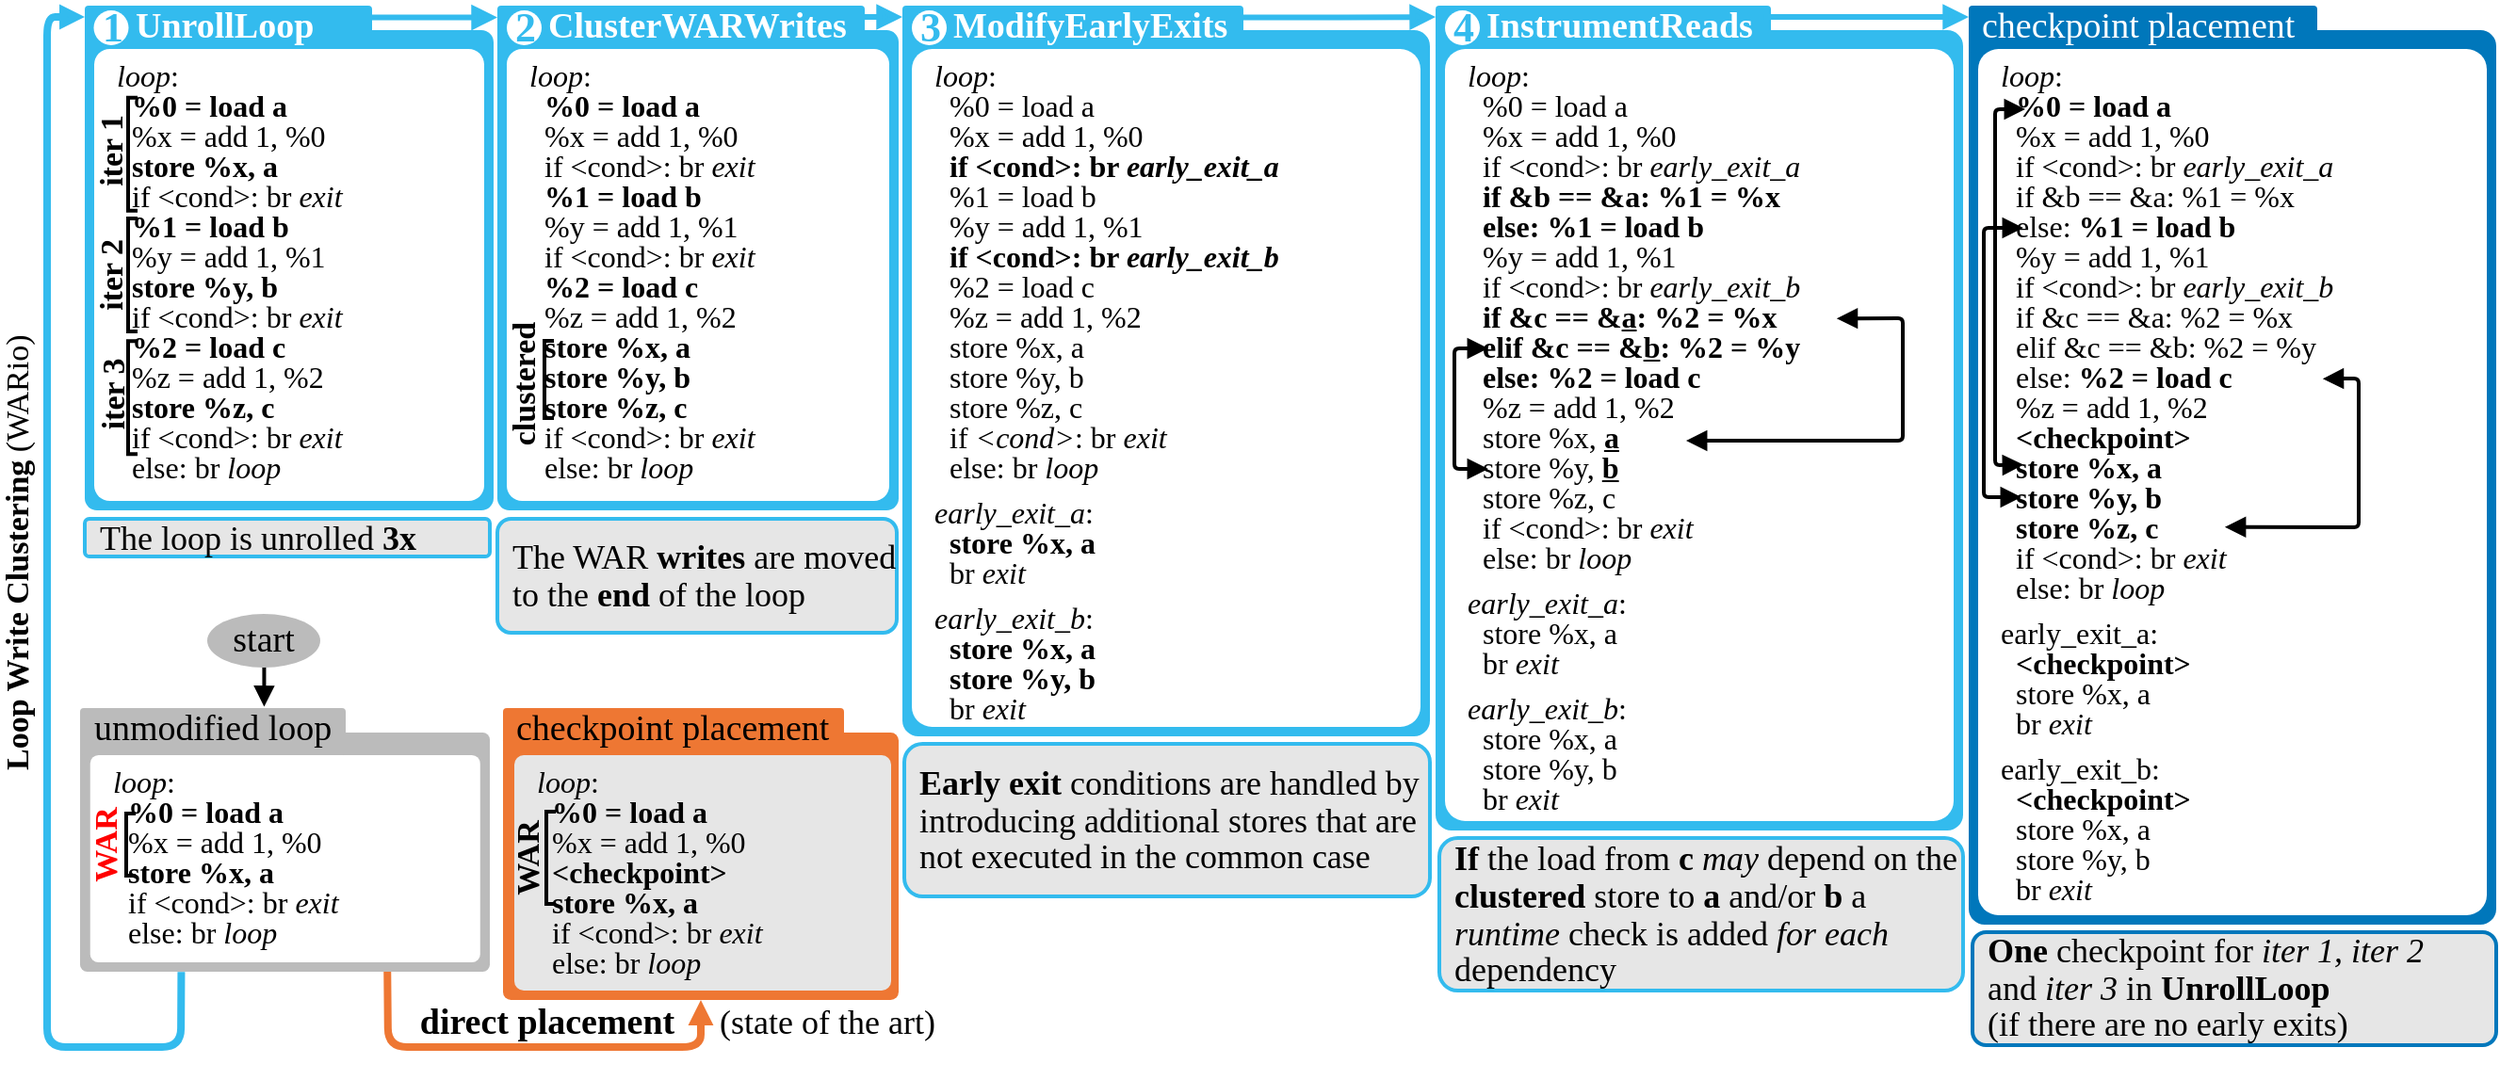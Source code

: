 <mxfile version="14.5.1" type="device" pages="5"><diagram id="K2DgnOB2U885rgYzN_Eu" name="Page-5"><mxGraphModel dx="1570" dy="675" grid="1" gridSize="10" guides="1" tooltips="1" connect="1" arrows="1" fold="1" page="1" pageScale="1" pageWidth="827" pageHeight="1169" math="0" shadow="0"><root><mxCell id="XjQc2VGrHrDFFYf3MUGu-0"/><mxCell id="XjQc2VGrHrDFFYf3MUGu-1" parent="XjQc2VGrHrDFFYf3MUGu-0"/><mxCell id="XjQc2VGrHrDFFYf3MUGu-2" value="" style="endArrow=block;html=1;strokeColor=#EE7733;strokeWidth=4;fontFamily=Linux Biolinum;fontSource=https%3A%2F%2Ffonts.googleapis.com%2Fcss%3Ffamily%3DLinux%2BBiolinum;fontSize=15;endFill=1;exitX=0.75;exitY=1;exitDx=0;exitDy=0;entryX=0.5;entryY=1;entryDx=0;entryDy=0;endSize=3;" parent="XjQc2VGrHrDFFYf3MUGu-1" source="XjQc2VGrHrDFFYf3MUGu-13" target="XjQc2VGrHrDFFYf3MUGu-15" edge="1"><mxGeometry width="50" height="50" relative="1" as="geometry"><mxPoint x="322" y="495" as="sourcePoint"/><mxPoint x="333" y="566" as="targetPoint"/><Array as="points"><mxPoint x="446" y="570"/><mxPoint x="612" y="570"/></Array></mxGeometry></mxCell><mxCell id="XjQc2VGrHrDFFYf3MUGu-3" value="" style="rounded=1;whiteSpace=wrap;html=1;dashed=1;dashPattern=1 1;fontFamily=Linux Biolinum;fontSource=https%3A%2F%2Ffonts.googleapis.com%2Fcss%3Ffamily%3DLinux%2BBiolinum;fontSize=15;align=left;strokeColor=none;arcSize=3;fillColor=#0077bb;" parent="XjQc2VGrHrDFFYf3MUGu-1" vertex="1"><mxGeometry x="1285" y="30" width="280" height="475" as="geometry"/></mxCell><mxCell id="XjQc2VGrHrDFFYf3MUGu-4" value="&lt;font face=&quot;Linux Biolinum&quot; style=&quot;font-size: 19px&quot;&gt;&lt;span style=&quot;font-size: 19px&quot;&gt;checkpoint placement&lt;/span&gt;&lt;/font&gt;" style="rounded=1;whiteSpace=wrap;html=1;arcSize=8;fontStyle=0;align=left;fontFamily=Source Code Pro;fontSource=https%3A%2F%2Ffonts.googleapis.com%2Fcss%3Ffamily%3DLinux%2BBiolinum;fontSize=19;verticalAlign=bottom;spacingLeft=5;strokeColor=none;fillColor=#0077bb;fontColor=#FFFFFF;" parent="XjQc2VGrHrDFFYf3MUGu-1" vertex="1"><mxGeometry x="1285" y="17" width="185" height="25" as="geometry"/></mxCell><mxCell id="XjQc2VGrHrDFFYf3MUGu-5" value="" style="rounded=1;whiteSpace=wrap;html=1;dashed=1;dashPattern=1 1;fontFamily=Linux Biolinum;fontSource=https%3A%2F%2Ffonts.googleapis.com%2Fcss%3Ffamily%3DLinux%2BBiolinum;fontSize=15;align=left;strokeColor=none;arcSize=3;fillColor=#33BBEE;" parent="XjQc2VGrHrDFFYf3MUGu-1" vertex="1"><mxGeometry x="1002" y="30" width="280" height="425" as="geometry"/></mxCell><mxCell id="XjQc2VGrHrDFFYf3MUGu-6" value="&lt;font face=&quot;Linux Biolinum&quot; style=&quot;font-size: 19px;&quot;&gt;&lt;span style=&quot;font-size: 19px;&quot;&gt;&lt;b style=&quot;font-size: 19px;&quot;&gt;InstrumentReads&lt;/b&gt;&lt;/span&gt;&lt;/font&gt;" style="rounded=1;whiteSpace=wrap;html=1;arcSize=8;fontStyle=0;align=left;fontFamily=Source Code Pro;fontSource=https%3A%2F%2Ffonts.googleapis.com%2Fcss%3Ffamily%3DLinux%2BBiolinum;fontSize=19;verticalAlign=bottom;spacingLeft=25;strokeColor=none;fillColor=#33BBEE;fontColor=#FFFFFF;" parent="XjQc2VGrHrDFFYf3MUGu-1" vertex="1"><mxGeometry x="1002" y="17" width="178" height="25" as="geometry"/></mxCell><mxCell id="XjQc2VGrHrDFFYf3MUGu-7" value="" style="rounded=1;whiteSpace=wrap;html=1;dashed=1;dashPattern=1 1;fontFamily=Linux Biolinum;fontSource=https%3A%2F%2Ffonts.googleapis.com%2Fcss%3Ffamily%3DLinux%2BBiolinum;fontSize=15;align=left;strokeColor=none;arcSize=3;fillColor=#33BBEE;" parent="XjQc2VGrHrDFFYf3MUGu-1" vertex="1"><mxGeometry x="719" y="30" width="280" height="375" as="geometry"/></mxCell><mxCell id="XjQc2VGrHrDFFYf3MUGu-8" value="&lt;font face=&quot;Linux Biolinum&quot; style=&quot;font-size: 19px;&quot;&gt;&lt;span style=&quot;font-size: 19px;&quot;&gt;&lt;b style=&quot;font-size: 19px;&quot;&gt;ModifyEarlyExits&lt;/b&gt;&lt;/span&gt;&lt;/font&gt;" style="rounded=1;whiteSpace=wrap;html=1;arcSize=8;fontStyle=0;align=left;fontFamily=Source Code Pro;fontSource=https%3A%2F%2Ffonts.googleapis.com%2Fcss%3Ffamily%3DLinux%2BBiolinum;fontSize=19;verticalAlign=bottom;spacingLeft=25;strokeColor=none;fillColor=#33BBEE;fontColor=#FFFFFF;" parent="XjQc2VGrHrDFFYf3MUGu-1" vertex="1"><mxGeometry x="719" y="17" width="181" height="25" as="geometry"/></mxCell><mxCell id="XjQc2VGrHrDFFYf3MUGu-9" value="" style="rounded=1;whiteSpace=wrap;html=1;dashed=1;dashPattern=1 1;fontFamily=Linux Biolinum;fontSource=https%3A%2F%2Ffonts.googleapis.com%2Fcss%3Ffamily%3DLinux%2BBiolinum;fontSize=15;align=left;strokeColor=none;arcSize=3;fillColor=#33BBEE;" parent="XjQc2VGrHrDFFYf3MUGu-1" vertex="1"><mxGeometry x="504" y="30" width="213" height="255" as="geometry"/></mxCell><mxCell id="XjQc2VGrHrDFFYf3MUGu-10" value="&lt;font face=&quot;Linux Biolinum&quot; style=&quot;font-size: 19px&quot;&gt;&lt;span style=&quot;font-size: 19px&quot;&gt;&lt;b style=&quot;font-size: 19px&quot;&gt;ClusterWARWrites&lt;/b&gt;&lt;/span&gt;&lt;/font&gt;" style="rounded=1;whiteSpace=wrap;html=1;arcSize=8;fontStyle=0;align=left;fontFamily=Source Code Pro;fontSource=https%3A%2F%2Ffonts.googleapis.com%2Fcss%3Ffamily%3DLinux%2BBiolinum;fontSize=19;verticalAlign=bottom;spacingLeft=25;strokeColor=none;fillColor=#33BBEE;fontColor=#FFFFFF;" parent="XjQc2VGrHrDFFYf3MUGu-1" vertex="1"><mxGeometry x="504" y="17" width="195" height="25" as="geometry"/></mxCell><mxCell id="XjQc2VGrHrDFFYf3MUGu-11" value="" style="rounded=1;whiteSpace=wrap;html=1;dashed=1;dashPattern=1 1;fontFamily=Linux Biolinum;fontSource=https%3A%2F%2Ffonts.googleapis.com%2Fcss%3Ffamily%3DLinux%2BBiolinum;fontSize=15;align=left;strokeColor=none;arcSize=3;fillColor=#33BBEE;" parent="XjQc2VGrHrDFFYf3MUGu-1" vertex="1"><mxGeometry x="285" y="30" width="217" height="255" as="geometry"/></mxCell><mxCell id="89iEgKe7Dc_lOvpDcHom-2" style="edgeStyle=orthogonalEdgeStyle;rounded=0;orthogonalLoop=1;jettySize=auto;html=1;exitX=1;exitY=0.25;exitDx=0;exitDy=0;entryX=0;entryY=0.25;entryDx=0;entryDy=0;startArrow=none;startFill=0;endArrow=block;endFill=1;strokeWidth=3;fontFamily=Linux Biolinum;fontSource=https%3A%2F%2Ffonts.googleapis.com%2Fcss%3Ffamily%3DLinux%2BBiolinum;fontSize=19;strokeColor=#33BBEE;" parent="XjQc2VGrHrDFFYf3MUGu-1" source="XjQc2VGrHrDFFYf3MUGu-12" target="XjQc2VGrHrDFFYf3MUGu-10" edge="1"><mxGeometry relative="1" as="geometry"/></mxCell><mxCell id="XjQc2VGrHrDFFYf3MUGu-12" value="&lt;font face=&quot;Linux Biolinum&quot; style=&quot;font-size: 19px;&quot;&gt;&lt;span style=&quot;font-size: 19px;&quot;&gt;&lt;b style=&quot;font-size: 19px;&quot;&gt;UnrollLoop&lt;/b&gt;&lt;/span&gt;&lt;/font&gt;" style="rounded=1;whiteSpace=wrap;html=1;arcSize=8;fontStyle=0;align=left;fontFamily=Source Code Pro;fontSource=https%3A%2F%2Ffonts.googleapis.com%2Fcss%3Ffamily%3DLinux%2BBiolinum;fontSize=19;verticalAlign=bottom;spacingLeft=25;strokeColor=none;fillColor=#33BBEE;fontColor=#FFFFFF;" parent="XjQc2VGrHrDFFYf3MUGu-1" vertex="1"><mxGeometry x="285" y="17" width="152.5" height="25" as="geometry"/></mxCell><mxCell id="XjQc2VGrHrDFFYf3MUGu-13" value="" style="rounded=1;whiteSpace=wrap;html=1;dashed=1;dashPattern=1 1;fontFamily=Linux Biolinum;fontSource=https%3A%2F%2Ffonts.googleapis.com%2Fcss%3Ffamily%3DLinux%2BBiolinum;fontSize=15;align=left;strokeColor=none;arcSize=3;fillColor=#BBBBBB;" parent="XjQc2VGrHrDFFYf3MUGu-1" vertex="1"><mxGeometry x="282.5" y="403" width="217.5" height="127" as="geometry"/></mxCell><mxCell id="XjQc2VGrHrDFFYf3MUGu-14" value="&lt;div style=&quot;font-size: 19px;&quot;&gt;&lt;font face=&quot;Linux Biolinum&quot; data-font-src=&quot;https://fonts.googleapis.com/css?family=Linux+Biolinum&quot; style=&quot;font-size: 19px;&quot;&gt;unmodified loop&lt;/font&gt;&lt;/div&gt;" style="rounded=1;whiteSpace=wrap;html=1;arcSize=8;fontStyle=0;align=left;fontFamily=Source Code Pro;fontSource=https%3A%2F%2Ffonts.googleapis.com%2Fcss%3Ffamily%3DLinux%2BBiolinum;fontSize=19;verticalAlign=bottom;spacingLeft=5;strokeColor=none;fillColor=#BBBBBB;" parent="XjQc2VGrHrDFFYf3MUGu-1" vertex="1"><mxGeometry x="282.5" y="390" width="141" height="25" as="geometry"/></mxCell><mxCell id="XjQc2VGrHrDFFYf3MUGu-15" value="" style="rounded=1;whiteSpace=wrap;html=1;dashed=1;dashPattern=1 1;fontFamily=Linux Biolinum;fontSource=https%3A%2F%2Ffonts.googleapis.com%2Fcss%3Ffamily%3DLinux%2BBiolinum;fontSize=15;align=left;strokeColor=none;arcSize=3;fillColor=#EE7733;" parent="XjQc2VGrHrDFFYf3MUGu-1" vertex="1"><mxGeometry x="507" y="403" width="210" height="142" as="geometry"/></mxCell><mxCell id="XjQc2VGrHrDFFYf3MUGu-17" value="&lt;div style=&quot;font-size: 16px;&quot;&gt;&lt;div style=&quot;font-size: 16px; line-height: 100%;&quot;&gt;&lt;div style=&quot;font-size: 16px;&quot;&gt;&lt;font style=&quot;font-size: 16px;&quot;&gt;&lt;i style=&quot;font-size: 16px;&quot;&gt;loop&lt;/i&gt;:&lt;/font&gt;&lt;/div&gt;&lt;div style=&quot;font-size: 16px;&quot;&gt;&lt;b style=&quot;font-size: 16px;&quot;&gt;&lt;font style=&quot;font-size: 16px;&quot;&gt;&amp;nbsp; %0 = load a&lt;/font&gt;&lt;/b&gt;&lt;/div&gt;&lt;div style=&quot;font-size: 16px;&quot;&gt;&lt;font style=&quot;font-size: 16px;&quot;&gt;&amp;nbsp; %x = add 1, %0&lt;/font&gt;&lt;/div&gt;&lt;div style=&quot;font-size: 16px;&quot;&gt;&lt;font style=&quot;font-size: 16px;&quot;&gt;&amp;nbsp; if &amp;lt;cond&amp;gt;: br &lt;i style=&quot;font-size: 16px;&quot;&gt;exit&lt;/i&gt;&lt;/font&gt;&lt;/div&gt;&lt;div style=&quot;font-size: 16px;&quot;&gt;&lt;b style=&quot;font-size: 16px;&quot;&gt;&lt;font style=&quot;font-size: 16px;&quot;&gt;&amp;nbsp; %1 = load b&lt;/font&gt;&lt;/b&gt;&lt;/div&gt;&lt;div style=&quot;font-size: 16px;&quot;&gt;&lt;font style=&quot;font-size: 16px;&quot;&gt;&amp;nbsp; %y = add 1, %1&lt;/font&gt;&lt;/div&gt;&lt;div style=&quot;font-size: 16px;&quot;&gt;&lt;font style=&quot;font-size: 16px;&quot;&gt;&amp;nbsp; if &amp;lt;cond&amp;gt;: br &lt;i style=&quot;font-size: 16px;&quot;&gt;exit&lt;/i&gt;&lt;/font&gt;&lt;/div&gt;&lt;div style=&quot;font-size: 16px;&quot;&gt;&lt;b style=&quot;font-size: 16px;&quot;&gt;&lt;font style=&quot;font-size: 16px;&quot;&gt;&amp;nbsp; %2 = load c&lt;/font&gt;&lt;/b&gt;&lt;/div&gt;&lt;div style=&quot;font-size: 16px;&quot;&gt;&lt;font style=&quot;font-size: 16px;&quot;&gt;&amp;nbsp; %z = add 1, %2&lt;/font&gt;&lt;/div&gt;&lt;div style=&quot;font-size: 16px;&quot;&gt;&lt;b style=&quot;font-size: 16px;&quot;&gt;&lt;font style=&quot;font-size: 16px;&quot;&gt;&amp;nbsp; store %x, a&lt;/font&gt;&lt;/b&gt;&lt;/div&gt;&lt;div style=&quot;font-size: 16px;&quot;&gt;&lt;b style=&quot;font-size: 16px;&quot;&gt;&lt;font style=&quot;font-size: 16px;&quot;&gt;&amp;nbsp; store %y, b&lt;/font&gt;&lt;/b&gt;&lt;/div&gt;&lt;div style=&quot;font-size: 16px;&quot;&gt;&lt;b style=&quot;font-size: 16px;&quot;&gt;&lt;font style=&quot;font-size: 16px;&quot;&gt;&amp;nbsp; store %z, c&lt;/font&gt;&lt;/b&gt;&lt;/div&gt;&lt;div style=&quot;font-size: 16px;&quot;&gt;&lt;font style=&quot;font-size: 16px;&quot;&gt;&amp;nbsp;&amp;nbsp;if &amp;lt;cond&amp;gt;: br &lt;i style=&quot;font-size: 16px;&quot;&gt;exit&lt;/i&gt;&lt;/font&gt;&lt;/div&gt;&lt;div style=&quot;font-size: 16px;&quot;&gt;&lt;font style=&quot;font-size: 16px;&quot;&gt;&amp;nbsp; else: br &lt;i style=&quot;font-size: 16px;&quot;&gt;loop&lt;/i&gt;&lt;/font&gt;&lt;/div&gt;&lt;/div&gt;&lt;/div&gt;" style="rounded=1;whiteSpace=wrap;html=1;arcSize=4;fontStyle=0;fontFamily=Inconsolata;fontSize=16;align=left;verticalAlign=top;spacingLeft=10;strokeColor=none;" parent="XjQc2VGrHrDFFYf3MUGu-1" vertex="1"><mxGeometry x="509" y="40" width="203" height="240" as="geometry"/></mxCell><mxCell id="XjQc2VGrHrDFFYf3MUGu-18" value="&lt;div style=&quot;font-size: 16px;&quot;&gt;&lt;div style=&quot;font-size: 16px; line-height: 100%;&quot;&gt;&lt;div style=&quot;font-size: 16px;&quot;&gt;&lt;font style=&quot;font-size: 16px;&quot;&gt;&lt;i style=&quot;font-size: 16px;&quot;&gt;loop&lt;/i&gt;:&lt;/font&gt;&lt;/div&gt;&lt;div style=&quot;font-size: 16px;&quot;&gt;&lt;b style=&quot;font-size: 16px;&quot;&gt;&lt;font style=&quot;font-size: 16px;&quot;&gt;&amp;nbsp; %0 = load a&lt;/font&gt;&lt;/b&gt;&lt;/div&gt;&lt;div style=&quot;font-size: 16px;&quot;&gt;&lt;font style=&quot;font-size: 16px;&quot;&gt;&amp;nbsp; %x = add 1, %0&lt;/font&gt;&lt;/div&gt;&lt;div style=&quot;font-size: 16px;&quot;&gt;&lt;font style=&quot;font-size: 16px;&quot;&gt;&amp;nbsp; if &amp;lt;cond&amp;gt;: br &lt;i style=&quot;font-size: 16px;&quot;&gt;early_exit_a&lt;/i&gt;&lt;/font&gt;&lt;/div&gt;&lt;div style=&quot;font-size: 16px;&quot;&gt;&lt;div style=&quot;font-size: 16px;&quot;&gt;&lt;font style=&quot;font-size: 16px;&quot;&gt;&amp;nbsp; if &amp;amp;b == &amp;amp;a: %1 = %x&lt;/font&gt;&lt;/div&gt;&lt;div style=&quot;font-size: 16px;&quot;&gt;&lt;font style=&quot;font-size: 16px;&quot;&gt;&amp;nbsp; else: &lt;b style=&quot;font-size: 16px;&quot;&gt;%1 = load b&lt;/b&gt;&lt;/font&gt;&lt;/div&gt;&lt;/div&gt;&lt;div style=&quot;font-size: 16px;&quot;&gt;&lt;font style=&quot;font-size: 16px;&quot;&gt;&amp;nbsp; %y = add 1, %1&lt;/font&gt;&lt;/div&gt;&lt;div style=&quot;font-size: 16px;&quot;&gt;&lt;font style=&quot;font-size: 16px;&quot;&gt;&amp;nbsp; if &amp;lt;cond&amp;gt;: br&amp;nbsp;&lt;i style=&quot;font-size: 16px;&quot;&gt;early_exit_b&lt;/i&gt;&lt;/font&gt;&lt;/div&gt;&lt;div style=&quot;font-size: 16px;&quot;&gt;&lt;div style=&quot;font-size: 16px;&quot;&gt;&lt;font style=&quot;font-size: 16px;&quot;&gt;&amp;nbsp; if &amp;amp;c == &amp;amp;a: %2 = %x&lt;/font&gt;&lt;/div&gt;&lt;div style=&quot;font-size: 16px;&quot;&gt;&lt;font style=&quot;font-size: 16px;&quot;&gt;&amp;nbsp; elif &amp;amp;c == &amp;amp;b: %2 = %y&lt;br style=&quot;font-size: 16px;&quot;&gt;&lt;/font&gt;&lt;/div&gt;&lt;div style=&quot;font-size: 16px;&quot;&gt;&lt;font style=&quot;font-size: 16px;&quot;&gt;&amp;nbsp; else: &lt;b style=&quot;font-size: 16px;&quot;&gt;%2 = load c&lt;/b&gt;&lt;/font&gt;&lt;/div&gt;&lt;/div&gt;&lt;div style=&quot;font-size: 16px;&quot;&gt;&lt;font style=&quot;font-size: 16px;&quot;&gt;&amp;nbsp; %z = add 1, %2&lt;/font&gt;&lt;/div&gt;&lt;div style=&quot;font-size: 16px;&quot;&gt;&lt;b style=&quot;font-size: 16px;&quot;&gt;&lt;font style=&quot;font-size: 16px;&quot;&gt;&amp;nbsp; &amp;lt;checkpoint&amp;gt;&lt;/font&gt;&lt;/b&gt;&lt;/div&gt;&lt;div style=&quot;font-size: 16px;&quot;&gt;&lt;font style=&quot;font-size: 16px;&quot;&gt;&amp;nbsp; &lt;b style=&quot;font-size: 16px;&quot;&gt;store %x, a&lt;/b&gt;&lt;/font&gt;&lt;/div&gt;&lt;div style=&quot;font-size: 16px;&quot;&gt;&lt;font style=&quot;font-size: 16px;&quot;&gt;&amp;nbsp; &lt;b style=&quot;font-size: 16px;&quot;&gt;store %y, b&lt;/b&gt;&lt;/font&gt;&lt;/div&gt;&lt;div style=&quot;font-size: 16px;&quot;&gt;&lt;font style=&quot;font-size: 16px;&quot;&gt;&amp;nbsp; &lt;b style=&quot;font-size: 16px;&quot;&gt;store %z, c&lt;/b&gt;&lt;/font&gt;&lt;/div&gt;&lt;div style=&quot;font-size: 16px;&quot;&gt;&lt;font style=&quot;font-size: 16px;&quot;&gt;&amp;nbsp;&amp;nbsp;if &amp;lt;cond&amp;gt;: br &lt;i style=&quot;font-size: 16px;&quot;&gt;exit&lt;/i&gt;&lt;/font&gt;&lt;/div&gt;&lt;div style=&quot;font-size: 16px;&quot;&gt;&lt;font style=&quot;font-size: 16px;&quot;&gt;&amp;nbsp; else: br &lt;i style=&quot;font-size: 16px;&quot;&gt;loop&lt;/i&gt;&lt;/font&gt;&lt;/div&gt;&lt;div style=&quot;line-height: 50%; font-size: 16px;&quot;&gt;&lt;font style=&quot;font-size: 16px;&quot;&gt;&lt;br style=&quot;font-size: 16px;&quot;&gt;&lt;/font&gt;&lt;/div&gt;&lt;div style=&quot;font-size: 16px;&quot;&gt;&lt;font style=&quot;font-size: 16px;&quot;&gt;early_exit_a:&lt;/font&gt;&lt;/div&gt;&lt;div style=&quot;font-size: 16px;&quot;&gt;&lt;b style=&quot;font-size: 16px;&quot;&gt;&lt;font style=&quot;font-size: 16px;&quot;&gt;&amp;nbsp; &amp;lt;checkpoint&amp;gt;&lt;br style=&quot;font-size: 16px;&quot;&gt;&lt;/font&gt;&lt;/b&gt;&lt;/div&gt;&lt;div style=&quot;font-size: 16px;&quot;&gt;&lt;font style=&quot;font-size: 16px;&quot;&gt;&amp;nbsp; store %x, a&lt;/font&gt;&lt;/div&gt;&lt;div style=&quot;font-size: 16px;&quot;&gt;&lt;font style=&quot;font-size: 16px;&quot;&gt;&amp;nbsp; br &lt;i style=&quot;font-size: 16px;&quot;&gt;exit&lt;/i&gt;&lt;/font&gt;&lt;/div&gt;&lt;div style=&quot;line-height: 50%; font-size: 16px;&quot;&gt;&lt;font style=&quot;font-size: 16px;&quot;&gt;&lt;br style=&quot;font-size: 16px;&quot;&gt;&lt;/font&gt;&lt;/div&gt;&lt;div style=&quot;font-size: 16px;&quot;&gt;&lt;font style=&quot;font-size: 16px;&quot;&gt;early_exit_b:&lt;/font&gt;&lt;/div&gt;&lt;div style=&quot;font-size: 16px;&quot;&gt;&lt;b style=&quot;font-size: 16px;&quot;&gt;&lt;font style=&quot;font-size: 16px;&quot;&gt;&amp;nbsp; &amp;lt;checkpoint&amp;gt;&lt;br style=&quot;font-size: 16px;&quot;&gt;&lt;/font&gt;&lt;/b&gt;&lt;/div&gt;&lt;div style=&quot;font-size: 16px;&quot;&gt;&lt;font style=&quot;font-size: 16px;&quot;&gt;&amp;nbsp; store %x, a&lt;/font&gt;&lt;/div&gt;&lt;div style=&quot;font-size: 16px;&quot;&gt;&lt;font style=&quot;font-size: 16px;&quot;&gt;&amp;nbsp; store %y, b&lt;/font&gt;&lt;/div&gt;&lt;div style=&quot;font-size: 16px;&quot;&gt;&lt;font style=&quot;font-size: 16px;&quot;&gt;&amp;nbsp; br &lt;i style=&quot;font-size: 16px;&quot;&gt;exit&lt;/i&gt;&lt;/font&gt;&lt;/div&gt;&lt;/div&gt;&lt;/div&gt;" style="rounded=1;whiteSpace=wrap;html=1;arcSize=4;fontStyle=0;fontFamily=Inconsolata;fontSize=16;align=left;verticalAlign=top;spacingLeft=10;strokeColor=none;" parent="XjQc2VGrHrDFFYf3MUGu-1" vertex="1"><mxGeometry x="1290" y="40" width="270" height="460" as="geometry"/></mxCell><mxCell id="XjQc2VGrHrDFFYf3MUGu-19" value="&lt;div style=&quot;font-size: 16px;&quot;&gt;&lt;div style=&quot;font-size: 16px; line-height: 100%;&quot;&gt;&lt;div style=&quot;font-size: 16px;&quot;&gt;&lt;font style=&quot;font-size: 16px;&quot;&gt;&lt;i style=&quot;font-size: 16px;&quot;&gt;loop&lt;/i&gt;:&lt;/font&gt;&lt;/div&gt;&lt;div style=&quot;font-size: 16px;&quot;&gt;&lt;font style=&quot;font-size: 16px;&quot;&gt;&amp;nbsp; %0 = load a&lt;/font&gt;&lt;/div&gt;&lt;div style=&quot;font-size: 16px;&quot;&gt;&lt;font style=&quot;font-size: 16px;&quot;&gt;&amp;nbsp; %x = add 1, %0&lt;/font&gt;&lt;/div&gt;&lt;div style=&quot;font-size: 16px;&quot;&gt;&lt;b style=&quot;font-size: 16px;&quot;&gt;&lt;font style=&quot;font-size: 16px;&quot;&gt;&amp;nbsp; if &amp;lt;cond&amp;gt;: br &lt;i style=&quot;font-size: 16px;&quot;&gt;early_exit_a&lt;/i&gt;&lt;/font&gt;&lt;/b&gt;&lt;/div&gt;&lt;div style=&quot;font-size: 16px;&quot;&gt;&lt;font style=&quot;font-size: 16px;&quot;&gt;&amp;nbsp; %1 = load b&lt;/font&gt;&lt;/div&gt;&lt;div style=&quot;font-size: 16px;&quot;&gt;&lt;font style=&quot;font-size: 16px;&quot;&gt;&amp;nbsp; %y = add 1, %1&lt;/font&gt;&lt;/div&gt;&lt;div style=&quot;font-size: 16px;&quot;&gt;&lt;b style=&quot;font-size: 16px;&quot;&gt;&lt;font style=&quot;font-size: 16px;&quot;&gt;&amp;nbsp; if &amp;lt;cond&amp;gt;: br &lt;i style=&quot;font-size: 16px;&quot;&gt;early_exit_b&lt;/i&gt;&lt;/font&gt;&lt;/b&gt;&lt;/div&gt;&lt;div style=&quot;font-size: 16px;&quot;&gt;&lt;font style=&quot;font-size: 16px;&quot;&gt;&amp;nbsp; %2 = load c&lt;/font&gt;&lt;/div&gt;&lt;div style=&quot;font-size: 16px;&quot;&gt;&lt;font style=&quot;font-size: 16px;&quot;&gt;&amp;nbsp; %z = add 1, %2&lt;/font&gt;&lt;/div&gt;&lt;div style=&quot;font-size: 16px;&quot;&gt;&lt;font style=&quot;font-size: 16px;&quot;&gt;&amp;nbsp; store %x, a&lt;/font&gt;&lt;/div&gt;&lt;div style=&quot;font-size: 16px;&quot;&gt;&lt;font style=&quot;font-size: 16px;&quot;&gt;&amp;nbsp; store %y, b&lt;/font&gt;&lt;/div&gt;&lt;div style=&quot;font-size: 16px;&quot;&gt;&lt;font style=&quot;font-size: 16px;&quot;&gt;&amp;nbsp; store %z, c&lt;/font&gt;&lt;/div&gt;&lt;div style=&quot;font-size: 16px;&quot;&gt;&lt;font style=&quot;font-size: 16px;&quot;&gt;&amp;nbsp;&amp;nbsp;if &lt;i style=&quot;font-size: 16px;&quot;&gt;&amp;lt;cond&amp;gt;&lt;/i&gt;: br &lt;i style=&quot;font-size: 16px;&quot;&gt;exit&lt;/i&gt;&lt;/font&gt;&lt;/div&gt;&lt;div style=&quot;font-size: 16px;&quot;&gt;&lt;font style=&quot;font-size: 16px;&quot;&gt;&amp;nbsp; else: br &lt;i style=&quot;font-size: 16px;&quot;&gt;loop&lt;/i&gt;&lt;/font&gt;&lt;/div&gt;&lt;div style=&quot;line-height: 50%; font-size: 16px;&quot;&gt;&lt;font style=&quot;font-size: 16px;&quot;&gt;&lt;br style=&quot;font-size: 16px;&quot;&gt;&lt;/font&gt;&lt;/div&gt;&lt;div style=&quot;font-size: 16px;&quot;&gt;&lt;font style=&quot;font-size: 16px;&quot;&gt;&lt;i style=&quot;font-size: 16px;&quot;&gt;early_exit_a&lt;/i&gt;:&lt;/font&gt;&lt;/div&gt;&lt;div style=&quot;font-size: 16px;&quot;&gt;&lt;b style=&quot;font-size: 16px;&quot;&gt;&lt;font style=&quot;font-size: 16px;&quot;&gt;&amp;nbsp; store %x, a&lt;/font&gt;&lt;/b&gt;&lt;/div&gt;&lt;div style=&quot;font-size: 16px;&quot;&gt;&lt;font style=&quot;font-size: 16px;&quot;&gt;&amp;nbsp; br &lt;i style=&quot;font-size: 16px;&quot;&gt;exit&lt;/i&gt;&lt;/font&gt;&lt;/div&gt;&lt;div style=&quot;line-height: 50%; font-size: 16px;&quot;&gt;&lt;font style=&quot;font-size: 16px;&quot;&gt;&lt;br style=&quot;font-size: 16px;&quot;&gt;&lt;/font&gt;&lt;/div&gt;&lt;div style=&quot;font-size: 16px;&quot;&gt;&lt;font style=&quot;font-size: 16px;&quot;&gt;&lt;i style=&quot;font-size: 16px;&quot;&gt;early_exit_b&lt;/i&gt;:&lt;/font&gt;&lt;/div&gt;&lt;div style=&quot;font-size: 16px;&quot;&gt;&lt;b style=&quot;font-size: 16px;&quot;&gt;&lt;font style=&quot;font-size: 16px;&quot;&gt;&amp;nbsp; store %x, a&lt;/font&gt;&lt;/b&gt;&lt;/div&gt;&lt;div style=&quot;font-size: 16px;&quot;&gt;&lt;b style=&quot;font-size: 16px;&quot;&gt;&lt;font style=&quot;font-size: 16px;&quot;&gt;&amp;nbsp; store %y, b&lt;/font&gt;&lt;/b&gt;&lt;/div&gt;&lt;div style=&quot;font-size: 16px;&quot;&gt;&lt;font style=&quot;font-size: 16px;&quot;&gt;&amp;nbsp; br &lt;i style=&quot;font-size: 16px;&quot;&gt;exit&lt;/i&gt;&lt;/font&gt;&lt;/div&gt;&lt;/div&gt;&lt;/div&gt;" style="rounded=1;whiteSpace=wrap;html=1;arcSize=4;fontStyle=0;fontFamily=Inconsolata;fontSize=16;align=left;verticalAlign=top;spacingLeft=10;strokeColor=none;" parent="XjQc2VGrHrDFFYf3MUGu-1" vertex="1"><mxGeometry x="724" y="40" width="270" height="360" as="geometry"/></mxCell><mxCell id="XjQc2VGrHrDFFYf3MUGu-20" value="&lt;div style=&quot;font-size: 16px;&quot;&gt;&lt;div style=&quot;line-height: 100%; font-size: 16px;&quot;&gt;&lt;div style=&quot;font-size: 16px;&quot;&gt;&lt;font style=&quot;font-size: 16px;&quot; data-font-src=&quot;https://fonts.googleapis.com/css?family=Linux+Biolinum&quot;&gt;&lt;i style=&quot;font-size: 16px;&quot;&gt;loop&lt;/i&gt;:&lt;/font&gt;&lt;/div&gt;&lt;div style=&quot;font-size: 16px;&quot;&gt;&lt;font style=&quot;font-size: 16px;&quot; data-font-src=&quot;https://fonts.googleapis.com/css?family=Linux+Biolinum&quot;&gt;&amp;nbsp; %0 = load a&lt;/font&gt;&lt;/div&gt;&lt;div style=&quot;font-size: 16px;&quot;&gt;&lt;font style=&quot;font-size: 16px;&quot; data-font-src=&quot;https://fonts.googleapis.com/css?family=Linux+Biolinum&quot;&gt;&amp;nbsp; %x = add 1, %0&lt;/font&gt;&lt;/div&gt;&lt;div style=&quot;font-size: 16px;&quot;&gt;&lt;font style=&quot;font-size: 16px;&quot; data-font-src=&quot;https://fonts.googleapis.com/css?family=Linux+Biolinum&quot;&gt;&amp;nbsp; if &amp;lt;cond&amp;gt;: br &lt;i style=&quot;font-size: 16px;&quot;&gt;early_exit_a&lt;/i&gt;&lt;/font&gt;&lt;/div&gt;&lt;div style=&quot;font-size: 16px;&quot;&gt;&lt;div style=&quot;font-size: 16px;&quot;&gt;&lt;b style=&quot;font-size: 16px;&quot;&gt;&lt;font style=&quot;font-size: 16px;&quot; data-font-src=&quot;https://fonts.googleapis.com/css?family=Linux+Biolinum&quot;&gt;&amp;nbsp; if &amp;amp;b == &amp;amp;a: %1 = %x&lt;/font&gt;&lt;/b&gt;&lt;/div&gt;&lt;div style=&quot;font-size: 16px;&quot;&gt;&lt;b style=&quot;font-size: 16px;&quot;&gt;&lt;font style=&quot;font-size: 16px;&quot; data-font-src=&quot;https://fonts.googleapis.com/css?family=Linux+Biolinum&quot;&gt;&amp;nbsp; else: %1 = load b&lt;/font&gt;&lt;/b&gt;&lt;/div&gt;&lt;/div&gt;&lt;div style=&quot;font-size: 16px;&quot;&gt;&lt;font style=&quot;font-size: 16px;&quot; data-font-src=&quot;https://fonts.googleapis.com/css?family=Linux+Biolinum&quot;&gt;&amp;nbsp; %y = add 1, %1&lt;/font&gt;&lt;/div&gt;&lt;div style=&quot;font-size: 16px;&quot;&gt;&lt;font style=&quot;font-size: 16px;&quot; data-font-src=&quot;https://fonts.googleapis.com/css?family=Linux+Biolinum&quot;&gt;&amp;nbsp; if &amp;lt;cond&amp;gt;: br &lt;i style=&quot;font-size: 16px;&quot;&gt;early_exit_b&lt;/i&gt;&lt;/font&gt;&lt;/div&gt;&lt;div style=&quot;font-size: 16px;&quot;&gt;&lt;div style=&quot;font-size: 16px;&quot;&gt;&lt;b style=&quot;font-size: 16px;&quot;&gt;&lt;font style=&quot;font-size: 16px;&quot; data-font-src=&quot;https://fonts.googleapis.com/css?family=Linux+Biolinum&quot;&gt;&amp;nbsp; if &amp;amp;c == &amp;amp;&lt;u style=&quot;font-size: 16px;&quot;&gt;a&lt;/u&gt;: %2 = %x&lt;/font&gt;&lt;/b&gt;&lt;/div&gt;&lt;div style=&quot;font-size: 16px;&quot;&gt;&lt;b style=&quot;font-size: 16px;&quot;&gt;&lt;font style=&quot;font-size: 16px;&quot; data-font-src=&quot;https://fonts.googleapis.com/css?family=Linux+Biolinum&quot;&gt;&amp;nbsp; elif &amp;amp;c == &amp;amp;&lt;u style=&quot;font-size: 16px;&quot;&gt;b&lt;/u&gt;: %2 = %y&lt;br style=&quot;font-size: 16px;&quot;&gt;&lt;/font&gt;&lt;/b&gt;&lt;/div&gt;&lt;div style=&quot;font-size: 16px;&quot;&gt;&lt;b style=&quot;font-size: 16px;&quot;&gt;&lt;font style=&quot;font-size: 16px;&quot; data-font-src=&quot;https://fonts.googleapis.com/css?family=Linux+Biolinum&quot;&gt;&amp;nbsp; else: %2 = load c&lt;/font&gt;&lt;/b&gt;&lt;/div&gt;&lt;/div&gt;&lt;div style=&quot;font-size: 16px;&quot;&gt;&lt;font style=&quot;font-size: 16px;&quot; data-font-src=&quot;https://fonts.googleapis.com/css?family=Linux+Biolinum&quot;&gt;&amp;nbsp; %z = add 1, %2&lt;/font&gt;&lt;/div&gt;&lt;div style=&quot;font-size: 16px;&quot;&gt;&lt;font style=&quot;font-size: 16px;&quot; data-font-src=&quot;https://fonts.googleapis.com/css?family=Linux+Biolinum&quot;&gt;&amp;nbsp; store %x, &lt;u style=&quot;font-size: 16px;&quot;&gt;&lt;b style=&quot;font-size: 16px;&quot;&gt;a&lt;/b&gt;&lt;/u&gt;&lt;/font&gt;&lt;/div&gt;&lt;div style=&quot;font-size: 16px;&quot;&gt;&lt;font style=&quot;font-size: 16px;&quot; data-font-src=&quot;https://fonts.googleapis.com/css?family=Linux+Biolinum&quot;&gt;&amp;nbsp; store %y, &lt;u style=&quot;font-size: 16px;&quot;&gt;&lt;b style=&quot;font-size: 16px;&quot;&gt;b&lt;/b&gt;&lt;/u&gt;&lt;/font&gt;&lt;/div&gt;&lt;div style=&quot;font-size: 16px;&quot;&gt;&lt;font style=&quot;font-size: 16px;&quot; data-font-src=&quot;https://fonts.googleapis.com/css?family=Linux+Biolinum&quot;&gt;&amp;nbsp; store %z, c&lt;/font&gt;&lt;/div&gt;&lt;div style=&quot;font-size: 16px;&quot;&gt;&lt;font style=&quot;font-size: 16px;&quot; data-font-src=&quot;https://fonts.googleapis.com/css?family=Linux+Biolinum&quot;&gt;&amp;nbsp;&amp;nbsp;if &amp;lt;cond&amp;gt;: br &lt;i style=&quot;font-size: 16px;&quot;&gt;exit&lt;/i&gt;&lt;/font&gt;&lt;/div&gt;&lt;div style=&quot;font-size: 16px;&quot;&gt;&lt;font style=&quot;font-size: 16px;&quot; data-font-src=&quot;https://fonts.googleapis.com/css?family=Linux+Biolinum&quot;&gt;&amp;nbsp; else: br &lt;i style=&quot;font-size: 16px;&quot;&gt;loop&lt;/i&gt;&lt;/font&gt;&lt;/div&gt;&lt;div style=&quot;line-height: 50%; font-size: 16px;&quot;&gt;&lt;font style=&quot;font-size: 16px;&quot; data-font-src=&quot;https://fonts.googleapis.com/css?family=Linux+Biolinum&quot;&gt;&lt;br style=&quot;font-size: 16px;&quot;&gt;&lt;/font&gt;&lt;/div&gt;&lt;div style=&quot;font-size: 16px;&quot;&gt;&lt;font style=&quot;font-size: 16px;&quot; data-font-src=&quot;https://fonts.googleapis.com/css?family=Linux+Biolinum&quot;&gt;&lt;i style=&quot;font-size: 16px;&quot;&gt;early_exit_a&lt;/i&gt;:&lt;/font&gt;&lt;/div&gt;&lt;div style=&quot;font-size: 16px;&quot;&gt;&lt;font style=&quot;font-size: 16px;&quot; data-font-src=&quot;https://fonts.googleapis.com/css?family=Linux+Biolinum&quot;&gt;&amp;nbsp; store %x, a&lt;/font&gt;&lt;/div&gt;&lt;div style=&quot;font-size: 16px;&quot;&gt;&lt;font style=&quot;font-size: 16px;&quot; data-font-src=&quot;https://fonts.googleapis.com/css?family=Linux+Biolinum&quot;&gt;&amp;nbsp; br &lt;i style=&quot;font-size: 16px;&quot;&gt;exit&lt;/i&gt;&lt;/font&gt;&lt;/div&gt;&lt;div style=&quot;line-height: 50%; font-size: 16px;&quot;&gt;&lt;font style=&quot;font-size: 16px;&quot; data-font-src=&quot;https://fonts.googleapis.com/css?family=Linux+Biolinum&quot;&gt;&lt;br style=&quot;font-size: 16px;&quot;&gt;&lt;/font&gt;&lt;/div&gt;&lt;div style=&quot;font-size: 16px;&quot;&gt;&lt;font style=&quot;font-size: 16px;&quot; data-font-src=&quot;https://fonts.googleapis.com/css?family=Linux+Biolinum&quot;&gt;&lt;i style=&quot;font-size: 16px;&quot;&gt;early_exit_b&lt;/i&gt;:&lt;/font&gt;&lt;/div&gt;&lt;div style=&quot;font-size: 16px;&quot;&gt;&lt;font style=&quot;font-size: 16px;&quot; data-font-src=&quot;https://fonts.googleapis.com/css?family=Linux+Biolinum&quot;&gt;&amp;nbsp; store %x, a&lt;/font&gt;&lt;/div&gt;&lt;div style=&quot;font-size: 16px;&quot;&gt;&lt;font style=&quot;font-size: 16px;&quot; data-font-src=&quot;https://fonts.googleapis.com/css?family=Linux+Biolinum&quot;&gt;&amp;nbsp; store %y, b&lt;/font&gt;&lt;/div&gt;&lt;div style=&quot;font-size: 16px;&quot;&gt;&lt;font style=&quot;font-size: 16px;&quot; data-font-src=&quot;https://fonts.googleapis.com/css?family=Linux+Biolinum&quot;&gt;&amp;nbsp; br &lt;i style=&quot;font-size: 16px;&quot;&gt;exit&lt;/i&gt;&lt;/font&gt;&lt;/div&gt;&lt;/div&gt;&lt;/div&gt;" style="rounded=1;whiteSpace=wrap;html=1;arcSize=4;fontStyle=0;fontFamily=Inconsolata;fontSize=16;align=left;verticalAlign=top;spacingLeft=10;strokeColor=none;" parent="XjQc2VGrHrDFFYf3MUGu-1" vertex="1"><mxGeometry x="1007" y="40" width="270" height="410" as="geometry"/></mxCell><mxCell id="XjQc2VGrHrDFFYf3MUGu-23" value="" style="strokeWidth=2;html=1;shape=mxgraph.flowchart.annotation_1;align=left;pointerEvents=1;rounded=1;fontFamily=Source Code Pro;fontSource=https%3A%2F%2Ffonts.googleapis.com%2Fcss%3Ffamily%3DLinux%2BBiolinum;fontSize=15;" parent="XjQc2VGrHrDFFYf3MUGu-1" vertex="1"><mxGeometry x="529" y="195" width="5" height="41" as="geometry"/></mxCell><mxCell id="XjQc2VGrHrDFFYf3MUGu-24" value="&lt;b style=&quot;font-size: 17px;&quot;&gt;&lt;font style=&quot;font-size: 17px;&quot;&gt;&lt;font style=&quot;font-size: 17px;&quot; data-font-src=&quot;https://fonts.googleapis.com/css?family=Linux+Biolinum&quot;&gt;clustered&lt;/font&gt;&lt;br style=&quot;font-size: 17px;&quot;&gt;&lt;/font&gt;&lt;/b&gt;" style="text;html=1;strokeColor=none;fillColor=none;align=center;verticalAlign=middle;whiteSpace=wrap;rounded=0;fontFamily=Linux Biolinum;fontSource=https%3A%2F%2Ffonts.googleapis.com%2Fcss%3Ffamily%3DLinux%2BBiolinum;fontSize=17;rotation=-90;" parent="XjQc2VGrHrDFFYf3MUGu-1" vertex="1"><mxGeometry x="478" y="207" width="81.5" height="22" as="geometry"/></mxCell><mxCell id="XjQc2VGrHrDFFYf3MUGu-27" value="" style="endArrow=block;html=1;fontFamily=Source Code Pro;fontSource=https%3A%2F%2Ffonts.googleapis.com%2Fcss%3Ffamily%3DLinux%2BBiolinum;fontSize=11;strokeWidth=2;entryX=0.77;entryY=0.349;entryDx=0;entryDy=0;entryPerimeter=0;startArrow=block;startFill=1;arcSize=5;endFill=1;" parent="XjQc2VGrHrDFFYf3MUGu-1" target="XjQc2VGrHrDFFYf3MUGu-20" edge="1"><mxGeometry width="50" height="50" relative="1" as="geometry"><mxPoint x="1135" y="248" as="sourcePoint"/><mxPoint x="1240" y="248.0" as="targetPoint"/><Array as="points"><mxPoint x="1250" y="248"/><mxPoint x="1250" y="183"/></Array></mxGeometry></mxCell><mxCell id="XjQc2VGrHrDFFYf3MUGu-28" value="&lt;div style=&quot;font-size: 19px&quot;&gt;&lt;font face=&quot;Linux Biolinum&quot; data-font-src=&quot;https://fonts.googleapis.com/css?family=Linux+Biolinum&quot; style=&quot;font-size: 19px&quot;&gt;checkpoint placement&lt;/font&gt;&lt;/div&gt;" style="rounded=1;whiteSpace=wrap;html=1;arcSize=8;fontStyle=0;align=left;fontFamily=Source Code Pro;fontSource=https%3A%2F%2Ffonts.googleapis.com%2Fcss%3Ffamily%3DLinux%2BBiolinum;fontSize=19;verticalAlign=bottom;spacingLeft=5;strokeColor=none;fillColor=#EE7733;" parent="XjQc2VGrHrDFFYf3MUGu-1" vertex="1"><mxGeometry x="507" y="390" width="181" height="25" as="geometry"/></mxCell><mxCell id="XjQc2VGrHrDFFYf3MUGu-29" value="&lt;div style=&quot;font-size: 16px; line-height: 100%;&quot;&gt;&lt;div style=&quot;font-size: 16px;&quot;&gt;&lt;span style=&quot;font-size: 16px;&quot;&gt;&lt;font data-font-src=&quot;https://fonts.googleapis.com/css?family=Linux+Biolinum&quot; style=&quot;font-size: 16px;&quot;&gt;&lt;i style=&quot;font-size: 16px;&quot;&gt;loop&lt;/i&gt;:&lt;/font&gt;&lt;/span&gt;&lt;/div&gt;&lt;div style=&quot;font-size: 16px;&quot;&gt;&lt;span style=&quot;font-size: 16px;&quot;&gt;&lt;font data-font-src=&quot;https://fonts.googleapis.com/css?family=Linux+Biolinum&quot; style=&quot;font-size: 16px;&quot;&gt;&lt;b style=&quot;font-size: 16px;&quot;&gt;&amp;nbsp; %0 = load a&lt;/b&gt;&lt;/font&gt;&lt;/span&gt;&lt;/div&gt;&lt;div style=&quot;font-size: 16px;&quot;&gt;&lt;span style=&quot;font-size: 16px;&quot;&gt;&lt;font data-font-src=&quot;https://fonts.googleapis.com/css?family=Linux+Biolinum&quot; style=&quot;font-size: 16px;&quot;&gt;&amp;nbsp; %x = add 1, %0&lt;/font&gt;&lt;/span&gt;&lt;/div&gt;&lt;div style=&quot;font-size: 16px;&quot;&gt;&lt;span style=&quot;font-size: 16px;&quot;&gt;&lt;font data-font-src=&quot;https://fonts.googleapis.com/css?family=Linux+Biolinum&quot; style=&quot;font-size: 16px;&quot;&gt;&lt;b style=&quot;font-size: 16px;&quot;&gt;&amp;nbsp; &amp;lt;checkpoint&amp;gt;&lt;/b&gt;&lt;/font&gt;&lt;/span&gt;&lt;/div&gt;&lt;div style=&quot;font-size: 16px;&quot;&gt;&lt;span style=&quot;font-size: 16px;&quot;&gt;&lt;font data-font-src=&quot;https://fonts.googleapis.com/css?family=Linux+Biolinum&quot; style=&quot;font-size: 16px;&quot;&gt;&lt;b style=&quot;font-size: 16px;&quot;&gt;&amp;nbsp; store %x, a&lt;/b&gt;&lt;/font&gt;&lt;/span&gt;&lt;/div&gt;&lt;div style=&quot;font-size: 16px;&quot;&gt;&lt;span style=&quot;font-size: 16px;&quot;&gt;&lt;font data-font-src=&quot;https://fonts.googleapis.com/css?family=Linux+Biolinum&quot; style=&quot;font-size: 16px;&quot;&gt;&amp;nbsp; if &amp;lt;cond&amp;gt;: br &lt;i style=&quot;font-size: 16px;&quot;&gt;exit&lt;/i&gt;&lt;/font&gt;&lt;/span&gt;&lt;/div&gt;&lt;div style=&quot;font-size: 16px;&quot;&gt;&lt;span style=&quot;font-size: 16px;&quot;&gt;&lt;font data-font-src=&quot;https://fonts.googleapis.com/css?family=Linux+Biolinum&quot; style=&quot;font-size: 16px;&quot;&gt;&amp;nbsp; else: br &lt;i style=&quot;font-size: 16px;&quot;&gt;loop&lt;/i&gt;&lt;/font&gt;&lt;/span&gt;&lt;/div&gt;&lt;/div&gt;" style="rounded=1;whiteSpace=wrap;html=1;arcSize=4;fontStyle=0;fontFamily=Inconsolata;fontSize=16;align=left;verticalAlign=top;spacingLeft=10;fillColor=#E6E6E6;strokeColor=none;" parent="XjQc2VGrHrDFFYf3MUGu-1" vertex="1"><mxGeometry x="513" y="415" width="200" height="125" as="geometry"/></mxCell><mxCell id="XjQc2VGrHrDFFYf3MUGu-30" value="" style="group;verticalAlign=top;spacingLeft=0;fontSize=16;fontFamily=Inconsolata;" parent="XjQc2VGrHrDFFYf3MUGu-1" vertex="1" connectable="0"><mxGeometry x="289.75" y="40" width="207.25" height="240" as="geometry"/></mxCell><mxCell id="XjQc2VGrHrDFFYf3MUGu-31" value="&lt;div style=&quot;font-size: 16px; line-height: 100%;&quot;&gt;&lt;div style=&quot;font-size: 16px;&quot;&gt;&lt;font style=&quot;font-size: 16px;&quot;&gt;&lt;span style=&quot;font-size: 16px;&quot;&gt;&lt;i style=&quot;font-size: 16px;&quot;&gt;loop&lt;/i&gt;:&lt;/span&gt;&lt;/font&gt;&lt;/div&gt;&lt;div style=&quot;font-size: 16px;&quot;&gt;&lt;font style=&quot;font-size: 16px;&quot;&gt;&lt;span style=&quot;font-size: 16px;&quot;&gt;&lt;b style=&quot;font-size: 16px;&quot;&gt;&amp;nbsp; %0 = load a&lt;/b&gt;&lt;/span&gt;&lt;/font&gt;&lt;/div&gt;&lt;div style=&quot;font-size: 16px;&quot;&gt;&lt;font style=&quot;font-size: 16px;&quot;&gt;&lt;span style=&quot;font-size: 16px;&quot;&gt;&amp;nbsp; %x = add 1, %0&lt;/span&gt;&lt;/font&gt;&lt;/div&gt;&lt;div style=&quot;font-size: 16px;&quot;&gt;&lt;font style=&quot;font-size: 16px;&quot;&gt;&lt;span style=&quot;font-size: 16px;&quot;&gt;&lt;b style=&quot;font-size: 16px;&quot;&gt;&amp;nbsp; store %x, a&lt;/b&gt;&lt;/span&gt;&lt;/font&gt;&lt;/div&gt;&lt;div style=&quot;font-size: 16px;&quot;&gt;&lt;font style=&quot;font-size: 16px;&quot;&gt;&lt;span style=&quot;font-size: 16px;&quot;&gt;&amp;nbsp; if &amp;lt;cond&amp;gt;: br &lt;i style=&quot;font-size: 16px;&quot;&gt;exit&lt;/i&gt;&lt;/span&gt;&lt;/font&gt;&lt;/div&gt;&lt;div style=&quot;font-size: 16px;&quot;&gt;&lt;font style=&quot;font-size: 16px;&quot;&gt;&lt;span style=&quot;font-size: 16px;&quot;&gt;&lt;b style=&quot;font-size: 16px;&quot;&gt;&amp;nbsp; %1 = load b&lt;/b&gt;&lt;/span&gt;&lt;/font&gt;&lt;/div&gt;&lt;div style=&quot;font-size: 16px;&quot;&gt;&lt;font style=&quot;font-size: 16px;&quot;&gt;&lt;span style=&quot;font-size: 16px;&quot;&gt;&amp;nbsp; %y = add 1, %1&lt;/span&gt;&lt;/font&gt;&lt;/div&gt;&lt;div style=&quot;font-size: 16px;&quot;&gt;&lt;font style=&quot;font-size: 16px;&quot;&gt;&lt;span style=&quot;font-size: 16px;&quot;&gt;&lt;b style=&quot;font-size: 16px;&quot;&gt;&amp;nbsp; store %y, b&lt;/b&gt;&lt;/span&gt;&lt;/font&gt;&lt;/div&gt;&lt;div style=&quot;font-size: 16px;&quot;&gt;&lt;font style=&quot;font-size: 16px;&quot;&gt;&lt;font style=&quot;font-size: 16px;&quot;&gt;&lt;span style=&quot;font-size: 16px;&quot;&gt;&amp;nbsp; if &amp;lt;cond&amp;gt;: br&amp;nbsp;&lt;/span&gt;&lt;/font&gt;&lt;span style=&quot;font-size: 16px;&quot;&gt;&lt;i style=&quot;font-size: 16px;&quot;&gt;exit&lt;/i&gt;&lt;/span&gt;&lt;/font&gt;&lt;/div&gt;&lt;div style=&quot;font-size: 16px;&quot;&gt;&lt;span style=&quot;font-size: 16px;&quot;&gt;&lt;b style=&quot;font-size: 16px;&quot;&gt;&lt;font style=&quot;font-size: 16px;&quot;&gt;&amp;nbsp; %2 = load c&lt;/font&gt;&lt;/b&gt;&lt;/span&gt;&lt;/div&gt;&lt;div style=&quot;font-size: 16px;&quot;&gt;&lt;span style=&quot;font-size: 16px;&quot;&gt;&lt;font style=&quot;font-size: 16px;&quot;&gt;&amp;nbsp; %z = add 1, %2&lt;/font&gt;&lt;/span&gt;&lt;/div&gt;&lt;div style=&quot;font-size: 16px;&quot;&gt;&lt;span style=&quot;font-size: 16px;&quot;&gt;&lt;b style=&quot;font-size: 16px;&quot;&gt;&lt;font style=&quot;font-size: 16px;&quot;&gt;&amp;nbsp; store %z, c&lt;/font&gt;&lt;/b&gt;&lt;/span&gt;&lt;/div&gt;&lt;div style=&quot;font-size: 16px;&quot;&gt;&lt;font style=&quot;font-size: 16px;&quot;&gt;&lt;span style=&quot;font-size: 16px;&quot;&gt;&amp;nbsp;&amp;nbsp;&lt;/span&gt;&lt;span style=&quot;font-size: 16px;&quot;&gt;if &amp;lt;cond&amp;gt;: br&amp;nbsp;&lt;/span&gt;&lt;span style=&quot;font-size: 16px;&quot;&gt;&lt;i style=&quot;font-size: 16px;&quot;&gt;exit&lt;/i&gt;&lt;/span&gt;&lt;/font&gt;&lt;/div&gt;&lt;div style=&quot;font-size: 16px;&quot;&gt;&lt;font style=&quot;font-size: 16px;&quot;&gt;&lt;span style=&quot;font-size: 16px;&quot;&gt;&amp;nbsp; else: br &lt;i style=&quot;font-size: 16px;&quot;&gt;loop&lt;/i&gt;&lt;/span&gt;&lt;/font&gt;&lt;/div&gt;&lt;/div&gt;" style="rounded=1;whiteSpace=wrap;html=1;arcSize=4;fontStyle=0;fontFamily=Inconsolata;align=left;verticalAlign=top;fontSize=16;spacingLeft=10;strokeColor=none;" parent="XjQc2VGrHrDFFYf3MUGu-30" vertex="1"><mxGeometry x="0.25" width="207" height="240" as="geometry"/></mxCell><mxCell id="XjQc2VGrHrDFFYf3MUGu-32" value="" style="strokeWidth=2;html=1;shape=mxgraph.flowchart.annotation_1;align=left;pointerEvents=1;rounded=1;fontFamily=Source Code Pro;fontSource=https%3A%2F%2Ffonts.googleapis.com%2Fcss%3Ffamily%3DLinux%2BBiolinum;fontSize=15;" parent="XjQc2VGrHrDFFYf3MUGu-30" vertex="1"><mxGeometry x="18.25" y="25.846" width="5" height="60" as="geometry"/></mxCell><mxCell id="XjQc2VGrHrDFFYf3MUGu-33" value="&lt;b style=&quot;font-size: 17px;&quot;&gt;&lt;font style=&quot;font-size: 17px;&quot;&gt;iter 1&lt;/font&gt;&lt;/b&gt;" style="text;html=1;strokeColor=none;fillColor=none;align=center;verticalAlign=middle;whiteSpace=wrap;rounded=0;fontFamily=Linux Biolinum;fontSource=https%3A%2F%2Ffonts.googleapis.com%2Fcss%3Ffamily%3DLinux%2BBiolinum;fontSize=17;rotation=-90;" parent="XjQc2VGrHrDFFYf3MUGu-30" vertex="1"><mxGeometry x="-30" y="46.154" width="81.5" height="16.615" as="geometry"/></mxCell><mxCell id="XjQc2VGrHrDFFYf3MUGu-34" value="&lt;b style=&quot;font-size: 17px;&quot;&gt;&lt;font style=&quot;font-size: 17px;&quot;&gt;iter 2&lt;/font&gt;&lt;/b&gt;" style="text;html=1;strokeColor=none;fillColor=none;align=center;verticalAlign=middle;whiteSpace=wrap;rounded=0;fontFamily=Linux Biolinum;fontSource=https%3A%2F%2Ffonts.googleapis.com%2Fcss%3Ffamily%3DLinux%2BBiolinum;fontSize=17;rotation=-90;" parent="XjQc2VGrHrDFFYf3MUGu-30" vertex="1"><mxGeometry x="-30" y="110.308" width="81.5" height="20.308" as="geometry"/></mxCell><mxCell id="XjQc2VGrHrDFFYf3MUGu-35" value="" style="strokeWidth=2;html=1;shape=mxgraph.flowchart.annotation_1;align=left;pointerEvents=1;rounded=1;fontFamily=Source Code Pro;fontSource=https%3A%2F%2Ffonts.googleapis.com%2Fcss%3Ffamily%3DLinux%2BBiolinum;fontSize=15;" parent="XjQc2VGrHrDFFYf3MUGu-30" vertex="1"><mxGeometry x="18.25" y="90" width="5" height="60" as="geometry"/></mxCell><mxCell id="XjQc2VGrHrDFFYf3MUGu-36" value="" style="strokeWidth=2;html=1;shape=mxgraph.flowchart.annotation_1;align=left;pointerEvents=1;rounded=1;fontFamily=Source Code Pro;fontSource=https%3A%2F%2Ffonts.googleapis.com%2Fcss%3Ffamily%3DLinux%2BBiolinum;fontSize=15;" parent="XjQc2VGrHrDFFYf3MUGu-30" vertex="1"><mxGeometry x="18.25" y="155.077" width="5" height="60" as="geometry"/></mxCell><mxCell id="XjQc2VGrHrDFFYf3MUGu-37" value="&lt;b style=&quot;font-size: 17px;&quot;&gt;&lt;font style=&quot;font-size: 17px;&quot;&gt;iter 3&lt;/font&gt;&lt;/b&gt;" style="text;html=1;strokeColor=none;fillColor=none;align=center;verticalAlign=middle;whiteSpace=wrap;rounded=0;fontFamily=Linux Biolinum;fontSource=https%3A%2F%2Ffonts.googleapis.com%2Fcss%3Ffamily%3DLinux%2BBiolinum;fontSize=17;rotation=-90;" parent="XjQc2VGrHrDFFYf3MUGu-30" vertex="1"><mxGeometry x="-30" y="173.538" width="81.5" height="20.308" as="geometry"/></mxCell><mxCell id="XjQc2VGrHrDFFYf3MUGu-38" value="&lt;span style=&quot;line-height: 110%; font-size: 19px;&quot;&gt;&lt;font style=&quot;font-size: 19px;&quot;&gt;&lt;b style=&quot;font-size: 19px;&quot;&gt;direct placement&lt;/b&gt;&lt;/font&gt;&lt;/span&gt;" style="text;html=1;align=center;verticalAlign=middle;resizable=0;points=[];autosize=1;fontSize=19;fontFamily=Linux Biolinum;rotation=0;" parent="XjQc2VGrHrDFFYf3MUGu-1" vertex="1"><mxGeometry x="450" y="542" width="160" height="30" as="geometry"/></mxCell><mxCell id="XjQc2VGrHrDFFYf3MUGu-39" value="&lt;font style=&quot;font-size: 17px&quot;&gt;&lt;b&gt;Loop Write Clustering &lt;/b&gt;(WARio)&lt;/font&gt;" style="text;html=1;align=left;verticalAlign=middle;resizable=0;points=[];autosize=1;fontSize=14;fontFamily=Linux Biolinum;rotation=-90;" parent="XjQc2VGrHrDFFYf3MUGu-1" vertex="1"><mxGeometry x="125" y="290" width="250" height="20" as="geometry"/></mxCell><mxCell id="XjQc2VGrHrDFFYf3MUGu-40" value="" style="endArrow=block;html=1;strokeWidth=4;fontFamily=Linux Biolinum;fontSource=https%3A%2F%2Ffonts.googleapis.com%2Fcss%3Ffamily%3DLinux%2BBiolinum;fontSize=14;strokeColor=#33BBEE;endFill=1;endSize=3;exitX=0.247;exitY=1.001;exitDx=0;exitDy=0;exitPerimeter=0;" parent="XjQc2VGrHrDFFYf3MUGu-1" source="XjQc2VGrHrDFFYf3MUGu-13" edge="1"><mxGeometry width="50" height="50" relative="1" as="geometry"><mxPoint x="336" y="531" as="sourcePoint"/><mxPoint x="285" y="23" as="targetPoint"/><Array as="points"><mxPoint x="336" y="570"/><mxPoint x="265" y="570"/><mxPoint x="265" y="23"/></Array></mxGeometry></mxCell><mxCell id="XjQc2VGrHrDFFYf3MUGu-41" value="&lt;p style=&quot;line-height: 110%&quot;&gt;The loop is unrolled &lt;b&gt;3x&lt;/b&gt;&lt;/p&gt;" style="rounded=1;whiteSpace=wrap;html=1;fontFamily=Linux Biolinum;fontSource=https%3A%2F%2Ffonts.googleapis.com%2Fcss%3Ffamily%3DLinux%2BBiolinum;fontSize=18;align=left;arcSize=12;verticalAlign=middle;strokeColor=#33BBEE;strokeWidth=2;spacingLeft=6;imageHeight=24;fillColor=#E6E6E6;" parent="XjQc2VGrHrDFFYf3MUGu-1" vertex="1"><mxGeometry x="285" y="289.5" width="215" height="20" as="geometry"/></mxCell><mxCell id="XjQc2VGrHrDFFYf3MUGu-42" value="&lt;p style=&quot;line-height: 110%&quot;&gt;The WAR &lt;b&gt;writes&lt;/b&gt; are moved to the &lt;b style=&quot;font-size: 18px&quot;&gt;end &lt;/b&gt;of the loop&lt;/p&gt;" style="rounded=1;whiteSpace=wrap;html=1;fontFamily=Linux Biolinum;fontSource=https%3A%2F%2Ffonts.googleapis.com%2Fcss%3Ffamily%3DLinux%2BBiolinum;fontSize=18;align=left;arcSize=12;verticalAlign=middle;strokeColor=#33BBEE;strokeWidth=2;spacingLeft=6;imageHeight=24;fillColor=#E6E6E6;" parent="XjQc2VGrHrDFFYf3MUGu-1" vertex="1"><mxGeometry x="504" y="289.5" width="212" height="60.5" as="geometry"/></mxCell><mxCell id="XjQc2VGrHrDFFYf3MUGu-43" value="&lt;p style=&quot;line-height: 110%&quot;&gt;&lt;b&gt;Early exit&lt;/b&gt; conditions are handled by introducing additional stores that are not executed in the common case&lt;/p&gt;" style="rounded=1;whiteSpace=wrap;html=1;fontFamily=Linux Biolinum;fontSource=https%3A%2F%2Ffonts.googleapis.com%2Fcss%3Ffamily%3DLinux%2BBiolinum;fontSize=18;align=left;arcSize=12;verticalAlign=middle;strokeColor=#33BBEE;strokeWidth=2;spacingLeft=6;imageHeight=24;fillColor=#E6E6E6;" parent="XjQc2VGrHrDFFYf3MUGu-1" vertex="1"><mxGeometry x="720" y="409" width="279" height="81" as="geometry"/></mxCell><mxCell id="XjQc2VGrHrDFFYf3MUGu-44" value="&lt;p style=&quot;line-height: 110%&quot;&gt;&lt;b style=&quot;font-size: 18px&quot;&gt;If&lt;/b&gt;&amp;nbsp;the load from &lt;b style=&quot;font-size: 18px&quot;&gt;c&amp;nbsp;&lt;/b&gt;&lt;i style=&quot;font-size: 18px&quot;&gt;may&lt;/i&gt;&amp;nbsp;depend&amp;nbsp;on the &lt;b style=&quot;font-size: 18px&quot;&gt;clustered&lt;/b&gt;&amp;nbsp;store to &lt;b style=&quot;font-size: 18px&quot;&gt;a&lt;/b&gt;&amp;nbsp;and/or&amp;nbsp;&lt;b style=&quot;font-size: 18px&quot;&gt;b&lt;/b&gt;&amp;nbsp;a &lt;i style=&quot;font-size: 18px&quot;&gt;runtime&lt;/i&gt; check is added &lt;i&gt;for each &lt;/i&gt;dependency&lt;/p&gt;" style="rounded=1;whiteSpace=wrap;html=1;fontFamily=Linux Biolinum;fontSource=https%3A%2F%2Ffonts.googleapis.com%2Fcss%3Ffamily%3DLinux%2BBiolinum;fontSize=18;align=left;arcSize=12;verticalAlign=middle;strokeColor=#33BBEE;strokeWidth=2;spacingLeft=6;imageHeight=24;fillColor=#E6E6E6;" parent="XjQc2VGrHrDFFYf3MUGu-1" vertex="1"><mxGeometry x="1004" y="459" width="278" height="81" as="geometry"/></mxCell><mxCell id="XjQc2VGrHrDFFYf3MUGu-48" value="" style="group;verticalAlign=top;spacingLeft=0;" parent="XjQc2VGrHrDFFYf3MUGu-1" vertex="1" connectable="0"><mxGeometry x="287.63" y="415" width="207.25" height="110" as="geometry"/></mxCell><mxCell id="XjQc2VGrHrDFFYf3MUGu-49" value="&lt;div style=&quot;font-size: 16px; line-height: 110%;&quot;&gt;&lt;div style=&quot;font-size: 16px; line-height: 100%;&quot;&gt;&lt;div style=&quot;font-size: 16px;&quot;&gt;&lt;font data-font-src=&quot;https://fonts.googleapis.com/css?family=Linux+Biolinum&quot; style=&quot;font-size: 16px;&quot;&gt;&lt;i style=&quot;font-size: 16px;&quot;&gt;loop&lt;/i&gt;:&lt;/font&gt;&lt;/div&gt;&lt;div style=&quot;font-size: 16px;&quot;&gt;&lt;font data-font-src=&quot;https://fonts.googleapis.com/css?family=Linux+Biolinum&quot; style=&quot;font-size: 16px;&quot;&gt;&lt;b style=&quot;font-size: 16px;&quot;&gt;&amp;nbsp; %0 = load a&lt;/b&gt;&lt;/font&gt;&lt;/div&gt;&lt;div style=&quot;font-size: 16px;&quot;&gt;&lt;font data-font-src=&quot;https://fonts.googleapis.com/css?family=Linux+Biolinum&quot; style=&quot;font-size: 16px;&quot;&gt;&amp;nbsp; %x = add 1, %0&lt;/font&gt;&lt;/div&gt;&lt;div style=&quot;font-size: 16px;&quot;&gt;&lt;font data-font-src=&quot;https://fonts.googleapis.com/css?family=Linux+Biolinum&quot; style=&quot;font-size: 16px;&quot;&gt;&amp;nbsp;&amp;nbsp;&lt;b style=&quot;font-size: 16px;&quot;&gt;store %x, a&lt;/b&gt;&lt;/font&gt;&lt;/div&gt;&lt;div style=&quot;font-size: 16px;&quot;&gt;&lt;font data-font-src=&quot;https://fonts.googleapis.com/css?family=Linux+Biolinum&quot; style=&quot;font-size: 16px;&quot;&gt;&amp;nbsp; if &amp;lt;cond&amp;gt;: br&amp;nbsp;&lt;i style=&quot;font-size: 16px;&quot;&gt;exit&lt;/i&gt;&lt;/font&gt;&lt;/div&gt;&lt;div style=&quot;font-size: 16px;&quot;&gt;&lt;font data-font-src=&quot;https://fonts.googleapis.com/css?family=Linux+Biolinum&quot; style=&quot;font-size: 16px;&quot;&gt;&amp;nbsp; else: br&amp;nbsp;&lt;i style=&quot;font-size: 16px;&quot;&gt;loop&lt;/i&gt;&lt;/font&gt;&lt;/div&gt;&lt;/div&gt;&lt;/div&gt;" style="rounded=1;whiteSpace=wrap;html=1;arcSize=4;fontStyle=0;fontFamily=Inconsolata;align=left;verticalAlign=top;fontSize=16;spacingLeft=10;strokeColor=none;" parent="XjQc2VGrHrDFFYf3MUGu-48" vertex="1"><mxGeometry x="0.25" width="207" height="110" as="geometry"/></mxCell><mxCell id="XjQc2VGrHrDFFYf3MUGu-22" value="&lt;font data-font-src=&quot;https://fonts.googleapis.com/css?family=Linux+Biolinum&quot; color=&quot;#ff0000&quot; size=&quot;1&quot; face=&quot;Inconsolata&quot;&gt;&lt;b style=&quot;font-size: 17px&quot;&gt;WAR&lt;/b&gt;&lt;/font&gt;" style="text;html=1;strokeColor=none;fillColor=none;align=center;verticalAlign=middle;whiteSpace=wrap;rounded=0;fontFamily=Source Code Pro;fontSource=https%3A%2F%2Ffonts.googleapis.com%2Fcss%3Ffamily%3DLinux%2BBiolinum;fontSize=11;rotation=-90;" parent="XjQc2VGrHrDFFYf3MUGu-48" vertex="1"><mxGeometry x="-7.63" y="36.5" width="33" height="22" as="geometry"/></mxCell><mxCell id="XjQc2VGrHrDFFYf3MUGu-21" value="" style="strokeWidth=2;html=1;shape=mxgraph.flowchart.annotation_1;align=left;pointerEvents=1;rounded=1;fontFamily=Source Code Pro;fontSource=https%3A%2F%2Ffonts.googleapis.com%2Fcss%3Ffamily%3DLinux%2BBiolinum;fontSize=15;" parent="XjQc2VGrHrDFFYf3MUGu-1" vertex="1"><mxGeometry x="307" y="446" width="5" height="33" as="geometry"/></mxCell><mxCell id="XjQc2VGrHrDFFYf3MUGu-56" value="&lt;p style=&quot;line-height: 110%&quot;&gt;&lt;b&gt;One&lt;/b&gt; checkpoint for&amp;nbsp;&lt;i&gt;iter 1, iter 2&lt;/i&gt;&lt;br&gt;and&lt;i&gt; iter 3 &lt;/i&gt;in &lt;b&gt;UnrollLoop&lt;br&gt;&lt;/b&gt;&lt;span&gt;(if there are no early exits)&lt;/span&gt;&lt;/p&gt;" style="rounded=1;whiteSpace=wrap;html=1;fontFamily=Linux Biolinum;fontSource=https%3A%2F%2Ffonts.googleapis.com%2Fcss%3Ffamily%3DLinux%2BBiolinum;fontSize=18;align=left;arcSize=12;verticalAlign=middle;strokeWidth=2;spacingLeft=6;strokeColor=#0077BB;imageHeight=24;fillColor=#E6E6E6;" parent="XjQc2VGrHrDFFYf3MUGu-1" vertex="1"><mxGeometry x="1287" y="509" width="278" height="60" as="geometry"/></mxCell><mxCell id="9tO1Yg6Fje25RAzMVwWi-4" style="edgeStyle=orthogonalEdgeStyle;rounded=0;orthogonalLoop=1;jettySize=auto;html=1;entryX=0.693;entryY=-0.028;entryDx=0;entryDy=0;entryPerimeter=0;fontFamily=Linux Biolinum;fontSource=https%3A%2F%2Ffonts.googleapis.com%2Fcss%3Ffamily%3DLinux%2BBiolinum;fontSize=19;strokeWidth=2;endArrow=block;endFill=1;exitX=0.504;exitY=0.702;exitDx=0;exitDy=0;exitPerimeter=0;" parent="XjQc2VGrHrDFFYf3MUGu-1" source="9tO1Yg6Fje25RAzMVwWi-5" target="XjQc2VGrHrDFFYf3MUGu-14" edge="1"><mxGeometry relative="1" as="geometry"><mxPoint x="380" y="370" as="sourcePoint"/></mxGeometry></mxCell><mxCell id="9tO1Yg6Fje25RAzMVwWi-5" value="start" style="ellipse;whiteSpace=wrap;html=1;fillColor=#BBBBBB;fontFamily=Linux Biolinum;fontSource=https%3A%2F%2Ffonts.googleapis.com%2Fcss%3Ffamily%3DLinux%2BBiolinum;fontSize=19;strokeColor=none;" parent="XjQc2VGrHrDFFYf3MUGu-1" vertex="1"><mxGeometry x="350" y="340" width="60" height="28.5" as="geometry"/></mxCell><mxCell id="9tO1Yg6Fje25RAzMVwWi-6" value="" style="strokeWidth=2;html=1;shape=mxgraph.flowchart.annotation_1;align=left;pointerEvents=1;rounded=1;fontFamily=Source Code Pro;fontSource=https%3A%2F%2Ffonts.googleapis.com%2Fcss%3Ffamily%3DLinux%2BBiolinum;fontSize=15;" parent="XjQc2VGrHrDFFYf3MUGu-1" vertex="1"><mxGeometry x="530" y="445" width="5" height="49" as="geometry"/></mxCell><mxCell id="9tO1Yg6Fje25RAzMVwWi-9" value="&lt;font data-font-src=&quot;https://fonts.googleapis.com/css?family=Linux+Biolinum&quot; size=&quot;1&quot; face=&quot;Inconsolata&quot;&gt;&lt;b style=&quot;font-size: 17px&quot;&gt;WAR&lt;/b&gt;&lt;/font&gt;" style="text;html=1;strokeColor=none;fillColor=none;align=center;verticalAlign=middle;whiteSpace=wrap;rounded=0;fontFamily=Source Code Pro;fontSource=https%3A%2F%2Ffonts.googleapis.com%2Fcss%3Ffamily%3DLinux%2BBiolinum;fontSize=11;rotation=-90;" parent="XjQc2VGrHrDFFYf3MUGu-1" vertex="1"><mxGeometry x="504" y="458.5" width="33" height="22" as="geometry"/></mxCell><mxCell id="9tO1Yg6Fje25RAzMVwWi-10" value="&lt;span style=&quot;line-height: 110%; font-size: 18px;&quot;&gt;&lt;font style=&quot;font-size: 18px;&quot;&gt;(state of the art)&lt;/font&gt;&lt;/span&gt;" style="text;html=1;align=left;verticalAlign=middle;resizable=0;points=[];autosize=1;fontSize=18;fontFamily=Linux Biolinum;rotation=0;" parent="XjQc2VGrHrDFFYf3MUGu-1" vertex="1"><mxGeometry x="620" y="542" width="140" height="30" as="geometry"/></mxCell><mxCell id="89iEgKe7Dc_lOvpDcHom-1" value="" style="endArrow=block;html=1;fontFamily=Source Code Pro;fontSource=https%3A%2F%2Ffonts.googleapis.com%2Fcss%3Ffamily%3DLinux%2BBiolinum;fontSize=11;strokeWidth=2;startArrow=block;startFill=1;arcSize=5;endFill=1;" parent="XjQc2VGrHrDFFYf3MUGu-1" edge="1"><mxGeometry width="50" height="50" relative="1" as="geometry"><mxPoint x="1030" y="263" as="sourcePoint"/><mxPoint x="1030" y="199" as="targetPoint"/><Array as="points"><mxPoint x="1012" y="263"/><mxPoint x="1012" y="199"/></Array></mxGeometry></mxCell><mxCell id="89iEgKe7Dc_lOvpDcHom-3" style="edgeStyle=orthogonalEdgeStyle;rounded=0;orthogonalLoop=1;jettySize=auto;html=1;entryX=0;entryY=0.25;entryDx=0;entryDy=0;startArrow=none;startFill=0;endArrow=block;endFill=1;strokeWidth=3;fontFamily=Linux Biolinum;fontSource=https%3A%2F%2Ffonts.googleapis.com%2Fcss%3Ffamily%3DLinux%2BBiolinum;fontSize=19;strokeColor=#33BBEE;" parent="XjQc2VGrHrDFFYf3MUGu-1" edge="1"><mxGeometry relative="1" as="geometry"><mxPoint x="680" y="23" as="sourcePoint"/><mxPoint x="719" y="23" as="targetPoint"/></mxGeometry></mxCell><mxCell id="89iEgKe7Dc_lOvpDcHom-4" style="edgeStyle=orthogonalEdgeStyle;rounded=0;orthogonalLoop=1;jettySize=auto;html=1;exitX=1;exitY=0.25;exitDx=0;exitDy=0;entryX=0;entryY=0.25;entryDx=0;entryDy=0;startArrow=none;startFill=0;endArrow=block;endFill=1;strokeWidth=3;fontFamily=Linux Biolinum;fontSource=https%3A%2F%2Ffonts.googleapis.com%2Fcss%3Ffamily%3DLinux%2BBiolinum;fontSize=19;strokeColor=#33BBEE;" parent="XjQc2VGrHrDFFYf3MUGu-1" source="XjQc2VGrHrDFFYf3MUGu-8" edge="1"><mxGeometry relative="1" as="geometry"><mxPoint x="898" y="23" as="sourcePoint"/><mxPoint x="1002" y="23" as="targetPoint"/></mxGeometry></mxCell><mxCell id="89iEgKe7Dc_lOvpDcHom-5" style="edgeStyle=orthogonalEdgeStyle;rounded=0;orthogonalLoop=1;jettySize=auto;html=1;entryX=0;entryY=0.25;entryDx=0;entryDy=0;startArrow=none;startFill=0;endArrow=block;endFill=1;strokeWidth=3;fontFamily=Linux Biolinum;fontSource=https%3A%2F%2Ffonts.googleapis.com%2Fcss%3Ffamily%3DLinux%2BBiolinum;fontSize=19;strokeColor=#33BBEE;exitX=0.978;exitY=0.24;exitDx=0;exitDy=0;exitPerimeter=0;" parent="XjQc2VGrHrDFFYf3MUGu-1" source="XjQc2VGrHrDFFYf3MUGu-6" edge="1"><mxGeometry relative="1" as="geometry"><mxPoint x="1180" y="23" as="sourcePoint"/><mxPoint x="1285" y="23" as="targetPoint"/></mxGeometry></mxCell><mxCell id="hwx2XzsJjpLNQQUxcwru-0" value="&lt;font color=&quot;#33bbee&quot; style=&quot;font-size: 22px;&quot;&gt;&lt;span style=&quot;font-size: 22px;&quot;&gt;&lt;b style=&quot;font-size: 22px;&quot;&gt;1&lt;/b&gt;&lt;/span&gt;&lt;/font&gt;" style="ellipse;whiteSpace=wrap;html=1;aspect=fixed;rounded=1;shadow=0;glass=0;dashed=1;dashPattern=1 1;sketch=0;strokeWidth=1;fontFamily=Linux Biolinum;fontSource=https%3A%2F%2Ffonts.googleapis.com%2Fcss%3Ffamily%3DLinux%2BBiolinum;fontSize=22;align=center;strokeColor=none;spacing=0;spacingBottom=0;spacingLeft=1;spacingTop=0;" parent="XjQc2VGrHrDFFYf3MUGu-1" vertex="1"><mxGeometry x="289.75" y="19.5" width="18.5" height="18.5" as="geometry"/></mxCell><mxCell id="hwx2XzsJjpLNQQUxcwru-1" value="&lt;font color=&quot;#33bbee&quot; style=&quot;font-size: 22px&quot;&gt;&lt;span style=&quot;font-size: 22px&quot;&gt;&lt;b style=&quot;font-size: 22px&quot;&gt;2&lt;/b&gt;&lt;/span&gt;&lt;/font&gt;" style="ellipse;whiteSpace=wrap;html=1;aspect=fixed;rounded=1;shadow=0;glass=0;dashed=1;dashPattern=1 1;sketch=0;strokeWidth=1;fontFamily=Linux Biolinum;fontSource=https%3A%2F%2Ffonts.googleapis.com%2Fcss%3Ffamily%3DLinux%2BBiolinum;fontSize=22;align=center;strokeColor=none;spacing=0;spacingBottom=0;spacingLeft=1;spacingTop=0;" parent="XjQc2VGrHrDFFYf3MUGu-1" vertex="1"><mxGeometry x="509" y="19.5" width="18.5" height="18.5" as="geometry"/></mxCell><mxCell id="hwx2XzsJjpLNQQUxcwru-2" value="&lt;font color=&quot;#33bbee&quot; style=&quot;font-size: 22px&quot;&gt;&lt;span style=&quot;font-size: 22px&quot;&gt;&lt;b style=&quot;font-size: 22px&quot;&gt;3&lt;/b&gt;&lt;/span&gt;&lt;/font&gt;" style="ellipse;whiteSpace=wrap;html=1;aspect=fixed;rounded=1;shadow=0;glass=0;dashed=1;dashPattern=1 1;sketch=0;strokeWidth=1;fontFamily=Linux Biolinum;fontSource=https%3A%2F%2Ffonts.googleapis.com%2Fcss%3Ffamily%3DLinux%2BBiolinum;fontSize=22;align=center;strokeColor=none;spacing=0;spacingBottom=0;spacingLeft=1;spacingTop=0;" parent="XjQc2VGrHrDFFYf3MUGu-1" vertex="1"><mxGeometry x="724" y="19.5" width="18.5" height="18.5" as="geometry"/></mxCell><mxCell id="hwx2XzsJjpLNQQUxcwru-3" value="&lt;font color=&quot;#33bbee&quot; style=&quot;font-size: 22px&quot;&gt;&lt;span style=&quot;font-size: 22px&quot;&gt;&lt;b style=&quot;font-size: 22px&quot;&gt;4&lt;/b&gt;&lt;/span&gt;&lt;/font&gt;" style="ellipse;whiteSpace=wrap;html=1;aspect=fixed;rounded=1;shadow=0;glass=0;dashed=1;dashPattern=1 1;sketch=0;strokeWidth=1;fontFamily=Linux Biolinum;fontSource=https%3A%2F%2Ffonts.googleapis.com%2Fcss%3Ffamily%3DLinux%2BBiolinum;fontSize=22;align=center;strokeColor=none;spacing=0;spacingBottom=0;spacingLeft=1;spacingTop=0;" parent="XjQc2VGrHrDFFYf3MUGu-1" vertex="1"><mxGeometry x="1007" y="19.5" width="18.5" height="18.5" as="geometry"/></mxCell><mxCell id="MyG0X3hthTKvvP6U7WZR-0" value="" style="endArrow=block;html=1;fontFamily=Source Code Pro;fontSource=https%3A%2F%2Ffonts.googleapis.com%2Fcss%3Ffamily%3DLinux%2BBiolinum;fontSize=11;strokeWidth=2;entryX=0.77;entryY=0.349;entryDx=0;entryDy=0;entryPerimeter=0;startArrow=block;startFill=1;arcSize=5;endFill=1;exitX=0.485;exitY=0.552;exitDx=0;exitDy=0;exitPerimeter=0;" parent="XjQc2VGrHrDFFYf3MUGu-1" source="XjQc2VGrHrDFFYf3MUGu-18" edge="1"><mxGeometry width="50" height="50" relative="1" as="geometry"><mxPoint x="1421" y="295" as="sourcePoint"/><mxPoint x="1472.9" y="215.09" as="targetPoint"/><Array as="points"><mxPoint x="1492" y="294"/><mxPoint x="1492" y="215"/></Array></mxGeometry></mxCell><mxCell id="MyG0X3hthTKvvP6U7WZR-1" value="" style="endArrow=block;html=1;fontFamily=Source Code Pro;fontSource=https%3A%2F%2Ffonts.googleapis.com%2Fcss%3Ffamily%3DLinux%2BBiolinum;fontSize=11;strokeWidth=2;startArrow=block;startFill=1;arcSize=5;endFill=1;exitX=1;exitY=1;exitDx=0;exitDy=0;exitPerimeter=0;" parent="XjQc2VGrHrDFFYf3MUGu-1" edge="1"><mxGeometry width="50" height="50" relative="1" as="geometry"><mxPoint x="1313" y="278" as="sourcePoint"/><mxPoint x="1314" y="135" as="targetPoint"/><Array as="points"><mxPoint x="1293" y="278"/><mxPoint x="1293" y="135"/></Array></mxGeometry></mxCell><mxCell id="MyG0X3hthTKvvP6U7WZR-2" value="" style="endArrow=block;html=1;fontFamily=Source Code Pro;fontSource=https%3A%2F%2Ffonts.googleapis.com%2Fcss%3Ffamily%3DLinux%2BBiolinum;fontSize=11;strokeWidth=2;startArrow=block;startFill=1;arcSize=5;endFill=1;exitX=0.089;exitY=0.48;exitDx=0;exitDy=0;exitPerimeter=0;" parent="XjQc2VGrHrDFFYf3MUGu-1" source="XjQc2VGrHrDFFYf3MUGu-18" edge="1"><mxGeometry width="50" height="50" relative="1" as="geometry"><mxPoint x="1313" y="263" as="sourcePoint"/><mxPoint x="1315" y="72" as="targetPoint"/><Array as="points"><mxPoint x="1299" y="261"/><mxPoint x="1299" y="72"/></Array></mxGeometry></mxCell></root></mxGraphModel></diagram><diagram id="wHBFWLMpjjKD5z92FiC0" name="Page-1"><mxGraphModel dx="1212" dy="675" grid="1" gridSize="10" guides="1" tooltips="1" connect="1" arrows="1" fold="1" page="1" pageScale="1" pageWidth="827" pageHeight="1169" math="0" shadow="0"><root><mxCell id="0"/><mxCell id="1" parent="0"/><mxCell id="ssOHjifLmKeGG3qunpY8-1" value="" style="rounded=1;whiteSpace=wrap;html=1;arcSize=4;" parent="1" vertex="1"><mxGeometry x="50" y="50" width="190" height="120" as="geometry"/></mxCell><mxCell id="ssOHjifLmKeGG3qunpY8-2" value="&lt;div style=&quot;font-size: 15px&quot;&gt;&lt;font data-font-src=&quot;https://fonts.googleapis.com/css?family=Linux+Biolinum&quot; face=&quot;Source Code Pro&quot; style=&quot;font-size: 15px&quot;&gt;loop:&lt;/font&gt;&lt;/div&gt;&lt;div style=&quot;font-size: 15px&quot;&gt;&lt;font data-font-src=&quot;https://fonts.googleapis.com/css?family=Linux+Biolinum&quot; face=&quot;Source Code Pro&quot; style=&quot;font-size: 15px&quot;&gt;&amp;nbsp; %0 = load a&lt;/font&gt;&lt;/div&gt;&lt;div style=&quot;font-size: 15px&quot;&gt;&lt;font data-font-src=&quot;https://fonts.googleapis.com/css?family=Linux+Biolinum&quot; face=&quot;Source Code Pro&quot; style=&quot;font-size: 15px&quot;&gt;&amp;nbsp; %x = add 1, %0&lt;/font&gt;&lt;/div&gt;&lt;div style=&quot;font-size: 15px&quot;&gt;&lt;font data-font-src=&quot;https://fonts.googleapis.com/css?family=Linux+Biolinum&quot; face=&quot;Source Code Pro&quot; style=&quot;font-size: 15px&quot;&gt;&amp;nbsp; store %x, a&lt;/font&gt;&lt;/div&gt;&lt;div style=&quot;font-size: 15px&quot;&gt;&lt;font data-font-src=&quot;https://fonts.googleapis.com/css?family=Linux+Biolinum&quot; face=&quot;Source Code Pro&quot; style=&quot;font-size: 15px&quot;&gt;&amp;nbsp; if &amp;lt;cond&amp;gt;: br exit&lt;/font&gt;&lt;/div&gt;&lt;div style=&quot;font-size: 15px&quot;&gt;&lt;font data-font-src=&quot;https://fonts.googleapis.com/css?family=Linux+Biolinum&quot; face=&quot;Source Code Pro&quot; style=&quot;font-size: 15px&quot;&gt;&amp;nbsp; else: br loop&lt;/font&gt;&lt;/div&gt;" style="text;html=1;strokeColor=none;fillColor=none;align=left;verticalAlign=top;whiteSpace=wrap;rounded=0;fontSize=15;" parent="1" vertex="1"><mxGeometry x="50" y="50" width="190" height="120" as="geometry"/></mxCell><mxCell id="ssOHjifLmKeGG3qunpY8-6" value="Simplified loop" style="text;html=1;strokeColor=none;fillColor=none;align=left;verticalAlign=middle;whiteSpace=wrap;rounded=0;fontSize=15;" parent="1" vertex="1"><mxGeometry x="50" y="30" width="140" height="20" as="geometry"/></mxCell><mxCell id="ssOHjifLmKeGG3qunpY8-7" value="" style="rounded=1;whiteSpace=wrap;html=1;arcSize=4;" parent="1" vertex="1"><mxGeometry x="290" y="65" width="200" height="140" as="geometry"/></mxCell><mxCell id="ssOHjifLmKeGG3qunpY8-8" value="Simplified loop + checkpoint" style="text;html=1;strokeColor=none;fillColor=none;align=left;verticalAlign=middle;whiteSpace=wrap;rounded=0;fontSize=15;" parent="1" vertex="1"><mxGeometry x="290" y="15" width="220" height="20" as="geometry"/></mxCell><mxCell id="ssOHjifLmKeGG3qunpY8-9" value="&lt;div&gt;&lt;div&gt;&lt;div&gt;&lt;span style=&quot;font-size: 15px&quot;&gt;&lt;font face=&quot;Source Code Pro&quot; data-font-src=&quot;https://fonts.googleapis.com/css?family=Linux+Biolinum&quot;&gt;loop:&lt;/font&gt;&lt;/span&gt;&lt;/div&gt;&lt;div&gt;&lt;span style=&quot;font-size: 15px&quot;&gt;&lt;font face=&quot;Source Code Pro&quot; data-font-src=&quot;https://fonts.googleapis.com/css?family=Linux+Biolinum&quot;&gt;&amp;nbsp; %0 = load a&lt;/font&gt;&lt;/span&gt;&lt;/div&gt;&lt;div&gt;&lt;span style=&quot;font-size: 15px&quot;&gt;&lt;font face=&quot;Source Code Pro&quot; data-font-src=&quot;https://fonts.googleapis.com/css?family=Linux+Biolinum&quot;&gt;&amp;nbsp; %x = add 1, %0&lt;/font&gt;&lt;/span&gt;&lt;/div&gt;&lt;div&gt;&lt;span style=&quot;font-size: 15px&quot;&gt;&lt;font face=&quot;Source Code Pro&quot; data-font-src=&quot;https://fonts.googleapis.com/css?family=Linux+Biolinum&quot;&gt;&amp;nbsp; &amp;lt;checkpoint&amp;gt;&lt;/font&gt;&lt;/span&gt;&lt;/div&gt;&lt;div&gt;&lt;span style=&quot;font-size: 15px&quot;&gt;&lt;font face=&quot;Source Code Pro&quot; data-font-src=&quot;https://fonts.googleapis.com/css?family=Linux+Biolinum&quot;&gt;&amp;nbsp; store %x, a&lt;/font&gt;&lt;/span&gt;&lt;/div&gt;&lt;div&gt;&lt;span style=&quot;font-size: 15px&quot;&gt;&lt;font face=&quot;Source Code Pro&quot; data-font-src=&quot;https://fonts.googleapis.com/css?family=Linux+Biolinum&quot;&gt;&amp;nbsp; if &amp;lt;cond&amp;gt;: br 'exit'&lt;/font&gt;&lt;/span&gt;&lt;/div&gt;&lt;div&gt;&lt;span style=&quot;font-size: 15px&quot;&gt;&lt;font face=&quot;Source Code Pro&quot; data-font-src=&quot;https://fonts.googleapis.com/css?family=Linux+Biolinum&quot;&gt;&amp;nbsp; else: br 'loop'&lt;/font&gt;&lt;/span&gt;&lt;/div&gt;&lt;/div&gt;&lt;div style=&quot;font-size: 15px&quot;&gt;&lt;br&gt;&lt;/div&gt;&lt;/div&gt;" style="text;html=1;strokeColor=none;fillColor=none;align=left;verticalAlign=top;whiteSpace=wrap;rounded=0;fontSize=15;labelPosition=center;verticalLabelPosition=middle;" parent="1" vertex="1"><mxGeometry x="290" y="65" width="200" height="140" as="geometry"/></mxCell><mxCell id="ssOHjifLmKeGG3qunpY8-10" value="" style="rounded=1;whiteSpace=wrap;html=1;arcSize=4;" parent="1" vertex="1"><mxGeometry x="50" y="300" width="200" height="200" as="geometry"/></mxCell><mxCell id="ssOHjifLmKeGG3qunpY8-11" value="Simplified loop unrolled" style="text;html=1;strokeColor=none;fillColor=none;align=left;verticalAlign=middle;whiteSpace=wrap;rounded=0;fontSize=15;" parent="1" vertex="1"><mxGeometry x="50" y="280" width="220" height="20" as="geometry"/></mxCell><mxCell id="ssOHjifLmKeGG3qunpY8-12" value="&lt;div&gt;&lt;div&gt;&lt;div&gt;&lt;div&gt;&lt;font face=&quot;Source Code Pro&quot;&gt;&lt;span style=&quot;font-size: 15px&quot;&gt;loop:&lt;/span&gt;&lt;/font&gt;&lt;/div&gt;&lt;div&gt;&lt;font face=&quot;Source Code Pro&quot;&gt;&lt;span style=&quot;font-size: 15px&quot;&gt;&amp;nbsp; %0 = load a&lt;/span&gt;&lt;/font&gt;&lt;/div&gt;&lt;div&gt;&lt;font face=&quot;Source Code Pro&quot;&gt;&lt;span style=&quot;font-size: 15px&quot;&gt;&amp;nbsp; %x = add 1, %0&lt;/span&gt;&lt;/font&gt;&lt;/div&gt;&lt;div&gt;&lt;font face=&quot;Source Code Pro&quot;&gt;&lt;span style=&quot;font-size: 15px&quot;&gt;&amp;nbsp; store %x, a&lt;/span&gt;&lt;/font&gt;&lt;/div&gt;&lt;div&gt;&lt;font face=&quot;Source Code Pro&quot;&gt;&lt;span style=&quot;font-size: 15px&quot;&gt;&amp;nbsp; if &amp;lt;cond&amp;gt;: br 'exit'&lt;/span&gt;&lt;/font&gt;&lt;/div&gt;&lt;div&gt;&lt;font face=&quot;Source Code Pro&quot;&gt;&lt;span style=&quot;font-size: 15px&quot;&gt;&amp;nbsp; %1 = load b&lt;/span&gt;&lt;/font&gt;&lt;/div&gt;&lt;div&gt;&lt;font face=&quot;Source Code Pro&quot;&gt;&lt;span style=&quot;font-size: 15px&quot;&gt;&amp;nbsp; %y = add 1, %1&lt;/span&gt;&lt;/font&gt;&lt;/div&gt;&lt;div&gt;&lt;font face=&quot;Source Code Pro&quot;&gt;&lt;span style=&quot;font-size: 15px&quot;&gt;&amp;nbsp; store %y, b&lt;/span&gt;&lt;/font&gt;&lt;/div&gt;&lt;div&gt;&lt;font face=&quot;Source Code Pro&quot;&gt;&lt;span style=&quot;font-size: 15px&quot;&gt;&amp;nbsp; if &amp;lt;cond&amp;gt;: br 'exit'&lt;/span&gt;&lt;/font&gt;&lt;/div&gt;&lt;div&gt;&lt;font face=&quot;Source Code Pro&quot;&gt;&lt;span style=&quot;font-size: 15px&quot;&gt;&amp;nbsp; else: br 'loop'&lt;/span&gt;&lt;/font&gt;&lt;/div&gt;&lt;/div&gt;&lt;/div&gt;&lt;/div&gt;&lt;div&gt;&lt;br&gt;&lt;/div&gt;" style="text;html=1;strokeColor=none;fillColor=none;align=left;verticalAlign=top;whiteSpace=wrap;rounded=0;fontSize=15;labelPosition=center;verticalLabelPosition=middle;" parent="1" vertex="1"><mxGeometry x="50" y="300" width="200" height="200" as="geometry"/></mxCell><mxCell id="ssOHjifLmKeGG3qunpY8-13" value="" style="rounded=1;whiteSpace=wrap;html=1;arcSize=4;" parent="1" vertex="1"><mxGeometry x="340" y="300" width="200" height="200" as="geometry"/></mxCell><mxCell id="ssOHjifLmKeGG3qunpY8-14" value="Simplified loop unrolled + postponed write" style="text;html=1;strokeColor=none;fillColor=none;align=left;verticalAlign=middle;whiteSpace=wrap;rounded=0;fontSize=15;" parent="1" vertex="1"><mxGeometry x="340" y="280" width="290" height="20" as="geometry"/></mxCell><mxCell id="ssOHjifLmKeGG3qunpY8-15" value="&lt;div&gt;&lt;div&gt;&lt;div&gt;&lt;div&gt;&lt;div&gt;&lt;font face=&quot;Source Code Pro&quot;&gt;&lt;span style=&quot;font-size: 15px&quot;&gt;loop:&lt;/span&gt;&lt;/font&gt;&lt;/div&gt;&lt;div&gt;&lt;font face=&quot;Source Code Pro&quot;&gt;&lt;span style=&quot;font-size: 15px&quot;&gt;&amp;nbsp; %0 = load a&lt;/span&gt;&lt;/font&gt;&lt;/div&gt;&lt;div&gt;&lt;font face=&quot;Source Code Pro&quot;&gt;&lt;span style=&quot;font-size: 15px&quot;&gt;&amp;nbsp; %x = add 1, %0&lt;/span&gt;&lt;/font&gt;&lt;/div&gt;&lt;div&gt;&lt;font face=&quot;Source Code Pro&quot;&gt;&lt;span style=&quot;font-size: 15px&quot;&gt;&amp;nbsp; if &amp;lt;cond&amp;gt;: br 'exit'&lt;/span&gt;&lt;/font&gt;&lt;/div&gt;&lt;div&gt;&lt;font face=&quot;Source Code Pro&quot;&gt;&lt;span style=&quot;font-size: 15px&quot;&gt;&amp;nbsp; %1 = load b&lt;/span&gt;&lt;/font&gt;&lt;/div&gt;&lt;div&gt;&lt;font face=&quot;Source Code Pro&quot;&gt;&lt;span style=&quot;font-size: 15px&quot;&gt;&amp;nbsp; %y = add 1, %1&lt;/span&gt;&lt;/font&gt;&lt;/div&gt;&lt;div&gt;&lt;font face=&quot;Source Code Pro&quot;&gt;&lt;span style=&quot;font-size: 15px&quot;&gt;&amp;nbsp; store %x, a&lt;/span&gt;&lt;/font&gt;&lt;/div&gt;&lt;div&gt;&lt;font face=&quot;Source Code Pro&quot;&gt;&lt;span style=&quot;font-size: 15px&quot;&gt;&amp;nbsp; store %y, b&lt;/span&gt;&lt;/font&gt;&lt;/div&gt;&lt;div&gt;&lt;font face=&quot;Source Code Pro&quot;&gt;&lt;span style=&quot;font-size: 15px&quot;&gt;&amp;nbsp; if &amp;lt;cond&amp;gt;: br 'exit'&lt;/span&gt;&lt;/font&gt;&lt;/div&gt;&lt;div&gt;&lt;font face=&quot;Source Code Pro&quot;&gt;&lt;span style=&quot;font-size: 15px&quot;&gt;&amp;nbsp; else: br 'loop'&lt;/span&gt;&lt;/font&gt;&lt;/div&gt;&lt;/div&gt;&lt;/div&gt;&lt;/div&gt;&lt;/div&gt;&lt;div&gt;&lt;br&gt;&lt;/div&gt;" style="text;html=1;strokeColor=none;fillColor=none;align=left;verticalAlign=top;whiteSpace=wrap;rounded=0;fontSize=15;labelPosition=center;verticalLabelPosition=middle;" parent="1" vertex="1"><mxGeometry x="340" y="300" width="200" height="200" as="geometry"/></mxCell><mxCell id="ssOHjifLmKeGG3qunpY8-16" value="" style="rounded=1;whiteSpace=wrap;html=1;arcSize=4;" parent="1" vertex="1"><mxGeometry x="50" y="590" width="260" height="290" as="geometry"/></mxCell><mxCell id="ssOHjifLmKeGG3qunpY8-17" value="Simplified loop unrolled + postponed write + modified early exit" style="text;html=1;strokeColor=none;fillColor=none;align=left;verticalAlign=middle;whiteSpace=wrap;rounded=0;fontSize=15;" parent="1" vertex="1"><mxGeometry x="50" y="530" width="290" height="60" as="geometry"/></mxCell><mxCell id="ssOHjifLmKeGG3qunpY8-18" value="&lt;div&gt;&lt;div&gt;&lt;div&gt;&lt;div&gt;&lt;div&gt;&lt;div&gt;&lt;font face=&quot;Source Code Pro&quot;&gt;&lt;span style=&quot;font-size: 15px&quot;&gt;loop:&lt;/span&gt;&lt;/font&gt;&lt;/div&gt;&lt;div&gt;&lt;font face=&quot;Source Code Pro&quot;&gt;&lt;span style=&quot;font-size: 15px&quot;&gt;&amp;nbsp; %0 = load a&lt;/span&gt;&lt;/font&gt;&lt;/div&gt;&lt;div&gt;&lt;font face=&quot;Source Code Pro&quot;&gt;&lt;span style=&quot;font-size: 15px&quot;&gt;&amp;nbsp; %x = add 1, %0&lt;/span&gt;&lt;/font&gt;&lt;/div&gt;&lt;div&gt;&lt;font face=&quot;Source Code Pro&quot;&gt;&lt;span style=&quot;font-size: 15px&quot;&gt;&amp;nbsp; if &amp;lt;cond&amp;gt;: br 'early_exit'&lt;/span&gt;&lt;/font&gt;&lt;/div&gt;&lt;div&gt;&lt;font face=&quot;Source Code Pro&quot;&gt;&lt;span style=&quot;font-size: 15px&quot;&gt;&amp;nbsp; %1 = load b&lt;/span&gt;&lt;/font&gt;&lt;/div&gt;&lt;div&gt;&lt;font face=&quot;Source Code Pro&quot;&gt;&lt;span style=&quot;font-size: 15px&quot;&gt;&amp;nbsp; %y = add 1, %1&lt;/span&gt;&lt;/font&gt;&lt;/div&gt;&lt;div&gt;&lt;font face=&quot;Source Code Pro&quot;&gt;&lt;span style=&quot;font-size: 15px&quot;&gt;&amp;nbsp; store %x, a&lt;/span&gt;&lt;/font&gt;&lt;/div&gt;&lt;div&gt;&lt;font face=&quot;Source Code Pro&quot;&gt;&lt;span style=&quot;font-size: 15px&quot;&gt;&amp;nbsp; store %y, b&lt;/span&gt;&lt;/font&gt;&lt;/div&gt;&lt;div&gt;&lt;font face=&quot;Source Code Pro&quot;&gt;&lt;span style=&quot;font-size: 15px&quot;&gt;&amp;nbsp; if &amp;lt;cond&amp;gt;: br 'exit'&lt;/span&gt;&lt;/font&gt;&lt;/div&gt;&lt;div&gt;&lt;font face=&quot;Source Code Pro&quot;&gt;&lt;span style=&quot;font-size: 15px&quot;&gt;&amp;nbsp; else: br 'loop'&lt;/span&gt;&lt;/font&gt;&lt;/div&gt;&lt;div&gt;&lt;font face=&quot;Source Code Pro&quot;&gt;&lt;span style=&quot;font-size: 15px&quot;&gt;&lt;br&gt;&lt;/span&gt;&lt;/font&gt;&lt;/div&gt;&lt;div&gt;&lt;font face=&quot;Source Code Pro&quot;&gt;&lt;span style=&quot;font-size: 15px&quot;&gt;early_exit:&lt;/span&gt;&lt;/font&gt;&lt;/div&gt;&lt;div&gt;&lt;font face=&quot;Source Code Pro&quot;&gt;&lt;span style=&quot;font-size: 15px&quot;&gt;&amp;nbsp; store %x, a&lt;/span&gt;&lt;/font&gt;&lt;/div&gt;&lt;div&gt;&lt;font face=&quot;Source Code Pro&quot;&gt;&lt;span style=&quot;font-size: 15px&quot;&gt;&amp;nbsp; br 'exit'&lt;/span&gt;&lt;/font&gt;&lt;/div&gt;&lt;/div&gt;&lt;/div&gt;&lt;/div&gt;&lt;/div&gt;&lt;/div&gt;&lt;div&gt;&lt;br&gt;&lt;/div&gt;" style="text;html=1;strokeColor=none;fillColor=none;align=left;verticalAlign=top;whiteSpace=wrap;rounded=0;fontSize=15;labelPosition=center;verticalLabelPosition=middle;" parent="1" vertex="1"><mxGeometry x="50" y="590" width="260" height="280" as="geometry"/></mxCell><mxCell id="ssOHjifLmKeGG3qunpY8-20" value="" style="rounded=1;whiteSpace=wrap;html=1;arcSize=4;" parent="1" vertex="1"><mxGeometry x="390" y="590" width="260" height="290" as="geometry"/></mxCell><mxCell id="ssOHjifLmKeGG3qunpY8-21" value="&lt;div&gt;&lt;span style=&quot;font-size: 15px&quot;&gt;Simplified loop unrolled + postponed write + modified early exit + read check&lt;/span&gt;&lt;/div&gt;&lt;div&gt;&lt;span style=&quot;font-size: 15px&quot;&gt;IF the load from 'b' might depend on the store to 'a' we moved.&lt;/span&gt;&lt;/div&gt;&lt;div&gt;&lt;br&gt;&lt;/div&gt;" style="text;html=1;strokeColor=none;fillColor=none;align=left;verticalAlign=middle;whiteSpace=wrap;rounded=0;fontSize=15;" parent="1" vertex="1"><mxGeometry x="390" y="525" width="380" height="65" as="geometry"/></mxCell><mxCell id="ssOHjifLmKeGG3qunpY8-22" value="&lt;div&gt;&lt;div&gt;&lt;div&gt;&lt;div&gt;&lt;div&gt;&lt;div&gt;&lt;div&gt;&lt;font face=&quot;Source Code Pro&quot;&gt;&lt;span style=&quot;font-size: 15px&quot;&gt;loop:&lt;/span&gt;&lt;/font&gt;&lt;/div&gt;&lt;div&gt;&lt;font face=&quot;Source Code Pro&quot;&gt;&lt;span style=&quot;font-size: 15px&quot;&gt;&amp;nbsp; %0 = load a&lt;/span&gt;&lt;/font&gt;&lt;/div&gt;&lt;div&gt;&lt;font face=&quot;Source Code Pro&quot;&gt;&lt;span style=&quot;font-size: 15px&quot;&gt;&amp;nbsp; %x = add 1, %0&lt;/span&gt;&lt;/font&gt;&lt;/div&gt;&lt;div&gt;&lt;font face=&quot;Source Code Pro&quot;&gt;&lt;span style=&quot;font-size: 15px&quot;&gt;&amp;nbsp; if &amp;lt;cond&amp;gt;: br 'early_exit'&lt;/span&gt;&lt;/font&gt;&lt;/div&gt;&lt;div&gt;&lt;font face=&quot;Source Code Pro&quot;&gt;&lt;span style=&quot;font-size: 15px&quot;&gt;&amp;nbsp; if &amp;amp;b == &amp;amp;a: %1 = %x&lt;/span&gt;&lt;/font&gt;&lt;/div&gt;&lt;div&gt;&lt;font face=&quot;Source Code Pro&quot;&gt;&lt;span style=&quot;font-size: 15px&quot;&gt;&amp;nbsp; else: %1 = load b&lt;/span&gt;&lt;/font&gt;&lt;/div&gt;&lt;div&gt;&lt;font face=&quot;Source Code Pro&quot;&gt;&lt;span style=&quot;font-size: 15px&quot;&gt;&amp;nbsp; %y = add 1, %1&lt;/span&gt;&lt;/font&gt;&lt;/div&gt;&lt;div&gt;&lt;font face=&quot;Source Code Pro&quot;&gt;&lt;span style=&quot;font-size: 15px&quot;&gt;&amp;nbsp; store %x, a&lt;/span&gt;&lt;/font&gt;&lt;/div&gt;&lt;div&gt;&lt;font face=&quot;Source Code Pro&quot;&gt;&lt;span style=&quot;font-size: 15px&quot;&gt;&amp;nbsp; store %y, b&lt;/span&gt;&lt;/font&gt;&lt;/div&gt;&lt;div&gt;&lt;font face=&quot;Source Code Pro&quot;&gt;&lt;span style=&quot;font-size: 15px&quot;&gt;&amp;nbsp; if &amp;lt;cond&amp;gt;: br 'exit'&lt;/span&gt;&lt;/font&gt;&lt;/div&gt;&lt;div&gt;&lt;font face=&quot;Source Code Pro&quot;&gt;&lt;span style=&quot;font-size: 15px&quot;&gt;&amp;nbsp; else: br 'loop'&lt;/span&gt;&lt;/font&gt;&lt;/div&gt;&lt;div&gt;&lt;font face=&quot;Source Code Pro&quot;&gt;&lt;span style=&quot;font-size: 15px&quot;&gt;&lt;br&gt;&lt;/span&gt;&lt;/font&gt;&lt;/div&gt;&lt;div&gt;&lt;font face=&quot;Source Code Pro&quot;&gt;&lt;span style=&quot;font-size: 15px&quot;&gt;early_exit:&lt;/span&gt;&lt;/font&gt;&lt;/div&gt;&lt;div&gt;&lt;font face=&quot;Source Code Pro&quot;&gt;&lt;span style=&quot;font-size: 15px&quot;&gt;&amp;nbsp; store %x, a&lt;/span&gt;&lt;/font&gt;&lt;/div&gt;&lt;div&gt;&lt;font face=&quot;Source Code Pro&quot;&gt;&lt;span style=&quot;font-size: 15px&quot;&gt;&amp;nbsp; br 'exit'&lt;/span&gt;&lt;/font&gt;&lt;/div&gt;&lt;/div&gt;&lt;/div&gt;&lt;/div&gt;&lt;/div&gt;&lt;/div&gt;&lt;/div&gt;&lt;div&gt;&lt;br&gt;&lt;/div&gt;" style="text;html=1;strokeColor=none;fillColor=none;align=left;verticalAlign=top;whiteSpace=wrap;rounded=0;fontSize=15;labelPosition=center;verticalLabelPosition=middle;" parent="1" vertex="1"><mxGeometry x="390" y="590" width="260" height="280" as="geometry"/></mxCell><mxCell id="ssOHjifLmKeGG3qunpY8-23" value="" style="rounded=1;whiteSpace=wrap;html=1;arcSize=4;" parent="1" vertex="1"><mxGeometry x="60" y="1015" width="260" height="325" as="geometry"/></mxCell><mxCell id="ssOHjifLmKeGG3qunpY8-24" value="&lt;div&gt;&lt;div&gt;&lt;span style=&quot;font-size: 15px&quot;&gt;Simplified loop unrolled + postponed write + modified early exit + read check + checkpoints&lt;/span&gt;&lt;/div&gt;&lt;/div&gt;&lt;div&gt;&lt;br&gt;&lt;/div&gt;" style="text;html=1;strokeColor=none;fillColor=none;align=left;verticalAlign=middle;whiteSpace=wrap;rounded=0;fontSize=15;" parent="1" vertex="1"><mxGeometry x="60" y="950" width="380" height="65" as="geometry"/></mxCell><mxCell id="ssOHjifLmKeGG3qunpY8-25" value="&lt;div&gt;&lt;div&gt;&lt;div&gt;&lt;div&gt;&lt;div&gt;&lt;div&gt;&lt;div&gt;&lt;div&gt;&lt;font face=&quot;Source Code Pro&quot;&gt;&lt;span style=&quot;font-size: 15px&quot;&gt;loop:&lt;/span&gt;&lt;/font&gt;&lt;/div&gt;&lt;div&gt;&lt;font face=&quot;Source Code Pro&quot;&gt;&lt;span style=&quot;font-size: 15px&quot;&gt;&amp;nbsp; %0 = load a&lt;/span&gt;&lt;/font&gt;&lt;/div&gt;&lt;div&gt;&lt;font face=&quot;Source Code Pro&quot;&gt;&lt;span style=&quot;font-size: 15px&quot;&gt;&amp;nbsp; %x = add 1, %0&lt;/span&gt;&lt;/font&gt;&lt;/div&gt;&lt;div&gt;&lt;font face=&quot;Source Code Pro&quot;&gt;&lt;span style=&quot;font-size: 15px&quot;&gt;&amp;nbsp; if &amp;lt;cond&amp;gt;: br 'early_exit'&lt;/span&gt;&lt;/font&gt;&lt;/div&gt;&lt;div&gt;&lt;font face=&quot;Source Code Pro&quot;&gt;&lt;span style=&quot;font-size: 15px&quot;&gt;&amp;nbsp; if &amp;amp;b == &amp;amp;a:&amp;nbsp; %1 = %x&lt;/span&gt;&lt;/font&gt;&lt;/div&gt;&lt;div&gt;&lt;font face=&quot;Source Code Pro&quot;&gt;&lt;span style=&quot;font-size: 15px&quot;&gt;&amp;nbsp; else: %1 = load b&lt;/span&gt;&lt;/font&gt;&lt;/div&gt;&lt;div&gt;&lt;font face=&quot;Source Code Pro&quot;&gt;&lt;span style=&quot;font-size: 15px&quot;&gt;&amp;nbsp; %y = add 1, %1&lt;/span&gt;&lt;/font&gt;&lt;/div&gt;&lt;div&gt;&lt;font face=&quot;Source Code Pro&quot;&gt;&lt;span style=&quot;font-size: 15px&quot;&gt;&amp;nbsp; &amp;lt;checkpoint&amp;gt;&lt;/span&gt;&lt;/font&gt;&lt;/div&gt;&lt;div&gt;&lt;font face=&quot;Source Code Pro&quot;&gt;&lt;span style=&quot;font-size: 15px&quot;&gt;&amp;nbsp; store %x, a&lt;/span&gt;&lt;/font&gt;&lt;/div&gt;&lt;div&gt;&lt;font face=&quot;Source Code Pro&quot;&gt;&lt;span style=&quot;font-size: 15px&quot;&gt;&amp;nbsp; store %y, b&lt;/span&gt;&lt;/font&gt;&lt;/div&gt;&lt;div&gt;&lt;font face=&quot;Source Code Pro&quot;&gt;&lt;span style=&quot;font-size: 15px&quot;&gt;&amp;nbsp; if &amp;lt;cond&amp;gt;: br 'exit'&lt;/span&gt;&lt;/font&gt;&lt;/div&gt;&lt;div&gt;&lt;font face=&quot;Source Code Pro&quot;&gt;&lt;span style=&quot;font-size: 15px&quot;&gt;&amp;nbsp; else: br 'loop'&lt;/span&gt;&lt;/font&gt;&lt;/div&gt;&lt;div&gt;&lt;font face=&quot;Source Code Pro&quot;&gt;&lt;span style=&quot;font-size: 15px&quot;&gt;&lt;br&gt;&lt;/span&gt;&lt;/font&gt;&lt;/div&gt;&lt;div&gt;&lt;font face=&quot;Source Code Pro&quot;&gt;&lt;span style=&quot;font-size: 15px&quot;&gt;early_exit:&lt;/span&gt;&lt;/font&gt;&lt;/div&gt;&lt;div&gt;&lt;font face=&quot;Source Code Pro&quot;&gt;&lt;span style=&quot;font-size: 15px&quot;&gt;&amp;nbsp; &amp;lt;checkpoint&amp;gt;&lt;/span&gt;&lt;/font&gt;&lt;/div&gt;&lt;div&gt;&lt;font face=&quot;Source Code Pro&quot;&gt;&lt;span style=&quot;font-size: 15px&quot;&gt;&amp;nbsp; store %x, a&lt;/span&gt;&lt;/font&gt;&lt;/div&gt;&lt;div&gt;&lt;font face=&quot;Source Code Pro&quot;&gt;&lt;span style=&quot;font-size: 15px&quot;&gt;&amp;nbsp; br 'exit'&lt;/span&gt;&lt;/font&gt;&lt;/div&gt;&lt;/div&gt;&lt;/div&gt;&lt;/div&gt;&lt;/div&gt;&lt;/div&gt;&lt;/div&gt;&lt;/div&gt;&lt;div&gt;&lt;br&gt;&lt;/div&gt;" style="text;html=1;strokeColor=none;fillColor=none;align=left;verticalAlign=top;whiteSpace=wrap;rounded=0;fontSize=15;labelPosition=center;verticalLabelPosition=middle;" parent="1" vertex="1"><mxGeometry x="60" y="1015" width="260" height="335" as="geometry"/></mxCell></root></mxGraphModel></diagram><diagram id="eX9lumRaH8pDZaIQKRUj" name="Page-2"><mxGraphModel dx="1212" dy="675" grid="1" gridSize="10" guides="1" tooltips="1" connect="1" arrows="1" fold="1" page="1" pageScale="1" pageWidth="827" pageHeight="1169" math="0" shadow="0"><root><mxCell id="p9QLza0gDGQsVVMRBXzd-0"/><mxCell id="p9QLza0gDGQsVVMRBXzd-1" parent="p9QLza0gDGQsVVMRBXzd-0"/><mxCell id="p9QLza0gDGQsVVMRBXzd-2" value="&lt;div style=&quot;font-size: 15px&quot;&gt;&lt;font data-font-src=&quot;https://fonts.googleapis.com/css?family=Linux+Biolinum&quot; style=&quot;font-size: 15px&quot;&gt;loop:&lt;/font&gt;&lt;/div&gt;&lt;div style=&quot;font-size: 15px&quot;&gt;&lt;font data-font-src=&quot;https://fonts.googleapis.com/css?family=Linux+Biolinum&quot; style=&quot;font-size: 15px&quot;&gt;&amp;nbsp; %0 = load a&lt;/font&gt;&lt;/div&gt;&lt;div style=&quot;font-size: 15px&quot;&gt;&lt;font data-font-src=&quot;https://fonts.googleapis.com/css?family=Linux+Biolinum&quot; style=&quot;font-size: 15px&quot;&gt;&amp;nbsp; %x = add 1, %0&lt;/font&gt;&lt;/div&gt;&lt;div style=&quot;font-size: 15px&quot;&gt;&lt;font data-font-src=&quot;https://fonts.googleapis.com/css?family=Linux+Biolinum&quot; style=&quot;font-size: 15px&quot;&gt;&amp;nbsp; store %x, a&lt;/font&gt;&lt;/div&gt;&lt;div style=&quot;font-size: 15px&quot;&gt;&lt;font data-font-src=&quot;https://fonts.googleapis.com/css?family=Linux+Biolinum&quot; style=&quot;font-size: 15px&quot;&gt;&amp;nbsp; if &amp;lt;cond&amp;gt;: br 'exit'&lt;/font&gt;&lt;/div&gt;&lt;div style=&quot;font-size: 15px&quot;&gt;&lt;font data-font-src=&quot;https://fonts.googleapis.com/css?family=Linux+Biolinum&quot; style=&quot;font-size: 15px&quot;&gt;&amp;nbsp; else: br 'loop'&lt;/font&gt;&lt;/div&gt;" style="rounded=1;whiteSpace=wrap;html=1;arcSize=4;fontStyle=1;align=left;fontFamily=Source Code Pro;fontSource=https%3A%2F%2Ffonts.googleapis.com%2Fcss%3Ffamily%3DLinux%2BBiolinum;fontSize=15;verticalAlign=top;" parent="p9QLza0gDGQsVVMRBXzd-1" vertex="1"><mxGeometry x="200" y="40" width="200" height="120" as="geometry"/></mxCell><mxCell id="p9QLza0gDGQsVVMRBXzd-5" value="&lt;div style=&quot;font-size: 15px;&quot;&gt;&lt;div style=&quot;font-size: 15px;&quot;&gt;&lt;span style=&quot;font-size: 15px;&quot;&gt;&lt;font data-font-src=&quot;https://fonts.googleapis.com/css?family=Linux+Biolinum&quot; style=&quot;font-size: 15px;&quot;&gt;loop:&lt;/font&gt;&lt;/span&gt;&lt;/div&gt;&lt;div style=&quot;font-size: 15px;&quot;&gt;&lt;span style=&quot;font-size: 15px;&quot;&gt;&lt;font data-font-src=&quot;https://fonts.googleapis.com/css?family=Linux+Biolinum&quot; style=&quot;font-size: 15px;&quot;&gt;&amp;nbsp; %0 = load a&lt;/font&gt;&lt;/span&gt;&lt;/div&gt;&lt;div style=&quot;font-size: 15px;&quot;&gt;&lt;span style=&quot;font-size: 15px;&quot;&gt;&lt;font data-font-src=&quot;https://fonts.googleapis.com/css?family=Linux+Biolinum&quot; style=&quot;font-size: 15px;&quot;&gt;&amp;nbsp; %x = add 1, %0&lt;/font&gt;&lt;/span&gt;&lt;/div&gt;&lt;div style=&quot;font-size: 15px;&quot;&gt;&lt;span style=&quot;font-size: 15px;&quot;&gt;&lt;font data-font-src=&quot;https://fonts.googleapis.com/css?family=Linux+Biolinum&quot; style=&quot;font-size: 15px;&quot;&gt;&amp;nbsp; &amp;lt;checkpoint&amp;gt;&lt;/font&gt;&lt;/span&gt;&lt;/div&gt;&lt;div style=&quot;font-size: 15px;&quot;&gt;&lt;span style=&quot;font-size: 15px;&quot;&gt;&lt;font data-font-src=&quot;https://fonts.googleapis.com/css?family=Linux+Biolinum&quot; style=&quot;font-size: 15px;&quot;&gt;&amp;nbsp; store %x, a&lt;/font&gt;&lt;/span&gt;&lt;/div&gt;&lt;div style=&quot;font-size: 15px;&quot;&gt;&lt;span style=&quot;font-size: 15px;&quot;&gt;&lt;font data-font-src=&quot;https://fonts.googleapis.com/css?family=Linux+Biolinum&quot; style=&quot;font-size: 15px;&quot;&gt;&amp;nbsp; if &amp;lt;cond&amp;gt;: br 'exit'&lt;/font&gt;&lt;/span&gt;&lt;/div&gt;&lt;div style=&quot;font-size: 15px;&quot;&gt;&lt;span style=&quot;font-size: 15px;&quot;&gt;&lt;font data-font-src=&quot;https://fonts.googleapis.com/css?family=Linux+Biolinum&quot; style=&quot;font-size: 15px;&quot;&gt;&amp;nbsp; else: br 'loop'&lt;/font&gt;&lt;/span&gt;&lt;/div&gt;&lt;/div&gt;&lt;div style=&quot;font-size: 15px;&quot;&gt;&lt;br style=&quot;font-size: 15px;&quot;&gt;&lt;/div&gt;" style="rounded=1;whiteSpace=wrap;html=1;arcSize=4;fontStyle=1;fontFamily=Source Code Pro;fontSource=https%3A%2F%2Ffonts.googleapis.com%2Fcss%3Ffamily%3DLinux%2BBiolinum;fontSize=15;align=left;verticalAlign=top;" parent="p9QLza0gDGQsVVMRBXzd-1" vertex="1"><mxGeometry x="200" y="220" width="200" height="140" as="geometry"/></mxCell><mxCell id="p9QLza0gDGQsVVMRBXzd-8" value="&lt;div style=&quot;font-size: 15px;&quot;&gt;&lt;div style=&quot;font-size: 15px;&quot;&gt;&lt;font style=&quot;font-size: 15px;&quot;&gt;&lt;span style=&quot;font-size: 15px;&quot;&gt;loop:&lt;/span&gt;&lt;/font&gt;&lt;/div&gt;&lt;div style=&quot;font-size: 15px;&quot;&gt;&lt;font style=&quot;font-size: 15px;&quot;&gt;&lt;span style=&quot;font-size: 15px;&quot;&gt;&amp;nbsp; %0 = load a&lt;/span&gt;&lt;/font&gt;&lt;/div&gt;&lt;div style=&quot;font-size: 15px;&quot;&gt;&lt;font style=&quot;font-size: 15px;&quot;&gt;&lt;span style=&quot;font-size: 15px;&quot;&gt;&amp;nbsp; %x = add 1, %0&lt;/span&gt;&lt;/font&gt;&lt;/div&gt;&lt;div style=&quot;font-size: 15px;&quot;&gt;&lt;font style=&quot;font-size: 15px;&quot;&gt;&lt;span style=&quot;font-size: 15px;&quot;&gt;&amp;nbsp; store %x, a&lt;/span&gt;&lt;/font&gt;&lt;/div&gt;&lt;div style=&quot;font-size: 15px;&quot;&gt;&lt;font style=&quot;font-size: 15px;&quot;&gt;&lt;span style=&quot;font-size: 15px;&quot;&gt;&amp;nbsp; if &amp;lt;cond&amp;gt;: br 'exit'&lt;/span&gt;&lt;/font&gt;&lt;/div&gt;&lt;div style=&quot;font-size: 15px;&quot;&gt;&lt;font style=&quot;font-size: 15px;&quot;&gt;&lt;span style=&quot;font-size: 15px;&quot;&gt;&amp;nbsp; %1 = load b&lt;/span&gt;&lt;/font&gt;&lt;/div&gt;&lt;div style=&quot;font-size: 15px;&quot;&gt;&lt;font style=&quot;font-size: 15px;&quot;&gt;&lt;span style=&quot;font-size: 15px;&quot;&gt;&amp;nbsp; %y = add 1, %1&lt;/span&gt;&lt;/font&gt;&lt;/div&gt;&lt;div style=&quot;font-size: 15px;&quot;&gt;&lt;font style=&quot;font-size: 15px;&quot;&gt;&lt;span style=&quot;font-size: 15px;&quot;&gt;&amp;nbsp; store %y, b&lt;/span&gt;&lt;/font&gt;&lt;/div&gt;&lt;div style=&quot;font-size: 15px;&quot;&gt;&lt;font style=&quot;font-size: 15px;&quot;&gt;&lt;span style=&quot;font-size: 15px;&quot;&gt;&amp;nbsp; if &amp;lt;cond&amp;gt;: br 'exit'&lt;/span&gt;&lt;/font&gt;&lt;/div&gt;&lt;div style=&quot;font-size: 15px;&quot;&gt;&lt;font style=&quot;font-size: 15px;&quot;&gt;&lt;span style=&quot;font-size: 15px;&quot;&gt;&amp;nbsp; else: br 'loop'&lt;/span&gt;&lt;/font&gt;&lt;/div&gt;&lt;/div&gt;&lt;div style=&quot;font-size: 15px;&quot;&gt;&lt;br style=&quot;font-size: 15px;&quot;&gt;&lt;/div&gt;" style="rounded=1;whiteSpace=wrap;html=1;arcSize=4;fontStyle=1;fontFamily=Source Code Pro;fontSource=https%3A%2F%2Ffonts.googleapis.com%2Fcss%3Ffamily%3DLinux%2BBiolinum;align=left;verticalAlign=top;fontSize=15;" parent="p9QLza0gDGQsVVMRBXzd-1" vertex="1"><mxGeometry x="413" y="40" width="200" height="200" as="geometry"/></mxCell><mxCell id="p9QLza0gDGQsVVMRBXzd-11" value="&lt;div style=&quot;font-size: 15px;&quot;&gt;&lt;div style=&quot;font-size: 15px;&quot;&gt;&lt;font style=&quot;font-size: 15px;&quot;&gt;&lt;span style=&quot;font-size: 15px;&quot;&gt;loop:&lt;/span&gt;&lt;/font&gt;&lt;/div&gt;&lt;div style=&quot;font-size: 15px;&quot;&gt;&lt;font style=&quot;font-size: 15px;&quot;&gt;&lt;span style=&quot;font-size: 15px;&quot;&gt;&amp;nbsp; %0 = load a&lt;/span&gt;&lt;/font&gt;&lt;/div&gt;&lt;div style=&quot;font-size: 15px;&quot;&gt;&lt;font style=&quot;font-size: 15px;&quot;&gt;&lt;span style=&quot;font-size: 15px;&quot;&gt;&amp;nbsp; %x = add 1, %0&lt;/span&gt;&lt;/font&gt;&lt;/div&gt;&lt;div style=&quot;font-size: 15px;&quot;&gt;&lt;font style=&quot;font-size: 15px;&quot;&gt;&lt;span style=&quot;font-size: 15px;&quot;&gt;&amp;nbsp; if &amp;lt;cond&amp;gt;: br 'exit'&lt;/span&gt;&lt;/font&gt;&lt;/div&gt;&lt;div style=&quot;font-size: 15px;&quot;&gt;&lt;font style=&quot;font-size: 15px;&quot;&gt;&lt;span style=&quot;font-size: 15px;&quot;&gt;&amp;nbsp; %1 = load b&lt;/span&gt;&lt;/font&gt;&lt;/div&gt;&lt;div style=&quot;font-size: 15px;&quot;&gt;&lt;font style=&quot;font-size: 15px;&quot;&gt;&lt;span style=&quot;font-size: 15px;&quot;&gt;&amp;nbsp; %y = add 1, %1&lt;/span&gt;&lt;/font&gt;&lt;/div&gt;&lt;div style=&quot;font-size: 15px;&quot;&gt;&lt;font style=&quot;font-size: 15px;&quot;&gt;&lt;span style=&quot;font-size: 15px;&quot;&gt;&amp;nbsp; store %x, a&lt;/span&gt;&lt;/font&gt;&lt;/div&gt;&lt;div style=&quot;font-size: 15px;&quot;&gt;&lt;font style=&quot;font-size: 15px;&quot;&gt;&lt;span style=&quot;font-size: 15px;&quot;&gt;&amp;nbsp; store %y, b&lt;/span&gt;&lt;/font&gt;&lt;/div&gt;&lt;div style=&quot;font-size: 15px;&quot;&gt;&lt;font style=&quot;font-size: 15px;&quot;&gt;&lt;span style=&quot;font-size: 15px;&quot;&gt;&amp;nbsp; if &amp;lt;cond&amp;gt;: br 'exit'&lt;/span&gt;&lt;/font&gt;&lt;/div&gt;&lt;div style=&quot;font-size: 15px;&quot;&gt;&lt;font style=&quot;font-size: 15px;&quot;&gt;&lt;span style=&quot;font-size: 15px;&quot;&gt;&amp;nbsp; else: br 'loop'&lt;/span&gt;&lt;/font&gt;&lt;/div&gt;&lt;/div&gt;&lt;div style=&quot;font-size: 15px;&quot;&gt;&lt;br style=&quot;font-size: 15px;&quot;&gt;&lt;/div&gt;" style="rounded=1;whiteSpace=wrap;html=1;arcSize=4;fontStyle=1;fontFamily=Source Code Pro;fontSource=https%3A%2F%2Ffonts.googleapis.com%2Fcss%3Ffamily%3DLinux%2BBiolinum;fontSize=15;align=left;verticalAlign=top;" parent="p9QLza0gDGQsVVMRBXzd-1" vertex="1"><mxGeometry x="627" y="40" width="200" height="200" as="geometry"/></mxCell><mxCell id="p9QLza0gDGQsVVMRBXzd-14" value="&lt;div style=&quot;font-size: 15px;&quot;&gt;&lt;div style=&quot;font-size: 15px;&quot;&gt;&lt;font style=&quot;font-size: 15px;&quot;&gt;&lt;span style=&quot;font-size: 15px;&quot;&gt;loop:&lt;/span&gt;&lt;/font&gt;&lt;/div&gt;&lt;div style=&quot;font-size: 15px;&quot;&gt;&lt;font style=&quot;font-size: 15px;&quot;&gt;&lt;span style=&quot;font-size: 15px;&quot;&gt;&amp;nbsp; %0 = load a&lt;/span&gt;&lt;/font&gt;&lt;/div&gt;&lt;div style=&quot;font-size: 15px;&quot;&gt;&lt;font style=&quot;font-size: 15px;&quot;&gt;&lt;span style=&quot;font-size: 15px;&quot;&gt;&amp;nbsp; %x = add 1, %0&lt;/span&gt;&lt;/font&gt;&lt;/div&gt;&lt;div style=&quot;font-size: 15px;&quot;&gt;&lt;font style=&quot;font-size: 15px;&quot;&gt;&lt;span style=&quot;font-size: 15px;&quot;&gt;&amp;nbsp; if &amp;lt;cond&amp;gt;: br 'early_exit'&lt;/span&gt;&lt;/font&gt;&lt;/div&gt;&lt;div style=&quot;font-size: 15px;&quot;&gt;&lt;font style=&quot;font-size: 15px;&quot;&gt;&lt;span style=&quot;font-size: 15px;&quot;&gt;&amp;nbsp; %1 = load b&lt;/span&gt;&lt;/font&gt;&lt;/div&gt;&lt;div style=&quot;font-size: 15px;&quot;&gt;&lt;font style=&quot;font-size: 15px;&quot;&gt;&lt;span style=&quot;font-size: 15px;&quot;&gt;&amp;nbsp; %y = add 1, %1&lt;/span&gt;&lt;/font&gt;&lt;/div&gt;&lt;div style=&quot;font-size: 15px;&quot;&gt;&lt;font style=&quot;font-size: 15px;&quot;&gt;&lt;span style=&quot;font-size: 15px;&quot;&gt;&amp;nbsp; store %x, a&lt;/span&gt;&lt;/font&gt;&lt;/div&gt;&lt;div style=&quot;font-size: 15px;&quot;&gt;&lt;font style=&quot;font-size: 15px;&quot;&gt;&lt;span style=&quot;font-size: 15px;&quot;&gt;&amp;nbsp; store %y, b&lt;/span&gt;&lt;/font&gt;&lt;/div&gt;&lt;div style=&quot;font-size: 15px;&quot;&gt;&lt;font style=&quot;font-size: 15px;&quot;&gt;&lt;span style=&quot;font-size: 15px;&quot;&gt;&amp;nbsp; if &amp;lt;cond&amp;gt;: br 'exit'&lt;/span&gt;&lt;/font&gt;&lt;/div&gt;&lt;div style=&quot;font-size: 15px;&quot;&gt;&lt;font style=&quot;font-size: 15px;&quot;&gt;&lt;span style=&quot;font-size: 15px;&quot;&gt;&amp;nbsp; else: br 'loop'&lt;/span&gt;&lt;/font&gt;&lt;/div&gt;&lt;div style=&quot;font-size: 15px;&quot;&gt;&lt;font style=&quot;font-size: 15px;&quot;&gt;&lt;span style=&quot;font-size: 15px;&quot;&gt;&lt;br style=&quot;font-size: 15px;&quot;&gt;&lt;/span&gt;&lt;/font&gt;&lt;/div&gt;&lt;div style=&quot;font-size: 15px;&quot;&gt;&lt;font style=&quot;font-size: 15px;&quot;&gt;&lt;span style=&quot;font-size: 15px;&quot;&gt;early_exit:&lt;/span&gt;&lt;/font&gt;&lt;/div&gt;&lt;div style=&quot;font-size: 15px;&quot;&gt;&lt;font style=&quot;font-size: 15px;&quot;&gt;&lt;span style=&quot;font-size: 15px;&quot;&gt;&amp;nbsp; store %x, a&lt;/span&gt;&lt;/font&gt;&lt;/div&gt;&lt;div style=&quot;font-size: 15px;&quot;&gt;&lt;font style=&quot;font-size: 15px;&quot;&gt;&lt;span style=&quot;font-size: 15px;&quot;&gt;&amp;nbsp; br 'exit'&lt;/span&gt;&lt;/font&gt;&lt;/div&gt;&lt;/div&gt;&lt;div style=&quot;font-size: 15px;&quot;&gt;&lt;br style=&quot;font-size: 15px;&quot;&gt;&lt;/div&gt;" style="rounded=1;whiteSpace=wrap;html=1;arcSize=4;fontStyle=1;fontFamily=Source Code Pro;fontSource=https%3A%2F%2Ffonts.googleapis.com%2Fcss%3Ffamily%3DLinux%2BBiolinum;fontSize=15;align=left;verticalAlign=top;" parent="p9QLza0gDGQsVVMRBXzd-1" vertex="1"><mxGeometry x="840" y="40" width="260" height="290" as="geometry"/></mxCell><mxCell id="p9QLza0gDGQsVVMRBXzd-17" value="&lt;div style=&quot;font-size: 15px;&quot;&gt;&lt;div style=&quot;font-size: 15px;&quot;&gt;&lt;font style=&quot;font-size: 15px;&quot;&gt;&lt;span style=&quot;font-size: 15px;&quot;&gt;loop:&lt;/span&gt;&lt;/font&gt;&lt;/div&gt;&lt;div style=&quot;font-size: 15px;&quot;&gt;&lt;font style=&quot;font-size: 15px;&quot;&gt;&lt;span style=&quot;font-size: 15px;&quot;&gt;&amp;nbsp; %0 = load a&lt;/span&gt;&lt;/font&gt;&lt;/div&gt;&lt;div style=&quot;font-size: 15px;&quot;&gt;&lt;font style=&quot;font-size: 15px;&quot;&gt;&lt;span style=&quot;font-size: 15px;&quot;&gt;&amp;nbsp; %x = add 1, %0&lt;/span&gt;&lt;/font&gt;&lt;/div&gt;&lt;div style=&quot;font-size: 15px;&quot;&gt;&lt;font style=&quot;font-size: 15px;&quot;&gt;&lt;span style=&quot;font-size: 15px;&quot;&gt;&amp;nbsp; if &amp;lt;cond&amp;gt;: br 'early_exit'&lt;/span&gt;&lt;/font&gt;&lt;/div&gt;&lt;div style=&quot;font-size: 15px;&quot;&gt;&lt;font style=&quot;font-size: 15px;&quot;&gt;&lt;span style=&quot;font-size: 15px;&quot;&gt;&amp;nbsp; if &amp;amp;b == &amp;amp;a: %1 = %x&lt;/span&gt;&lt;/font&gt;&lt;/div&gt;&lt;div style=&quot;font-size: 15px;&quot;&gt;&lt;font style=&quot;font-size: 15px;&quot;&gt;&lt;span style=&quot;font-size: 15px;&quot;&gt;&amp;nbsp; else: %1 = load b&lt;/span&gt;&lt;/font&gt;&lt;/div&gt;&lt;div style=&quot;font-size: 15px;&quot;&gt;&lt;font style=&quot;font-size: 15px;&quot;&gt;&lt;span style=&quot;font-size: 15px;&quot;&gt;&amp;nbsp; %y = add 1, %1&lt;/span&gt;&lt;/font&gt;&lt;/div&gt;&lt;div style=&quot;font-size: 15px;&quot;&gt;&lt;font style=&quot;font-size: 15px;&quot;&gt;&lt;span style=&quot;font-size: 15px;&quot;&gt;&amp;nbsp; store %x, a&lt;/span&gt;&lt;/font&gt;&lt;/div&gt;&lt;div style=&quot;font-size: 15px;&quot;&gt;&lt;font style=&quot;font-size: 15px;&quot;&gt;&lt;span style=&quot;font-size: 15px;&quot;&gt;&amp;nbsp; store %y, b&lt;/span&gt;&lt;/font&gt;&lt;/div&gt;&lt;div style=&quot;font-size: 15px;&quot;&gt;&lt;font style=&quot;font-size: 15px;&quot;&gt;&lt;span style=&quot;font-size: 15px;&quot;&gt;&amp;nbsp; if &amp;lt;cond&amp;gt;: br 'exit'&lt;/span&gt;&lt;/font&gt;&lt;/div&gt;&lt;div style=&quot;font-size: 15px;&quot;&gt;&lt;font style=&quot;font-size: 15px;&quot;&gt;&lt;span style=&quot;font-size: 15px;&quot;&gt;&amp;nbsp; else: br 'loop'&lt;/span&gt;&lt;/font&gt;&lt;/div&gt;&lt;div style=&quot;font-size: 15px;&quot;&gt;&lt;font style=&quot;font-size: 15px;&quot;&gt;&lt;span style=&quot;font-size: 15px;&quot;&gt;&lt;br style=&quot;font-size: 15px;&quot;&gt;&lt;/span&gt;&lt;/font&gt;&lt;/div&gt;&lt;div style=&quot;font-size: 15px;&quot;&gt;&lt;font style=&quot;font-size: 15px;&quot;&gt;&lt;span style=&quot;font-size: 15px;&quot;&gt;early_exit:&lt;/span&gt;&lt;/font&gt;&lt;/div&gt;&lt;div style=&quot;font-size: 15px;&quot;&gt;&lt;font style=&quot;font-size: 15px;&quot;&gt;&lt;span style=&quot;font-size: 15px;&quot;&gt;&amp;nbsp; store %x, a&lt;/span&gt;&lt;/font&gt;&lt;/div&gt;&lt;div style=&quot;font-size: 15px;&quot;&gt;&lt;font style=&quot;font-size: 15px;&quot;&gt;&lt;span style=&quot;font-size: 15px;&quot;&gt;&amp;nbsp; br 'exit'&lt;/span&gt;&lt;/font&gt;&lt;/div&gt;&lt;/div&gt;&lt;div style=&quot;font-size: 15px;&quot;&gt;&lt;br style=&quot;font-size: 15px;&quot;&gt;&lt;/div&gt;" style="rounded=1;whiteSpace=wrap;html=1;arcSize=4;fontStyle=1;fontFamily=Source Code Pro;fontSource=https%3A%2F%2Ffonts.googleapis.com%2Fcss%3Ffamily%3DLinux%2BBiolinum;fontSize=15;align=left;verticalAlign=top;" parent="p9QLza0gDGQsVVMRBXzd-1" vertex="1"><mxGeometry x="1111" y="40" width="260" height="290" as="geometry"/></mxCell><mxCell id="p9QLza0gDGQsVVMRBXzd-20" value="&lt;div style=&quot;font-size: 15px&quot;&gt;&lt;div style=&quot;font-size: 15px&quot;&gt;&lt;font style=&quot;font-size: 15px&quot;&gt;&lt;span style=&quot;font-size: 15px&quot;&gt;loop:&lt;/span&gt;&lt;/font&gt;&lt;/div&gt;&lt;div style=&quot;font-size: 15px&quot;&gt;&lt;font style=&quot;font-size: 15px&quot;&gt;&lt;span style=&quot;font-size: 15px&quot;&gt;&amp;nbsp; %0 = load a&lt;/span&gt;&lt;/font&gt;&lt;/div&gt;&lt;div style=&quot;font-size: 15px&quot;&gt;&lt;font style=&quot;font-size: 15px&quot;&gt;&lt;span style=&quot;font-size: 15px&quot;&gt;&amp;nbsp; %x = add 1, %0&lt;/span&gt;&lt;/font&gt;&lt;/div&gt;&lt;div style=&quot;font-size: 15px&quot;&gt;&lt;font style=&quot;font-size: 15px&quot;&gt;&lt;span style=&quot;font-size: 15px&quot;&gt;&amp;nbsp; if &amp;lt;cond&amp;gt;: br 'early_exit'&lt;/span&gt;&lt;/font&gt;&lt;/div&gt;&lt;div style=&quot;font-size: 15px&quot;&gt;&lt;font style=&quot;font-size: 15px&quot;&gt;&lt;span style=&quot;font-size: 15px&quot;&gt;&amp;nbsp; if &amp;amp;b == &amp;amp;a:&amp;nbsp; %1 = %x&lt;/span&gt;&lt;/font&gt;&lt;/div&gt;&lt;div style=&quot;font-size: 15px&quot;&gt;&lt;font style=&quot;font-size: 15px&quot;&gt;&lt;span style=&quot;font-size: 15px&quot;&gt;&amp;nbsp; else: %1 = load b&lt;/span&gt;&lt;/font&gt;&lt;/div&gt;&lt;div style=&quot;font-size: 15px&quot;&gt;&lt;font style=&quot;font-size: 15px&quot;&gt;&lt;span style=&quot;font-size: 15px&quot;&gt;&amp;nbsp; %y = add 1, %1&lt;/span&gt;&lt;/font&gt;&lt;/div&gt;&lt;div style=&quot;font-size: 15px&quot;&gt;&lt;font style=&quot;font-size: 15px&quot;&gt;&lt;span style=&quot;font-size: 15px&quot;&gt;&amp;nbsp; &amp;lt;checkpoint&amp;gt;&lt;/span&gt;&lt;/font&gt;&lt;/div&gt;&lt;div style=&quot;font-size: 15px&quot;&gt;&lt;font style=&quot;font-size: 15px&quot;&gt;&lt;span style=&quot;font-size: 15px&quot;&gt;&amp;nbsp; store %x, a&lt;/span&gt;&lt;/font&gt;&lt;/div&gt;&lt;div style=&quot;font-size: 15px&quot;&gt;&lt;font style=&quot;font-size: 15px&quot;&gt;&lt;span style=&quot;font-size: 15px&quot;&gt;&amp;nbsp; store %y, b&lt;/span&gt;&lt;/font&gt;&lt;/div&gt;&lt;div style=&quot;font-size: 15px&quot;&gt;&lt;font style=&quot;font-size: 15px&quot;&gt;&lt;span style=&quot;font-size: 15px&quot;&gt;&amp;nbsp; if &amp;lt;cond&amp;gt;: br 'exit'&lt;/span&gt;&lt;/font&gt;&lt;/div&gt;&lt;div style=&quot;font-size: 15px&quot;&gt;&lt;font style=&quot;font-size: 15px&quot;&gt;&lt;span style=&quot;font-size: 15px&quot;&gt;&amp;nbsp; else: br 'loop'&lt;/span&gt;&lt;/font&gt;&lt;/div&gt;&lt;div style=&quot;font-size: 15px&quot;&gt;&lt;font style=&quot;font-size: 15px&quot;&gt;&lt;span style=&quot;font-size: 15px&quot;&gt;&lt;br style=&quot;font-size: 15px&quot;&gt;&lt;/span&gt;&lt;/font&gt;&lt;/div&gt;&lt;div style=&quot;font-size: 15px&quot;&gt;&lt;font style=&quot;font-size: 15px&quot;&gt;&lt;span style=&quot;font-size: 15px&quot;&gt;early_exit:&lt;/span&gt;&lt;/font&gt;&lt;/div&gt;&lt;/div&gt;&lt;blockquote style=&quot;margin: 0 0 0 40px ; border: none ; padding: 0px&quot;&gt;&lt;div style=&quot;font-size: 15px&quot;&gt;&lt;div style=&quot;font-size: 15px&quot;&gt;&lt;font style=&quot;font-size: 15px&quot;&gt;&lt;span style=&quot;font-size: 15px&quot;&gt;&amp;nbsp; &amp;lt;checkpoint&amp;gt;&lt;/span&gt;&lt;/font&gt;&lt;/div&gt;&lt;/div&gt;&lt;/blockquote&gt;&lt;div style=&quot;font-size: 15px&quot;&gt;&lt;div style=&quot;font-size: 15px&quot;&gt;&lt;font style=&quot;font-size: 15px&quot;&gt;&lt;span style=&quot;font-size: 15px&quot;&gt;&amp;nbsp; store %x, a&lt;/span&gt;&lt;/font&gt;&lt;/div&gt;&lt;div style=&quot;font-size: 15px&quot;&gt;&lt;font style=&quot;font-size: 15px&quot;&gt;&lt;span style=&quot;font-size: 15px&quot;&gt;&amp;nbsp; br 'exit'&lt;/span&gt;&lt;/font&gt;&lt;/div&gt;&lt;/div&gt;&lt;div style=&quot;font-size: 15px&quot;&gt;&lt;br style=&quot;font-size: 15px&quot;&gt;&lt;/div&gt;" style="rounded=1;whiteSpace=wrap;html=1;arcSize=4;fontStyle=1;fontFamily=Source Code Pro;fontSource=https%3A%2F%2Ffonts.googleapis.com%2Fcss%3Ffamily%3DLinux%2BBiolinum;fontSize=15;align=left;verticalAlign=top;" parent="p9QLza0gDGQsVVMRBXzd-1" vertex="1"><mxGeometry x="1380" y="40" width="260" height="325" as="geometry"/></mxCell></root></mxGraphModel></diagram><diagram id="2eDx7OmHKGSevw85cQeO" name="Page-3"><mxGraphModel dx="1212" dy="675" grid="1" gridSize="10" guides="1" tooltips="1" connect="1" arrows="1" fold="1" page="1" pageScale="1" pageWidth="827" pageHeight="1169" math="0" shadow="0"><root><mxCell id="2dOlGK6EDwK5eM1AvN6T-0"/><mxCell id="2dOlGK6EDwK5eM1AvN6T-1" parent="2dOlGK6EDwK5eM1AvN6T-0"/><mxCell id="Bv-GQXYvMxcFKZuDfsb9-0" value="&lt;div style=&quot;font-size: 15px&quot;&gt;&lt;font data-font-src=&quot;https://fonts.googleapis.com/css?family=Linux+Biolinum&quot; style=&quot;font-size: 15px&quot;&gt;loop:&lt;/font&gt;&lt;/div&gt;&lt;div style=&quot;font-size: 15px&quot;&gt;&lt;font data-font-src=&quot;https://fonts.googleapis.com/css?family=Linux+Biolinum&quot; style=&quot;font-size: 15px&quot;&gt;&lt;b&gt;&amp;nbsp; %0 = load a&lt;/b&gt;&lt;/font&gt;&lt;/div&gt;&lt;div style=&quot;font-size: 15px&quot;&gt;&lt;font data-font-src=&quot;https://fonts.googleapis.com/css?family=Linux+Biolinum&quot; style=&quot;font-size: 15px&quot;&gt;&amp;nbsp; %x = add 1, %0&lt;/font&gt;&lt;/div&gt;&lt;div style=&quot;font-size: 15px&quot;&gt;&lt;font data-font-src=&quot;https://fonts.googleapis.com/css?family=Linux+Biolinum&quot; style=&quot;font-size: 15px&quot;&gt;&amp;nbsp; &lt;b&gt;store %x, a&lt;/b&gt;&lt;/font&gt;&lt;/div&gt;&lt;div style=&quot;font-size: 15px&quot;&gt;&lt;font data-font-src=&quot;https://fonts.googleapis.com/css?family=Linux+Biolinum&quot; style=&quot;font-size: 15px&quot;&gt;&amp;nbsp; if &amp;lt;cond&amp;gt;: br 'exit'&lt;/font&gt;&lt;/div&gt;&lt;div style=&quot;font-size: 15px&quot;&gt;&lt;font data-font-src=&quot;https://fonts.googleapis.com/css?family=Linux+Biolinum&quot; style=&quot;font-size: 15px&quot;&gt;&amp;nbsp; else: br 'loop'&lt;/font&gt;&lt;/div&gt;" style="rounded=1;whiteSpace=wrap;html=1;arcSize=4;fontStyle=0;align=left;fontFamily=Source Code Pro;fontSource=https%3A%2F%2Ffonts.googleapis.com%2Fcss%3Ffamily%3DLinux%2BBiolinum;fontSize=15;verticalAlign=top;" parent="2dOlGK6EDwK5eM1AvN6T-1" vertex="1"><mxGeometry x="80" y="40" width="200" height="120" as="geometry"/></mxCell><mxCell id="Bv-GQXYvMxcFKZuDfsb9-1" value="&lt;div style=&quot;font-size: 15px&quot;&gt;&lt;div style=&quot;font-size: 15px&quot;&gt;&lt;span style=&quot;font-size: 15px&quot;&gt;&lt;font data-font-src=&quot;https://fonts.googleapis.com/css?family=Linux+Biolinum&quot; style=&quot;font-size: 15px&quot;&gt;loop:&lt;/font&gt;&lt;/span&gt;&lt;/div&gt;&lt;div style=&quot;font-size: 15px&quot;&gt;&lt;span style=&quot;font-size: 15px&quot;&gt;&lt;font data-font-src=&quot;https://fonts.googleapis.com/css?family=Linux+Biolinum&quot; style=&quot;font-size: 15px&quot;&gt;&amp;nbsp; %0 = load a&lt;/font&gt;&lt;/span&gt;&lt;/div&gt;&lt;div style=&quot;font-size: 15px&quot;&gt;&lt;span style=&quot;font-size: 15px&quot;&gt;&lt;font data-font-src=&quot;https://fonts.googleapis.com/css?family=Linux+Biolinum&quot; style=&quot;font-size: 15px&quot;&gt;&amp;nbsp; %x = add 1, %0&lt;/font&gt;&lt;/span&gt;&lt;/div&gt;&lt;div style=&quot;font-size: 15px&quot;&gt;&lt;span style=&quot;font-size: 15px&quot;&gt;&lt;font data-font-src=&quot;https://fonts.googleapis.com/css?family=Linux+Biolinum&quot; style=&quot;font-size: 15px&quot;&gt;&lt;b&gt;&amp;nbsp; &amp;lt;checkpoint&amp;gt;&lt;/b&gt;&lt;/font&gt;&lt;/span&gt;&lt;/div&gt;&lt;div style=&quot;font-size: 15px&quot;&gt;&lt;span style=&quot;font-size: 15px&quot;&gt;&lt;font data-font-src=&quot;https://fonts.googleapis.com/css?family=Linux+Biolinum&quot; style=&quot;font-size: 15px&quot;&gt;&amp;nbsp; store %x, a&lt;/font&gt;&lt;/span&gt;&lt;/div&gt;&lt;div style=&quot;font-size: 15px&quot;&gt;&lt;span style=&quot;font-size: 15px&quot;&gt;&lt;font data-font-src=&quot;https://fonts.googleapis.com/css?family=Linux+Biolinum&quot; style=&quot;font-size: 15px&quot;&gt;&amp;nbsp; if &amp;lt;cond&amp;gt;: br 'exit'&lt;/font&gt;&lt;/span&gt;&lt;/div&gt;&lt;div style=&quot;font-size: 15px&quot;&gt;&lt;span style=&quot;font-size: 15px&quot;&gt;&lt;font data-font-src=&quot;https://fonts.googleapis.com/css?family=Linux+Biolinum&quot; style=&quot;font-size: 15px&quot;&gt;&amp;nbsp; else: br 'loop'&lt;/font&gt;&lt;/span&gt;&lt;/div&gt;&lt;/div&gt;&lt;div style=&quot;font-size: 15px&quot;&gt;&lt;br style=&quot;font-size: 15px&quot;&gt;&lt;/div&gt;" style="rounded=1;whiteSpace=wrap;html=1;arcSize=4;fontStyle=0;fontFamily=Source Code Pro;fontSource=https%3A%2F%2Ffonts.googleapis.com%2Fcss%3Ffamily%3DLinux%2BBiolinum;fontSize=15;align=left;verticalAlign=top;" parent="2dOlGK6EDwK5eM1AvN6T-1" vertex="1"><mxGeometry x="80" y="220" width="200" height="140" as="geometry"/></mxCell><mxCell id="Bv-GQXYvMxcFKZuDfsb9-2" value="&lt;div style=&quot;font-size: 15px&quot;&gt;&lt;div style=&quot;font-size: 15px&quot;&gt;&lt;font style=&quot;font-size: 15px&quot;&gt;&lt;span style=&quot;font-size: 15px&quot;&gt;loop:&lt;/span&gt;&lt;/font&gt;&lt;/div&gt;&lt;div style=&quot;font-size: 15px&quot;&gt;&lt;font style=&quot;font-size: 15px&quot;&gt;&lt;span style=&quot;font-size: 15px&quot;&gt;&amp;nbsp; %0 = load a&lt;/span&gt;&lt;/font&gt;&lt;/div&gt;&lt;div style=&quot;font-size: 15px&quot;&gt;&lt;font style=&quot;font-size: 15px&quot;&gt;&lt;span style=&quot;font-size: 15px&quot;&gt;&amp;nbsp; %x = add 1, %0&lt;/span&gt;&lt;/font&gt;&lt;/div&gt;&lt;div style=&quot;font-size: 15px&quot;&gt;&lt;font style=&quot;font-size: 15px&quot;&gt;&lt;span style=&quot;font-size: 15px&quot;&gt;&lt;b&gt;&amp;nbsp; store %x, a&lt;/b&gt;&lt;/span&gt;&lt;/font&gt;&lt;/div&gt;&lt;div style=&quot;font-size: 15px&quot;&gt;&lt;font style=&quot;font-size: 15px&quot;&gt;&lt;span style=&quot;font-size: 15px&quot;&gt;&amp;nbsp; if &amp;lt;cond&amp;gt;: br 'exit'&lt;/span&gt;&lt;/font&gt;&lt;/div&gt;&lt;div style=&quot;font-size: 15px&quot;&gt;&lt;font style=&quot;font-size: 15px&quot;&gt;&lt;span style=&quot;font-size: 15px&quot;&gt;&amp;nbsp; %1 = load b&lt;/span&gt;&lt;/font&gt;&lt;/div&gt;&lt;div style=&quot;font-size: 15px&quot;&gt;&lt;font style=&quot;font-size: 15px&quot;&gt;&lt;span style=&quot;font-size: 15px&quot;&gt;&amp;nbsp; %y = add 1, %1&lt;/span&gt;&lt;/font&gt;&lt;/div&gt;&lt;div style=&quot;font-size: 15px&quot;&gt;&lt;font style=&quot;font-size: 15px&quot;&gt;&lt;span style=&quot;font-size: 15px&quot;&gt;&lt;b&gt;&amp;nbsp; store %y, b&lt;/b&gt;&lt;/span&gt;&lt;/font&gt;&lt;/div&gt;&lt;div style=&quot;font-size: 15px&quot;&gt;&lt;font style=&quot;font-size: 15px&quot;&gt;&lt;span style=&quot;font-size: 15px&quot;&gt;&amp;nbsp; if &amp;lt;cond&amp;gt;: br&amp;nbsp;&lt;/span&gt;&lt;/font&gt;&lt;span&gt;'exit'&lt;/span&gt;&lt;/div&gt;&lt;div style=&quot;font-size: 15px&quot;&gt;&lt;span&gt;&amp;nbsp; %2 = load c&lt;/span&gt;&lt;/div&gt;&lt;div style=&quot;font-size: 15px&quot;&gt;&lt;span&gt;&amp;nbsp; %z = add 1, %2&lt;/span&gt;&lt;/div&gt;&lt;div style=&quot;font-size: 15px&quot;&gt;&lt;span&gt;&lt;b&gt;&amp;nbsp; store %z, c&lt;/b&gt;&lt;/span&gt;&lt;/div&gt;&lt;div style=&quot;font-size: 15px&quot;&gt;&lt;span&gt;&amp;nbsp;&amp;nbsp;&lt;/span&gt;&lt;span&gt;if &amp;lt;cond&amp;gt;: br&amp;nbsp;&lt;/span&gt;&lt;span&gt;'exit'&lt;/span&gt;&lt;/div&gt;&lt;div style=&quot;font-size: 15px&quot;&gt;&lt;font style=&quot;font-size: 15px&quot;&gt;&lt;span style=&quot;font-size: 15px&quot;&gt;&amp;nbsp; else: br 'loop'&lt;/span&gt;&lt;/font&gt;&lt;/div&gt;&lt;/div&gt;" style="rounded=1;whiteSpace=wrap;html=1;arcSize=4;fontStyle=0;fontFamily=Source Code Pro;fontSource=https%3A%2F%2Ffonts.googleapis.com%2Fcss%3Ffamily%3DLinux%2BBiolinum;align=left;verticalAlign=top;fontSize=15;" parent="2dOlGK6EDwK5eM1AvN6T-1" vertex="1"><mxGeometry x="290" y="40" width="207" height="260" as="geometry"/></mxCell><mxCell id="Bv-GQXYvMxcFKZuDfsb9-3" value="&lt;div style=&quot;font-size: 15px&quot;&gt;&lt;div style=&quot;font-size: 15px&quot;&gt;&lt;div&gt;loop:&lt;/div&gt;&lt;div&gt;&amp;nbsp; %0 = load a&lt;/div&gt;&lt;div&gt;&amp;nbsp; %x = add 1, %0&lt;/div&gt;&lt;div&gt;&amp;nbsp; if &amp;lt;cond&amp;gt;: br 'exit'&lt;/div&gt;&lt;div&gt;&amp;nbsp; %1 = load b&lt;/div&gt;&lt;div&gt;&amp;nbsp; %y = add 1, %1&lt;/div&gt;&lt;div&gt;&amp;nbsp; if &amp;lt;cond&amp;gt;: br&amp;nbsp;'exit'&lt;/div&gt;&lt;div&gt;&amp;nbsp; %2 = load c&lt;/div&gt;&lt;div&gt;&amp;nbsp; %z = add 1, %2&lt;/div&gt;&lt;div&gt;&amp;nbsp; store %x, a&lt;/div&gt;&lt;div&gt;&amp;nbsp; store %y, b&lt;/div&gt;&lt;div&gt;&amp;nbsp; store %z, c&lt;/div&gt;&lt;div&gt;&amp;nbsp;&amp;nbsp;if &amp;lt;cond&amp;gt;: br&amp;nbsp;'exit'&lt;/div&gt;&lt;div&gt;&amp;nbsp; else: br 'loop'&lt;/div&gt;&lt;/div&gt;&lt;/div&gt;" style="rounded=1;whiteSpace=wrap;html=1;arcSize=4;fontStyle=0;fontFamily=Source Code Pro;fontSource=https%3A%2F%2Ffonts.googleapis.com%2Fcss%3Ffamily%3DLinux%2BBiolinum;fontSize=15;align=left;verticalAlign=top;" parent="2dOlGK6EDwK5eM1AvN6T-1" vertex="1"><mxGeometry x="507" y="40" width="203" height="260" as="geometry"/></mxCell><mxCell id="Bv-GQXYvMxcFKZuDfsb9-6" value="&lt;div style=&quot;font-size: 15px&quot;&gt;&lt;div style=&quot;font-size: 15px&quot;&gt;&lt;div&gt;loop:&lt;/div&gt;&lt;div&gt;&amp;nbsp; %0 = load a&lt;/div&gt;&lt;div&gt;&amp;nbsp; %x = add 1, %0&lt;/div&gt;&lt;div&gt;&amp;nbsp; if &amp;lt;cond&amp;gt;: br 'early_exit_a'&lt;/div&gt;&lt;div&gt;&lt;div&gt;&amp;nbsp; if &amp;amp;b == &amp;amp;a: %1 = %x&lt;/div&gt;&lt;div&gt;&amp;nbsp; else: %1 = load b&lt;/div&gt;&lt;/div&gt;&lt;div&gt;&amp;nbsp; %y = add 1, %1&lt;/div&gt;&lt;div&gt;&amp;nbsp; if &amp;lt;cond&amp;gt;: br&amp;nbsp;'early_exit_b'&lt;/div&gt;&lt;div&gt;&lt;div&gt;&amp;nbsp; if &amp;amp;c == &amp;amp;a: %2 = %x&lt;/div&gt;&lt;div&gt;&amp;nbsp; elif &amp;amp;c == &amp;amp;b: %2 = %y&lt;br&gt;&lt;/div&gt;&lt;div&gt;&amp;nbsp; else: %2 = load c&lt;/div&gt;&lt;/div&gt;&lt;div&gt;&amp;nbsp; %z = add 1, %2&lt;/div&gt;&lt;div&gt;&amp;nbsp; &amp;lt;checkpoint&amp;gt;&lt;/div&gt;&lt;div&gt;&amp;nbsp; store %x, a&lt;/div&gt;&lt;div&gt;&amp;nbsp; store %y, b&lt;/div&gt;&lt;div&gt;&amp;nbsp; store %z, c&lt;/div&gt;&lt;div&gt;&amp;nbsp;&amp;nbsp;if &amp;lt;cond&amp;gt;: br&amp;nbsp;'exit'&lt;/div&gt;&lt;div&gt;&amp;nbsp; else: br 'loop'&lt;/div&gt;&lt;div&gt;&lt;br&gt;&lt;/div&gt;&lt;div&gt;early_exit_a:&lt;/div&gt;&lt;div&gt;&amp;nbsp; &amp;lt;checkpoint&amp;gt;&lt;br&gt;&lt;/div&gt;&lt;div&gt;&amp;nbsp; store %x, a&lt;/div&gt;&lt;div&gt;&amp;nbsp; br 'exit'&lt;/div&gt;&lt;div&gt;&lt;br&gt;&lt;/div&gt;&lt;div&gt;early_exit_b:&lt;/div&gt;&lt;div&gt;&amp;nbsp; &amp;lt;checkpoint&amp;gt;&lt;br&gt;&lt;/div&gt;&lt;div&gt;&amp;nbsp; store %x, a&lt;/div&gt;&lt;div&gt;&amp;nbsp; store %y, b&lt;/div&gt;&lt;div&gt;&amp;nbsp; br 'exit'&lt;/div&gt;&lt;div&gt;&lt;br&gt;&lt;/div&gt;&lt;/div&gt;&lt;/div&gt;" style="rounded=1;whiteSpace=wrap;html=1;arcSize=4;fontStyle=0;fontFamily=Source Code Pro;fontSource=https%3A%2F%2Ffonts.googleapis.com%2Fcss%3Ffamily%3DLinux%2BBiolinum;fontSize=15;align=left;verticalAlign=top;" parent="2dOlGK6EDwK5eM1AvN6T-1" vertex="1"><mxGeometry x="1300" y="40" width="280" height="520" as="geometry"/></mxCell><mxCell id="Bv-GQXYvMxcFKZuDfsb9-7" value="&lt;div style=&quot;font-size: 15px&quot;&gt;&lt;div style=&quot;font-size: 15px&quot;&gt;&lt;div&gt;loop:&lt;/div&gt;&lt;div&gt;&amp;nbsp; %0 = load a&lt;/div&gt;&lt;div&gt;&amp;nbsp; %x = add 1, %0&lt;/div&gt;&lt;div&gt;&amp;nbsp; if &amp;lt;cond&amp;gt;: br 'early_exit_a'&lt;/div&gt;&lt;div&gt;&amp;nbsp; %1 = load b&lt;/div&gt;&lt;div&gt;&amp;nbsp; %y = add 1, %1&lt;/div&gt;&lt;div&gt;&amp;nbsp; if &amp;lt;cond&amp;gt;: br&amp;nbsp;'early_exit_b'&lt;/div&gt;&lt;div&gt;&amp;nbsp; %2 = load c&lt;/div&gt;&lt;div&gt;&amp;nbsp; %z = add 1, %2&lt;/div&gt;&lt;div&gt;&amp;nbsp; store %x, a&lt;/div&gt;&lt;div&gt;&amp;nbsp; store %y, b&lt;/div&gt;&lt;div&gt;&amp;nbsp; store %z, c&lt;/div&gt;&lt;div&gt;&amp;nbsp;&amp;nbsp;if &amp;lt;cond&amp;gt;: br&amp;nbsp;'exit'&lt;/div&gt;&lt;div&gt;&amp;nbsp; else: br 'loop'&lt;/div&gt;&lt;div&gt;&lt;br&gt;&lt;/div&gt;&lt;div&gt;early_exit_a:&lt;/div&gt;&lt;div&gt;&amp;nbsp; store %x, a&lt;/div&gt;&lt;div&gt;&amp;nbsp; br 'exit'&lt;/div&gt;&lt;div&gt;&lt;br&gt;&lt;/div&gt;&lt;div&gt;early_exit_b:&lt;/div&gt;&lt;div&gt;&amp;nbsp; store %x, a&lt;/div&gt;&lt;div&gt;&amp;nbsp; store %y, b&lt;/div&gt;&lt;div&gt;&amp;nbsp; br 'exit'&lt;/div&gt;&lt;div&gt;&lt;br&gt;&lt;/div&gt;&lt;/div&gt;&lt;/div&gt;" style="rounded=1;whiteSpace=wrap;html=1;arcSize=4;fontStyle=0;fontFamily=Source Code Pro;fontSource=https%3A%2F%2Ffonts.googleapis.com%2Fcss%3Ffamily%3DLinux%2BBiolinum;fontSize=15;align=left;verticalAlign=top;" parent="2dOlGK6EDwK5eM1AvN6T-1" vertex="1"><mxGeometry x="720" y="40" width="280" height="420" as="geometry"/></mxCell><mxCell id="Bv-GQXYvMxcFKZuDfsb9-8" value="&lt;div style=&quot;font-size: 15px&quot;&gt;&lt;div style=&quot;font-size: 15px&quot;&gt;&lt;div&gt;loop:&lt;/div&gt;&lt;div&gt;&amp;nbsp; %0 = load a&lt;/div&gt;&lt;div&gt;&amp;nbsp; %x = add 1, %0&lt;/div&gt;&lt;div&gt;&amp;nbsp; if &amp;lt;cond&amp;gt;: br 'early_exit_a'&lt;/div&gt;&lt;div&gt;&lt;div&gt;&amp;nbsp; if &amp;amp;b == &amp;amp;a: %1 = %x&lt;/div&gt;&lt;div&gt;&amp;nbsp; else: %1 = load b&lt;/div&gt;&lt;/div&gt;&lt;div&gt;&amp;nbsp; %y = add 1, %1&lt;/div&gt;&lt;div&gt;&amp;nbsp; if &amp;lt;cond&amp;gt;: br&amp;nbsp;'early_exit_b'&lt;/div&gt;&lt;div&gt;&lt;div&gt;&amp;nbsp; if &amp;amp;c == &amp;amp;a: %2 = %x&lt;/div&gt;&lt;div&gt;&amp;nbsp; elif &amp;amp;c == &amp;amp;b: %2 = %y&lt;br&gt;&lt;/div&gt;&lt;div&gt;&amp;nbsp; else: %2 = load c&lt;/div&gt;&lt;/div&gt;&lt;div&gt;&amp;nbsp; %z = add 1, %2&lt;/div&gt;&lt;div&gt;&amp;nbsp; store %x, a&lt;/div&gt;&lt;div&gt;&amp;nbsp; store %y, b&lt;/div&gt;&lt;div&gt;&amp;nbsp; store %z, c&lt;/div&gt;&lt;div&gt;&amp;nbsp;&amp;nbsp;if &amp;lt;cond&amp;gt;: br&amp;nbsp;'exit'&lt;/div&gt;&lt;div&gt;&amp;nbsp; else: br 'loop'&lt;/div&gt;&lt;div&gt;&lt;br&gt;&lt;/div&gt;&lt;div&gt;early_exit_a:&lt;/div&gt;&lt;div&gt;&amp;nbsp; store %x, a&lt;/div&gt;&lt;div&gt;&amp;nbsp; br 'exit'&lt;/div&gt;&lt;div&gt;&lt;br&gt;&lt;/div&gt;&lt;div&gt;early_exit_b:&lt;/div&gt;&lt;div&gt;&amp;nbsp; store %x, a&lt;/div&gt;&lt;div&gt;&amp;nbsp; store %y, b&lt;/div&gt;&lt;div&gt;&amp;nbsp; br 'exit'&lt;/div&gt;&lt;div&gt;&lt;br&gt;&lt;/div&gt;&lt;/div&gt;&lt;/div&gt;" style="rounded=1;whiteSpace=wrap;html=1;arcSize=4;fontStyle=0;fontFamily=Source Code Pro;fontSource=https%3A%2F%2Ffonts.googleapis.com%2Fcss%3Ffamily%3DLinux%2BBiolinum;fontSize=15;align=left;verticalAlign=top;" parent="2dOlGK6EDwK5eM1AvN6T-1" vertex="1"><mxGeometry x="1010" y="40" width="280" height="460" as="geometry"/></mxCell></root></mxGraphModel></diagram><diagram id="tN27uhh-sql3AAdjfUTP" name="Page-4"><mxGraphModel dx="1212" dy="675" grid="1" gridSize="10" guides="1" tooltips="1" connect="1" arrows="1" fold="1" page="1" pageScale="1" pageWidth="827" pageHeight="1169" math="0" shadow="0"><root><mxCell id="B6JhxChDrNQvFsKnHpOh-0"/><mxCell id="B6JhxChDrNQvFsKnHpOh-1" parent="B6JhxChDrNQvFsKnHpOh-0"/><mxCell id="B6JhxChDrNQvFsKnHpOh-64" value="" style="endArrow=block;html=1;strokeColor=#EE7733;strokeWidth=5;fontFamily=Linux Biolinum;fontSource=https%3A%2F%2Ffonts.googleapis.com%2Fcss%3Ffamily%3DLinux%2BBiolinum;fontSize=15;endFill=1;exitX=0.188;exitY=0.975;exitDx=0;exitDy=0;exitPerimeter=0;entryX=0.245;entryY=-0.07;entryDx=0;entryDy=0;entryPerimeter=0;" parent="B6JhxChDrNQvFsKnHpOh-1" source="B6JhxChDrNQvFsKnHpOh-2" target="B6JhxChDrNQvFsKnHpOh-44" edge="1"><mxGeometry width="50" height="50" relative="1" as="geometry"><mxPoint x="106" y="168" as="sourcePoint"/><mxPoint x="117" y="239" as="targetPoint"/></mxGeometry></mxCell><mxCell id="B6JhxChDrNQvFsKnHpOh-57" value="" style="rounded=1;whiteSpace=wrap;html=1;dashed=1;dashPattern=1 1;fontFamily=Linux Biolinum;fontSource=https%3A%2F%2Ffonts.googleapis.com%2Fcss%3Ffamily%3DLinux%2BBiolinum;fontSize=15;align=left;strokeColor=none;arcSize=3;fillColor=#0077bb;" parent="B6JhxChDrNQvFsKnHpOh-1" vertex="1"><mxGeometry x="1285" y="30" width="280" height="535" as="geometry"/></mxCell><mxCell id="B6JhxChDrNQvFsKnHpOh-58" value="&lt;font face=&quot;Linux Biolinum&quot; style=&quot;font-size: 19px&quot;&gt;&lt;span style=&quot;font-size: 19px&quot;&gt;checkpoint placement&lt;/span&gt;&lt;/font&gt;" style="rounded=1;whiteSpace=wrap;html=1;arcSize=8;fontStyle=0;align=left;fontFamily=Source Code Pro;fontSource=https%3A%2F%2Ffonts.googleapis.com%2Fcss%3Ffamily%3DLinux%2BBiolinum;fontSize=19;verticalAlign=bottom;spacingLeft=5;strokeColor=none;fillColor=#0077bb;fontColor=#FFFFFF;" parent="B6JhxChDrNQvFsKnHpOh-1" vertex="1"><mxGeometry x="1285" y="17" width="185" height="25" as="geometry"/></mxCell><mxCell id="B6JhxChDrNQvFsKnHpOh-55" value="" style="rounded=1;whiteSpace=wrap;html=1;dashed=1;dashPattern=1 1;fontFamily=Linux Biolinum;fontSource=https%3A%2F%2Ffonts.googleapis.com%2Fcss%3Ffamily%3DLinux%2BBiolinum;fontSize=15;align=left;strokeColor=none;arcSize=3;fillColor=#33BBEE;" parent="B6JhxChDrNQvFsKnHpOh-1" vertex="1"><mxGeometry x="1002" y="30" width="280" height="486" as="geometry"/></mxCell><mxCell id="B6JhxChDrNQvFsKnHpOh-56" value="&lt;font face=&quot;Linux Biolinum&quot; style=&quot;font-size: 19px;&quot;&gt;&lt;span style=&quot;font-size: 19px;&quot;&gt;&lt;b style=&quot;font-size: 19px;&quot;&gt;InstrumentReads&lt;/b&gt;&lt;/span&gt;&lt;/font&gt;" style="rounded=1;whiteSpace=wrap;html=1;arcSize=8;fontStyle=0;align=left;fontFamily=Source Code Pro;fontSource=https%3A%2F%2Ffonts.googleapis.com%2Fcss%3Ffamily%3DLinux%2BBiolinum;fontSize=19;verticalAlign=bottom;spacingLeft=5;strokeColor=none;fillColor=#33BBEE;fontColor=#FFFFFF;" parent="B6JhxChDrNQvFsKnHpOh-1" vertex="1"><mxGeometry x="1002" y="17" width="168" height="25" as="geometry"/></mxCell><mxCell id="B6JhxChDrNQvFsKnHpOh-51" value="" style="rounded=1;whiteSpace=wrap;html=1;dashed=1;dashPattern=1 1;fontFamily=Linux Biolinum;fontSource=https%3A%2F%2Ffonts.googleapis.com%2Fcss%3Ffamily%3DLinux%2BBiolinum;fontSize=15;align=left;strokeColor=none;arcSize=3;fillColor=#33BBEE;" parent="B6JhxChDrNQvFsKnHpOh-1" vertex="1"><mxGeometry x="719" y="30" width="280" height="435" as="geometry"/></mxCell><mxCell id="B6JhxChDrNQvFsKnHpOh-52" value="&lt;font face=&quot;Linux Biolinum&quot; style=&quot;font-size: 19px;&quot;&gt;&lt;span style=&quot;font-size: 19px;&quot;&gt;&lt;b style=&quot;font-size: 19px;&quot;&gt;ModifyEarlyExits&lt;/b&gt;&lt;/span&gt;&lt;/font&gt;" style="rounded=1;whiteSpace=wrap;html=1;arcSize=8;fontStyle=0;align=left;fontFamily=Source Code Pro;fontSource=https%3A%2F%2Ffonts.googleapis.com%2Fcss%3Ffamily%3DLinux%2BBiolinum;fontSize=19;verticalAlign=bottom;spacingLeft=5;strokeColor=none;fillColor=#33BBEE;fontColor=#FFFFFF;" parent="B6JhxChDrNQvFsKnHpOh-1" vertex="1"><mxGeometry x="719" y="17" width="171" height="25" as="geometry"/></mxCell><mxCell id="B6JhxChDrNQvFsKnHpOh-49" value="" style="rounded=1;whiteSpace=wrap;html=1;dashed=1;dashPattern=1 1;fontFamily=Linux Biolinum;fontSource=https%3A%2F%2Ffonts.googleapis.com%2Fcss%3Ffamily%3DLinux%2BBiolinum;fontSize=15;align=left;strokeColor=none;arcSize=3;fillColor=#33BBEE;" parent="B6JhxChDrNQvFsKnHpOh-1" vertex="1"><mxGeometry x="504" y="30" width="213" height="275" as="geometry"/></mxCell><mxCell id="B6JhxChDrNQvFsKnHpOh-50" value="&lt;font face=&quot;Linux Biolinum&quot; style=&quot;font-size: 19px;&quot;&gt;&lt;span style=&quot;font-size: 19px;&quot;&gt;&lt;b style=&quot;font-size: 19px;&quot;&gt;ClusterWarWrites&lt;/b&gt;&lt;/span&gt;&lt;/font&gt;" style="rounded=1;whiteSpace=wrap;html=1;arcSize=8;fontStyle=0;align=left;fontFamily=Source Code Pro;fontSource=https%3A%2F%2Ffonts.googleapis.com%2Fcss%3Ffamily%3DLinux%2BBiolinum;fontSize=19;verticalAlign=bottom;spacingLeft=5;strokeColor=none;fillColor=#33BBEE;fontColor=#FFFFFF;" parent="B6JhxChDrNQvFsKnHpOh-1" vertex="1"><mxGeometry x="504" y="17" width="176" height="25" as="geometry"/></mxCell><mxCell id="B6JhxChDrNQvFsKnHpOh-47" value="" style="rounded=1;whiteSpace=wrap;html=1;dashed=1;dashPattern=1 1;fontFamily=Linux Biolinum;fontSource=https%3A%2F%2Ffonts.googleapis.com%2Fcss%3Ffamily%3DLinux%2BBiolinum;fontSize=15;align=left;strokeColor=none;arcSize=3;fillColor=#33BBEE;" parent="B6JhxChDrNQvFsKnHpOh-1" vertex="1"><mxGeometry x="285" y="30" width="217" height="275" as="geometry"/></mxCell><mxCell id="B6JhxChDrNQvFsKnHpOh-48" value="&lt;font face=&quot;Linux Biolinum&quot; style=&quot;font-size: 19px;&quot;&gt;&lt;span style=&quot;font-size: 19px;&quot;&gt;&lt;b style=&quot;font-size: 19px;&quot;&gt;UnrollLoop&lt;/b&gt;&lt;/span&gt;&lt;/font&gt;" style="rounded=1;whiteSpace=wrap;html=1;arcSize=8;fontStyle=0;align=left;fontFamily=Source Code Pro;fontSource=https%3A%2F%2Ffonts.googleapis.com%2Fcss%3Ffamily%3DLinux%2BBiolinum;fontSize=19;verticalAlign=bottom;spacingLeft=5;strokeColor=none;fillColor=#33BBEE;fontColor=#FFFFFF;" parent="B6JhxChDrNQvFsKnHpOh-1" vertex="1"><mxGeometry x="285" y="17" width="115" height="25" as="geometry"/></mxCell><mxCell id="B6JhxChDrNQvFsKnHpOh-45" value="" style="rounded=1;whiteSpace=wrap;html=1;dashed=1;dashPattern=1 1;fontFamily=Linux Biolinum;fontSource=https%3A%2F%2Ffonts.googleapis.com%2Fcss%3Ffamily%3DLinux%2BBiolinum;fontSize=15;align=left;strokeColor=none;arcSize=3;fillColor=#E6E6E6;" parent="B6JhxChDrNQvFsKnHpOh-1" vertex="1"><mxGeometry x="71" y="30" width="209" height="135" as="geometry"/></mxCell><mxCell id="B6JhxChDrNQvFsKnHpOh-46" value="&lt;div style=&quot;font-size: 19px;&quot;&gt;&lt;font face=&quot;Linux Biolinum&quot; data-font-src=&quot;https://fonts.googleapis.com/css?family=Linux+Biolinum&quot; style=&quot;font-size: 19px;&quot;&gt;unmodified loop&lt;/font&gt;&lt;/div&gt;" style="rounded=1;whiteSpace=wrap;html=1;arcSize=8;fontStyle=0;align=left;fontFamily=Source Code Pro;fontSource=https%3A%2F%2Ffonts.googleapis.com%2Fcss%3Ffamily%3DLinux%2BBiolinum;fontSize=19;verticalAlign=bottom;spacingLeft=5;strokeColor=none;fillColor=#E6E6E6;" parent="B6JhxChDrNQvFsKnHpOh-1" vertex="1"><mxGeometry x="69" y="17" width="141" height="25" as="geometry"/></mxCell><mxCell id="B6JhxChDrNQvFsKnHpOh-43" value="" style="rounded=1;whiteSpace=wrap;html=1;dashed=1;dashPattern=1 1;fontFamily=Linux Biolinum;fontSource=https%3A%2F%2Ffonts.googleapis.com%2Fcss%3Ffamily%3DLinux%2BBiolinum;fontSize=15;align=left;strokeColor=none;arcSize=3;fillColor=#EE7733;" parent="B6JhxChDrNQvFsKnHpOh-1" vertex="1"><mxGeometry x="70" y="259" width="210" height="151" as="geometry"/></mxCell><mxCell id="B6JhxChDrNQvFsKnHpOh-2" value="&lt;div style=&quot;font-size: 15px&quot;&gt;&lt;font data-font-src=&quot;https://fonts.googleapis.com/css?family=Linux+Biolinum&quot; style=&quot;font-size: 15px&quot;&gt;&lt;i&gt;loop&lt;/i&gt;:&lt;/font&gt;&lt;/div&gt;&lt;div style=&quot;font-size: 15px&quot;&gt;&lt;font data-font-src=&quot;https://fonts.googleapis.com/css?family=Linux+Biolinum&quot; style=&quot;font-size: 15px&quot;&gt;&lt;b&gt;&amp;nbsp; %0 = load a&lt;/b&gt;&lt;/font&gt;&lt;/div&gt;&lt;div style=&quot;font-size: 15px&quot;&gt;&lt;font data-font-src=&quot;https://fonts.googleapis.com/css?family=Linux+Biolinum&quot; style=&quot;font-size: 15px&quot;&gt;&amp;nbsp; %x = add 1, %0&lt;/font&gt;&lt;/div&gt;&lt;div style=&quot;font-size: 15px&quot;&gt;&lt;font data-font-src=&quot;https://fonts.googleapis.com/css?family=Linux+Biolinum&quot; style=&quot;font-size: 15px&quot;&gt;&amp;nbsp; &lt;b&gt;store %x, a&lt;/b&gt;&lt;/font&gt;&lt;/div&gt;&lt;div style=&quot;font-size: 15px&quot;&gt;&lt;font data-font-src=&quot;https://fonts.googleapis.com/css?family=Linux+Biolinum&quot; style=&quot;font-size: 15px&quot;&gt;&amp;nbsp; if &amp;lt;cond&amp;gt;: br &lt;i&gt;exit&lt;/i&gt;&lt;/font&gt;&lt;/div&gt;&lt;div style=&quot;font-size: 15px&quot;&gt;&lt;font data-font-src=&quot;https://fonts.googleapis.com/css?family=Linux+Biolinum&quot; style=&quot;font-size: 15px&quot;&gt;&amp;nbsp; else: br &lt;i&gt;loop&lt;/i&gt;&lt;/font&gt;&lt;/div&gt;" style="rounded=1;whiteSpace=wrap;html=1;arcSize=4;fontStyle=0;align=left;fontFamily=Source Code Pro;fontSource=https%3A%2F%2Ffonts.googleapis.com%2Fcss%3Ffamily%3DLinux%2BBiolinum;fontSize=15;verticalAlign=top;spacingLeft=5;strokeColor=none;" parent="B6JhxChDrNQvFsKnHpOh-1" vertex="1"><mxGeometry x="75.5" y="40" width="200" height="120" as="geometry"/></mxCell><mxCell id="B6JhxChDrNQvFsKnHpOh-5" value="&lt;div style=&quot;font-size: 15px&quot;&gt;&lt;div style=&quot;font-size: 15px&quot;&gt;&lt;div&gt;&lt;i&gt;loop&lt;/i&gt;:&lt;/div&gt;&lt;div&gt;&lt;b&gt;&amp;nbsp; %0 = load a&lt;/b&gt;&lt;/div&gt;&lt;div&gt;&amp;nbsp; %x = add 1, %0&lt;/div&gt;&lt;div&gt;&amp;nbsp; if &amp;lt;cond&amp;gt;: br &lt;i&gt;exit&lt;/i&gt;&lt;/div&gt;&lt;div&gt;&lt;b&gt;&amp;nbsp; %1 = load b&lt;/b&gt;&lt;/div&gt;&lt;div&gt;&amp;nbsp; %y = add 1, %1&lt;/div&gt;&lt;div&gt;&amp;nbsp; if &amp;lt;cond&amp;gt;: br &lt;i&gt;exit&lt;/i&gt;&lt;/div&gt;&lt;div&gt;&lt;b&gt;&amp;nbsp; %2 = load c&lt;/b&gt;&lt;/div&gt;&lt;div&gt;&amp;nbsp; %z = add 1, %2&lt;/div&gt;&lt;div&gt;&lt;b&gt;&amp;nbsp; store %x, a&lt;/b&gt;&lt;/div&gt;&lt;div&gt;&lt;b&gt;&amp;nbsp; store %y, b&lt;/b&gt;&lt;/div&gt;&lt;div&gt;&lt;b&gt;&amp;nbsp; store %z, c&lt;/b&gt;&lt;/div&gt;&lt;div&gt;&amp;nbsp;&amp;nbsp;if &amp;lt;cond&amp;gt;: br &lt;i&gt;exit&lt;/i&gt;&lt;/div&gt;&lt;div&gt;&amp;nbsp; else: br &lt;i&gt;loop&lt;/i&gt;&lt;/div&gt;&lt;/div&gt;&lt;/div&gt;" style="rounded=1;whiteSpace=wrap;html=1;arcSize=4;fontStyle=0;fontFamily=Source Code Pro;fontSource=https%3A%2F%2Ffonts.googleapis.com%2Fcss%3Ffamily%3DLinux%2BBiolinum;fontSize=15;align=left;verticalAlign=top;spacingLeft=5;strokeColor=none;" parent="B6JhxChDrNQvFsKnHpOh-1" vertex="1"><mxGeometry x="509" y="40" width="203" height="260" as="geometry"/></mxCell><mxCell id="B6JhxChDrNQvFsKnHpOh-6" value="&lt;div style=&quot;font-size: 15px&quot;&gt;&lt;div style=&quot;font-size: 15px&quot;&gt;&lt;div&gt;&lt;i&gt;loop&lt;/i&gt;:&lt;/div&gt;&lt;div&gt;&lt;b&gt;&amp;nbsp; %0 = load a&lt;/b&gt;&lt;/div&gt;&lt;div&gt;&amp;nbsp; %x = add 1, %0&lt;/div&gt;&lt;div&gt;&amp;nbsp; if &amp;lt;cond&amp;gt;: br &lt;i&gt;early_exit_a&lt;/i&gt;&lt;/div&gt;&lt;div&gt;&lt;div&gt;&amp;nbsp; if &amp;amp;b == &amp;amp;a: %1 = %x&lt;/div&gt;&lt;div&gt;&amp;nbsp; else: &lt;b&gt;%1 = load b&lt;/b&gt;&lt;/div&gt;&lt;/div&gt;&lt;div&gt;&amp;nbsp; %y = add 1, %1&lt;/div&gt;&lt;div&gt;&amp;nbsp; if &amp;lt;cond&amp;gt;: br&amp;nbsp;&lt;i&gt;early_exit_b&lt;/i&gt;&lt;/div&gt;&lt;div&gt;&lt;div&gt;&amp;nbsp; if &amp;amp;c == &amp;amp;a: %2 = %x&lt;/div&gt;&lt;div&gt;&amp;nbsp; elif &amp;amp;c == &amp;amp;b: %2 = %y&lt;br&gt;&lt;/div&gt;&lt;div&gt;&amp;nbsp; else: &lt;b&gt;%2 = load c&lt;/b&gt;&lt;/div&gt;&lt;/div&gt;&lt;div&gt;&amp;nbsp; %z = add 1, %2&lt;/div&gt;&lt;div&gt;&lt;b&gt;&amp;nbsp; &amp;lt;checkpoint&amp;gt;&lt;/b&gt;&lt;/div&gt;&lt;div&gt;&amp;nbsp; &lt;b&gt;store %x, a&lt;/b&gt;&lt;/div&gt;&lt;div&gt;&amp;nbsp; &lt;b&gt;store %y, b&lt;/b&gt;&lt;/div&gt;&lt;div&gt;&amp;nbsp; &lt;b&gt;store %z, c&lt;/b&gt;&lt;/div&gt;&lt;div&gt;&amp;nbsp;&amp;nbsp;if &amp;lt;cond&amp;gt;: br &lt;i&gt;exit&lt;/i&gt;&lt;/div&gt;&lt;div&gt;&amp;nbsp; else: br &lt;i&gt;loop&lt;/i&gt;&lt;/div&gt;&lt;div&gt;&lt;br&gt;&lt;/div&gt;&lt;div&gt;early_exit_a:&lt;/div&gt;&lt;div&gt;&lt;b&gt;&amp;nbsp; &amp;lt;checkpoint&amp;gt;&lt;br&gt;&lt;/b&gt;&lt;/div&gt;&lt;div&gt;&amp;nbsp; store %x, a&lt;/div&gt;&lt;div&gt;&amp;nbsp; br &lt;i&gt;exit&lt;/i&gt;&lt;/div&gt;&lt;div&gt;&lt;br&gt;&lt;/div&gt;&lt;div&gt;early_exit_b:&lt;/div&gt;&lt;div&gt;&lt;b&gt;&amp;nbsp; &amp;lt;checkpoint&amp;gt;&lt;br&gt;&lt;/b&gt;&lt;/div&gt;&lt;div&gt;&amp;nbsp; store %x, a&lt;/div&gt;&lt;div&gt;&amp;nbsp; store %y, b&lt;/div&gt;&lt;div&gt;&amp;nbsp; br &lt;i&gt;exit&lt;/i&gt;&lt;/div&gt;&lt;div&gt;&lt;br&gt;&lt;/div&gt;&lt;/div&gt;&lt;/div&gt;" style="rounded=1;whiteSpace=wrap;html=1;arcSize=4;fontStyle=0;fontFamily=Source Code Pro;fontSource=https%3A%2F%2Ffonts.googleapis.com%2Fcss%3Ffamily%3DLinux%2BBiolinum;fontSize=15;align=left;verticalAlign=top;spacingLeft=5;strokeColor=none;" parent="B6JhxChDrNQvFsKnHpOh-1" vertex="1"><mxGeometry x="1290" y="40" width="270" height="520" as="geometry"/></mxCell><mxCell id="B6JhxChDrNQvFsKnHpOh-7" value="&lt;div style=&quot;font-size: 15px&quot;&gt;&lt;div style=&quot;font-size: 15px&quot;&gt;&lt;div&gt;&lt;i&gt;loop&lt;/i&gt;:&lt;/div&gt;&lt;div&gt;&amp;nbsp; %0 = load a&lt;/div&gt;&lt;div&gt;&amp;nbsp; %x = add 1, %0&lt;/div&gt;&lt;div&gt;&lt;b&gt;&amp;nbsp; if &amp;lt;cond&amp;gt;: br &lt;i&gt;early_exit_a&lt;/i&gt;&lt;/b&gt;&lt;/div&gt;&lt;div&gt;&amp;nbsp; %1 = load b&lt;/div&gt;&lt;div&gt;&amp;nbsp; %y = add 1, %1&lt;/div&gt;&lt;div&gt;&lt;b&gt;&amp;nbsp; if &amp;lt;cond&amp;gt;: br &lt;i&gt;early_exit_b&lt;/i&gt;&lt;/b&gt;&lt;/div&gt;&lt;div&gt;&amp;nbsp; %2 = load c&lt;/div&gt;&lt;div&gt;&amp;nbsp; %z = add 1, %2&lt;/div&gt;&lt;div&gt;&amp;nbsp; store %x, a&lt;/div&gt;&lt;div&gt;&amp;nbsp; store %y, b&lt;/div&gt;&lt;div&gt;&amp;nbsp; store %z, c&lt;/div&gt;&lt;div&gt;&amp;nbsp;&amp;nbsp;if &lt;i&gt;&amp;lt;cond&amp;gt;&lt;/i&gt;: br &lt;i&gt;exit&lt;/i&gt;&lt;/div&gt;&lt;div&gt;&amp;nbsp; else: br &lt;i&gt;loop&lt;/i&gt;&lt;/div&gt;&lt;div&gt;&lt;br&gt;&lt;/div&gt;&lt;div&gt;&lt;i&gt;early_exit_a&lt;/i&gt;:&lt;/div&gt;&lt;div&gt;&lt;b&gt;&amp;nbsp; store %x, a&lt;/b&gt;&lt;/div&gt;&lt;div&gt;&amp;nbsp; br &lt;i&gt;exit&lt;/i&gt;&lt;/div&gt;&lt;div&gt;&lt;br&gt;&lt;/div&gt;&lt;div&gt;&lt;i&gt;early_exit_b&lt;/i&gt;:&lt;/div&gt;&lt;div&gt;&lt;b&gt;&amp;nbsp; store %x, a&lt;/b&gt;&lt;/div&gt;&lt;div&gt;&lt;b&gt;&amp;nbsp; store %y, b&lt;/b&gt;&lt;/div&gt;&lt;div&gt;&amp;nbsp; br &lt;i&gt;exit&lt;/i&gt;&lt;/div&gt;&lt;div&gt;&lt;br&gt;&lt;/div&gt;&lt;/div&gt;&lt;/div&gt;" style="rounded=1;whiteSpace=wrap;html=1;arcSize=4;fontStyle=0;fontFamily=Source Code Pro;fontSource=https%3A%2F%2Ffonts.googleapis.com%2Fcss%3Ffamily%3DLinux%2BBiolinum;fontSize=15;align=left;verticalAlign=top;spacingLeft=5;strokeColor=none;" parent="B6JhxChDrNQvFsKnHpOh-1" vertex="1"><mxGeometry x="724" y="40" width="270" height="420" as="geometry"/></mxCell><mxCell id="B6JhxChDrNQvFsKnHpOh-8" value="&lt;div style=&quot;font-size: 15px&quot;&gt;&lt;div style=&quot;font-size: 15px&quot;&gt;&lt;div&gt;&lt;i&gt;loop&lt;/i&gt;:&lt;/div&gt;&lt;div&gt;&amp;nbsp; %0 = load a&lt;/div&gt;&lt;div&gt;&amp;nbsp; %x = add 1, %0&lt;/div&gt;&lt;div&gt;&amp;nbsp; if &amp;lt;cond&amp;gt;: br &lt;i&gt;early_exit_a&lt;/i&gt;&lt;/div&gt;&lt;div&gt;&lt;div&gt;&lt;b&gt;&amp;nbsp; if &amp;amp;b == &amp;amp;a: %1 = %x&lt;/b&gt;&lt;/div&gt;&lt;div&gt;&lt;b&gt;&amp;nbsp; else: %1 = load b&lt;/b&gt;&lt;/div&gt;&lt;/div&gt;&lt;div&gt;&amp;nbsp; %y = add 1, %1&lt;/div&gt;&lt;div&gt;&amp;nbsp; if &amp;lt;cond&amp;gt;: br &lt;i&gt;early_exit_b&lt;/i&gt;&lt;/div&gt;&lt;div&gt;&lt;div&gt;&lt;b&gt;&amp;nbsp; if &amp;amp;c == &amp;amp;&lt;u&gt;a&lt;/u&gt;: %2 = %x&lt;/b&gt;&lt;/div&gt;&lt;div&gt;&lt;b&gt;&amp;nbsp; elif &amp;amp;c == &amp;amp;&lt;u&gt;b&lt;/u&gt;: %2 = %y&lt;br&gt;&lt;/b&gt;&lt;/div&gt;&lt;div&gt;&lt;b&gt;&amp;nbsp; else: %2 = load c&lt;/b&gt;&lt;/div&gt;&lt;/div&gt;&lt;div&gt;&amp;nbsp; %z = add 1, %2&lt;/div&gt;&lt;div&gt;&amp;nbsp; store %x, &lt;u&gt;&lt;b&gt;a&lt;/b&gt;&lt;/u&gt;&lt;/div&gt;&lt;div&gt;&amp;nbsp; store %y, &lt;u&gt;&lt;b&gt;b&lt;/b&gt;&lt;/u&gt;&lt;/div&gt;&lt;div&gt;&amp;nbsp; store %z, c&lt;/div&gt;&lt;div&gt;&amp;nbsp;&amp;nbsp;if &amp;lt;cond&amp;gt;: br &lt;i&gt;exit&lt;/i&gt;&lt;/div&gt;&lt;div&gt;&amp;nbsp; else: br &lt;i&gt;loop&lt;/i&gt;&lt;/div&gt;&lt;div&gt;&lt;br&gt;&lt;/div&gt;&lt;div&gt;&lt;i&gt;early_exit_a&lt;/i&gt;:&lt;/div&gt;&lt;div&gt;&amp;nbsp; store %x, a&lt;/div&gt;&lt;div&gt;&amp;nbsp; br &lt;i&gt;exit&lt;/i&gt;&lt;/div&gt;&lt;div&gt;&lt;br&gt;&lt;/div&gt;&lt;div&gt;&lt;i&gt;early_exit_b&lt;/i&gt;:&lt;/div&gt;&lt;div&gt;&amp;nbsp; store %x, a&lt;/div&gt;&lt;div&gt;&amp;nbsp; store %y, b&lt;/div&gt;&lt;div&gt;&amp;nbsp; br &lt;i&gt;exit&lt;/i&gt;&lt;/div&gt;&lt;div&gt;&lt;br&gt;&lt;/div&gt;&lt;/div&gt;&lt;/div&gt;" style="rounded=1;whiteSpace=wrap;html=1;arcSize=4;fontStyle=0;fontFamily=Source Code Pro;fontSource=https%3A%2F%2Ffonts.googleapis.com%2Fcss%3Ffamily%3DLinux%2BBiolinum;fontSize=15;align=left;verticalAlign=top;spacingLeft=5;strokeColor=none;" parent="B6JhxChDrNQvFsKnHpOh-1" vertex="1"><mxGeometry x="1007" y="40" width="270" height="470" as="geometry"/></mxCell><mxCell id="B6JhxChDrNQvFsKnHpOh-9" value="" style="strokeWidth=2;html=1;shape=mxgraph.flowchart.annotation_1;align=left;pointerEvents=1;rounded=1;fontFamily=Source Code Pro;fontSource=https%3A%2F%2Ffonts.googleapis.com%2Fcss%3Ffamily%3DLinux%2BBiolinum;fontSize=15;" parent="B6JhxChDrNQvFsKnHpOh-1" vertex="1"><mxGeometry x="92.5" y="74" width="5" height="36" as="geometry"/></mxCell><mxCell id="B6JhxChDrNQvFsKnHpOh-10" value="&lt;font data-font-src=&quot;https://fonts.googleapis.com/css?family=Linux+Biolinum&quot; color=&quot;#ff0000&quot; size=&quot;1&quot;&gt;&lt;b style=&quot;font-size: 14px&quot;&gt;WAR&lt;/b&gt;&lt;/font&gt;" style="text;html=1;strokeColor=none;fillColor=none;align=center;verticalAlign=middle;whiteSpace=wrap;rounded=0;fontFamily=Source Code Pro;fontSource=https%3A%2F%2Ffonts.googleapis.com%2Fcss%3Ffamily%3DLinux%2BBiolinum;fontSize=11;rotation=-90;" parent="B6JhxChDrNQvFsKnHpOh-1" vertex="1"><mxGeometry x="66.5" y="81" width="33" height="22" as="geometry"/></mxCell><mxCell id="B6JhxChDrNQvFsKnHpOh-21" value="" style="strokeWidth=2;html=1;shape=mxgraph.flowchart.annotation_1;align=left;pointerEvents=1;rounded=1;fontFamily=Source Code Pro;fontSource=https%3A%2F%2Ffonts.googleapis.com%2Fcss%3Ffamily%3DLinux%2BBiolinum;fontSize=15;" parent="B6JhxChDrNQvFsKnHpOh-1" vertex="1"><mxGeometry x="527" y="210" width="5" height="46" as="geometry"/></mxCell><mxCell id="B6JhxChDrNQvFsKnHpOh-22" value="&lt;b&gt;&lt;font style=&quot;font-size: 15px&quot;&gt;clustered&lt;br&gt;&lt;/font&gt;&lt;/b&gt;" style="text;html=1;strokeColor=none;fillColor=none;align=center;verticalAlign=middle;whiteSpace=wrap;rounded=0;fontFamily=Source Code Pro;fontSource=https%3A%2F%2Ffonts.googleapis.com%2Fcss%3Ffamily%3DLinux%2BBiolinum;fontSize=13;rotation=-90;" parent="B6JhxChDrNQvFsKnHpOh-1" vertex="1"><mxGeometry x="478" y="222" width="81.5" height="22" as="geometry"/></mxCell><mxCell id="B6JhxChDrNQvFsKnHpOh-28" value="" style="strokeWidth=2;html=1;shape=mxgraph.flowchart.annotation_1;align=left;pointerEvents=1;rounded=1;fontFamily=Source Code Pro;fontSource=https%3A%2F%2Ffonts.googleapis.com%2Fcss%3Ffamily%3DLinux%2BBiolinum;fontSize=15;" parent="B6JhxChDrNQvFsKnHpOh-1" vertex="1"><mxGeometry x="1018" y="198" width="11" height="72" as="geometry"/></mxCell><mxCell id="B6JhxChDrNQvFsKnHpOh-31" value="" style="strokeWidth=2;html=1;shape=mxgraph.flowchart.annotation_1;align=left;pointerEvents=1;rounded=1;fontFamily=Source Code Pro;fontSource=https%3A%2F%2Ffonts.googleapis.com%2Fcss%3Ffamily%3DLinux%2BBiolinum;fontSize=15;rotation=-180;" parent="B6JhxChDrNQvFsKnHpOh-1" vertex="1"><mxGeometry x="1229" y="216" width="11" height="70" as="geometry"/></mxCell><mxCell id="B6JhxChDrNQvFsKnHpOh-32" value="" style="endArrow=none;html=1;fontFamily=Source Code Pro;fontSource=https%3A%2F%2Ffonts.googleapis.com%2Fcss%3Ffamily%3DLinux%2BBiolinum;fontSize=11;strokeWidth=2;" parent="B6JhxChDrNQvFsKnHpOh-1" edge="1"><mxGeometry width="50" height="50" relative="1" as="geometry"><mxPoint x="1135" y="286" as="sourcePoint"/><mxPoint x="1239" y="286" as="targetPoint"/></mxGeometry></mxCell><mxCell id="B6JhxChDrNQvFsKnHpOh-44" value="&lt;div style=&quot;font-size: 19px&quot;&gt;&lt;font face=&quot;Linux Biolinum&quot; data-font-src=&quot;https://fonts.googleapis.com/css?family=Linux+Biolinum&quot; style=&quot;font-size: 19px&quot;&gt;checkpoint placement&lt;/font&gt;&lt;/div&gt;" style="rounded=1;whiteSpace=wrap;html=1;arcSize=8;fontStyle=0;align=left;fontFamily=Source Code Pro;fontSource=https%3A%2F%2Ffonts.googleapis.com%2Fcss%3Ffamily%3DLinux%2BBiolinum;fontSize=19;verticalAlign=bottom;spacingLeft=5;strokeColor=none;fillColor=#EE7733;" parent="B6JhxChDrNQvFsKnHpOh-1" vertex="1"><mxGeometry x="70" y="240" width="181" height="25" as="geometry"/></mxCell><mxCell id="B6JhxChDrNQvFsKnHpOh-3" value="&lt;div style=&quot;font-size: 15px&quot;&gt;&lt;div style=&quot;font-size: 15px&quot;&gt;&lt;span style=&quot;font-size: 15px&quot;&gt;&lt;font data-font-src=&quot;https://fonts.googleapis.com/css?family=Linux+Biolinum&quot; style=&quot;font-size: 15px&quot;&gt;&lt;i&gt;loop&lt;/i&gt;:&lt;/font&gt;&lt;/span&gt;&lt;/div&gt;&lt;div style=&quot;font-size: 15px&quot;&gt;&lt;span style=&quot;font-size: 15px&quot;&gt;&lt;font data-font-src=&quot;https://fonts.googleapis.com/css?family=Linux+Biolinum&quot; style=&quot;font-size: 15px&quot;&gt;&amp;nbsp; %0 = load a&lt;/font&gt;&lt;/span&gt;&lt;/div&gt;&lt;div style=&quot;font-size: 15px&quot;&gt;&lt;span style=&quot;font-size: 15px&quot;&gt;&lt;font data-font-src=&quot;https://fonts.googleapis.com/css?family=Linux+Biolinum&quot; style=&quot;font-size: 15px&quot;&gt;&amp;nbsp; %x = add 1, %0&lt;/font&gt;&lt;/span&gt;&lt;/div&gt;&lt;div style=&quot;font-size: 15px&quot;&gt;&lt;span style=&quot;font-size: 15px&quot;&gt;&lt;font data-font-src=&quot;https://fonts.googleapis.com/css?family=Linux+Biolinum&quot; style=&quot;font-size: 15px&quot;&gt;&lt;b&gt;&amp;nbsp; &amp;lt;checkpoint&amp;gt;&lt;/b&gt;&lt;/font&gt;&lt;/span&gt;&lt;/div&gt;&lt;div style=&quot;font-size: 15px&quot;&gt;&lt;span style=&quot;font-size: 15px&quot;&gt;&lt;font data-font-src=&quot;https://fonts.googleapis.com/css?family=Linux+Biolinum&quot; style=&quot;font-size: 15px&quot;&gt;&amp;nbsp; store %x, a&lt;/font&gt;&lt;/span&gt;&lt;/div&gt;&lt;div style=&quot;font-size: 15px&quot;&gt;&lt;span style=&quot;font-size: 15px&quot;&gt;&lt;font data-font-src=&quot;https://fonts.googleapis.com/css?family=Linux+Biolinum&quot; style=&quot;font-size: 15px&quot;&gt;&amp;nbsp; if &amp;lt;cond&amp;gt;: br &lt;i&gt;exit&lt;/i&gt;&lt;/font&gt;&lt;/span&gt;&lt;/div&gt;&lt;div style=&quot;font-size: 15px&quot;&gt;&lt;span style=&quot;font-size: 15px&quot;&gt;&lt;font data-font-src=&quot;https://fonts.googleapis.com/css?family=Linux+Biolinum&quot; style=&quot;font-size: 15px&quot;&gt;&amp;nbsp; else: br &lt;i&gt;loop&lt;/i&gt;&lt;/font&gt;&lt;/span&gt;&lt;/div&gt;&lt;/div&gt;&lt;div style=&quot;font-size: 15px&quot;&gt;&lt;br style=&quot;font-size: 15px&quot;&gt;&lt;/div&gt;" style="rounded=1;whiteSpace=wrap;html=1;arcSize=4;fontStyle=0;fontFamily=Source Code Pro;fontSource=https%3A%2F%2Ffonts.googleapis.com%2Fcss%3Ffamily%3DLinux%2BBiolinum;fontSize=15;align=left;verticalAlign=top;spacingLeft=5;fillColor=#E6E6E6;strokeColor=none;" parent="B6JhxChDrNQvFsKnHpOh-1" vertex="1"><mxGeometry x="75.5" y="265" width="200" height="140" as="geometry"/></mxCell><mxCell id="B6JhxChDrNQvFsKnHpOh-59" value="" style="group;" parent="B6JhxChDrNQvFsKnHpOh-1" vertex="1" connectable="0"><mxGeometry x="289.75" y="40" width="207.25" height="260" as="geometry"/></mxCell><mxCell id="B6JhxChDrNQvFsKnHpOh-4" value="&lt;div style=&quot;font-size: 15px&quot;&gt;&lt;div style=&quot;font-size: 15px&quot;&gt;&lt;font style=&quot;font-size: 15px&quot;&gt;&lt;span style=&quot;font-size: 15px&quot;&gt;&lt;i&gt;loop&lt;/i&gt;:&lt;/span&gt;&lt;/font&gt;&lt;/div&gt;&lt;div style=&quot;font-size: 15px&quot;&gt;&lt;font style=&quot;font-size: 15px&quot;&gt;&lt;span style=&quot;font-size: 15px&quot;&gt;&lt;b&gt;&amp;nbsp; %0 = load a&lt;/b&gt;&lt;/span&gt;&lt;/font&gt;&lt;/div&gt;&lt;div style=&quot;font-size: 15px&quot;&gt;&lt;font style=&quot;font-size: 15px&quot;&gt;&lt;span style=&quot;font-size: 15px&quot;&gt;&amp;nbsp; %x = add 1, %0&lt;/span&gt;&lt;/font&gt;&lt;/div&gt;&lt;div style=&quot;font-size: 15px&quot;&gt;&lt;font style=&quot;font-size: 15px&quot;&gt;&lt;span style=&quot;font-size: 15px&quot;&gt;&lt;b&gt;&amp;nbsp; store %x, a&lt;/b&gt;&lt;/span&gt;&lt;/font&gt;&lt;/div&gt;&lt;div style=&quot;font-size: 15px&quot;&gt;&lt;font style=&quot;font-size: 15px&quot;&gt;&lt;span style=&quot;font-size: 15px&quot;&gt;&amp;nbsp; if &amp;lt;cond&amp;gt;: br &lt;i&gt;exit&lt;/i&gt;&lt;/span&gt;&lt;/font&gt;&lt;/div&gt;&lt;div style=&quot;font-size: 15px&quot;&gt;&lt;font style=&quot;font-size: 15px&quot;&gt;&lt;span style=&quot;font-size: 15px&quot;&gt;&lt;b&gt;&amp;nbsp; %1 = load b&lt;/b&gt;&lt;/span&gt;&lt;/font&gt;&lt;/div&gt;&lt;div style=&quot;font-size: 15px&quot;&gt;&lt;font style=&quot;font-size: 15px&quot;&gt;&lt;span style=&quot;font-size: 15px&quot;&gt;&amp;nbsp; %y = add 1, %1&lt;/span&gt;&lt;/font&gt;&lt;/div&gt;&lt;div style=&quot;font-size: 15px&quot;&gt;&lt;font style=&quot;font-size: 15px&quot;&gt;&lt;span style=&quot;font-size: 15px&quot;&gt;&lt;b&gt;&amp;nbsp; store %y, b&lt;/b&gt;&lt;/span&gt;&lt;/font&gt;&lt;/div&gt;&lt;div style=&quot;font-size: 15px&quot;&gt;&lt;font style=&quot;font-size: 15px&quot;&gt;&lt;span style=&quot;font-size: 15px&quot;&gt;&amp;nbsp; if &amp;lt;cond&amp;gt;: br&amp;nbsp;&lt;/span&gt;&lt;/font&gt;&lt;span&gt;&lt;i&gt;exit&lt;/i&gt;&lt;/span&gt;&lt;/div&gt;&lt;div style=&quot;font-size: 15px&quot;&gt;&lt;span&gt;&lt;b&gt;&amp;nbsp; %2 = load c&lt;/b&gt;&lt;/span&gt;&lt;/div&gt;&lt;div style=&quot;font-size: 15px&quot;&gt;&lt;span&gt;&amp;nbsp; %z = add 1, %2&lt;/span&gt;&lt;/div&gt;&lt;div style=&quot;font-size: 15px&quot;&gt;&lt;span&gt;&lt;b&gt;&amp;nbsp; store %z, c&lt;/b&gt;&lt;/span&gt;&lt;/div&gt;&lt;div style=&quot;font-size: 15px&quot;&gt;&lt;span&gt;&amp;nbsp;&amp;nbsp;&lt;/span&gt;&lt;span&gt;if &amp;lt;cond&amp;gt;: br&amp;nbsp;&lt;/span&gt;&lt;span&gt;&lt;i&gt;exit&lt;/i&gt;&lt;/span&gt;&lt;/div&gt;&lt;div style=&quot;font-size: 15px&quot;&gt;&lt;font style=&quot;font-size: 15px&quot;&gt;&lt;span style=&quot;font-size: 15px&quot;&gt;&amp;nbsp; else: br &lt;i&gt;loop&lt;/i&gt;&lt;/span&gt;&lt;/font&gt;&lt;/div&gt;&lt;/div&gt;" style="rounded=1;whiteSpace=wrap;html=1;arcSize=4;fontStyle=0;fontFamily=Source Code Pro;fontSource=https%3A%2F%2Ffonts.googleapis.com%2Fcss%3Ffamily%3DLinux%2BBiolinum;align=left;verticalAlign=top;fontSize=15;spacingLeft=5;strokeColor=none;" parent="B6JhxChDrNQvFsKnHpOh-59" vertex="1"><mxGeometry x="0.25" width="207" height="260" as="geometry"/></mxCell><mxCell id="B6JhxChDrNQvFsKnHpOh-11" value="" style="strokeWidth=2;html=1;shape=mxgraph.flowchart.annotation_1;align=left;pointerEvents=1;rounded=1;fontFamily=Source Code Pro;fontSource=https%3A%2F%2Ffonts.googleapis.com%2Fcss%3Ffamily%3DLinux%2BBiolinum;fontSize=15;" parent="B6JhxChDrNQvFsKnHpOh-59" vertex="1"><mxGeometry x="18.25" y="28" width="5" height="65" as="geometry"/></mxCell><mxCell id="B6JhxChDrNQvFsKnHpOh-12" value="&lt;b style=&quot;font-size: 13px;&quot;&gt;&lt;font style=&quot;font-size: 13px;&quot;&gt;it 1&lt;/font&gt;&lt;/b&gt;" style="text;html=1;strokeColor=none;fillColor=none;align=center;verticalAlign=middle;whiteSpace=wrap;rounded=0;fontFamily=Source Code Pro;fontSource=https%3A%2F%2Ffonts.googleapis.com%2Fcss%3Ffamily%3DLinux%2BBiolinum;fontSize=13;rotation=-90;" parent="B6JhxChDrNQvFsKnHpOh-59" vertex="1"><mxGeometry x="-29.75" y="50" width="81.5" height="18" as="geometry"/></mxCell><mxCell id="B6JhxChDrNQvFsKnHpOh-16" value="&lt;b style=&quot;font-size: 13px;&quot;&gt;&lt;font style=&quot;font-size: 13px;&quot;&gt;it 2&lt;/font&gt;&lt;/b&gt;" style="text;html=1;strokeColor=none;fillColor=none;align=center;verticalAlign=middle;whiteSpace=wrap;rounded=0;fontFamily=Source Code Pro;fontSource=https%3A%2F%2Ffonts.googleapis.com%2Fcss%3Ffamily%3DLinux%2BBiolinum;fontSize=13;rotation=-90;" parent="B6JhxChDrNQvFsKnHpOh-59" vertex="1"><mxGeometry x="-29.75" y="119.5" width="81.5" height="22" as="geometry"/></mxCell><mxCell id="B6JhxChDrNQvFsKnHpOh-17" value="" style="strokeWidth=2;html=1;shape=mxgraph.flowchart.annotation_1;align=left;pointerEvents=1;rounded=1;fontFamily=Source Code Pro;fontSource=https%3A%2F%2Ffonts.googleapis.com%2Fcss%3Ffamily%3DLinux%2BBiolinum;fontSize=15;" parent="B6JhxChDrNQvFsKnHpOh-59" vertex="1"><mxGeometry x="18.25" y="97.5" width="5" height="65" as="geometry"/></mxCell><mxCell id="B6JhxChDrNQvFsKnHpOh-18" value="" style="strokeWidth=2;html=1;shape=mxgraph.flowchart.annotation_1;align=left;pointerEvents=1;rounded=1;fontFamily=Source Code Pro;fontSource=https%3A%2F%2Ffonts.googleapis.com%2Fcss%3Ffamily%3DLinux%2BBiolinum;fontSize=15;" parent="B6JhxChDrNQvFsKnHpOh-59" vertex="1"><mxGeometry x="18.25" y="168" width="5" height="65" as="geometry"/></mxCell><mxCell id="B6JhxChDrNQvFsKnHpOh-19" value="&lt;b style=&quot;font-size: 13px;&quot;&gt;&lt;font style=&quot;font-size: 13px;&quot;&gt;it 3&lt;/font&gt;&lt;/b&gt;" style="text;html=1;strokeColor=none;fillColor=none;align=center;verticalAlign=middle;whiteSpace=wrap;rounded=0;fontFamily=Source Code Pro;fontSource=https%3A%2F%2Ffonts.googleapis.com%2Fcss%3Ffamily%3DLinux%2BBiolinum;fontSize=13;rotation=-90;" parent="B6JhxChDrNQvFsKnHpOh-59" vertex="1"><mxGeometry x="-29.75" y="188" width="81.5" height="22" as="geometry"/></mxCell><mxCell id="B6JhxChDrNQvFsKnHpOh-62" value="&lt;span style=&quot;font-size: 15px&quot;&gt;direct&lt;br&gt;placement&lt;/span&gt;" style="text;html=1;align=center;verticalAlign=middle;resizable=0;points=[];autosize=1;fontSize=12;fontFamily=Linux Biolinum;rotation=-90;" parent="B6JhxChDrNQvFsKnHpOh-1" vertex="1"><mxGeometry x="45" y="192" width="80" height="30" as="geometry"/></mxCell><mxCell id="B6JhxChDrNQvFsKnHpOh-65" value="&lt;span style=&quot;font-size: 14px;&quot;&gt;&lt;b style=&quot;font-size: 14px;&quot;&gt;Loop Write Clustering&lt;/b&gt;&lt;/span&gt;" style="text;html=1;align=left;verticalAlign=middle;resizable=0;points=[];autosize=1;fontSize=14;fontFamily=Linux Biolinum;" parent="B6JhxChDrNQvFsKnHpOh-1" vertex="1"><mxGeometry x="125" y="180" width="160" height="20" as="geometry"/></mxCell><mxCell id="B6JhxChDrNQvFsKnHpOh-67" value="" style="endArrow=block;html=1;strokeWidth=5;fontFamily=Linux Biolinum;fontSource=https%3A%2F%2Ffonts.googleapis.com%2Fcss%3Ffamily%3DLinux%2BBiolinum;fontSize=14;strokeColor=#33BBEE;endFill=1;entryX=-0.004;entryY=0.654;entryDx=0;entryDy=0;entryPerimeter=0;exitX=0.243;exitY=1.001;exitDx=0;exitDy=0;exitPerimeter=0;" parent="B6JhxChDrNQvFsKnHpOh-1" source="B6JhxChDrNQvFsKnHpOh-45" target="B6JhxChDrNQvFsKnHpOh-47" edge="1"><mxGeometry width="50" height="50" relative="1" as="geometry"><mxPoint x="122" y="166" as="sourcePoint"/><mxPoint x="150" y="100" as="targetPoint"/><Array as="points"><mxPoint x="122" y="210"/></Array></mxGeometry></mxCell><mxCell id="B6JhxChDrNQvFsKnHpOh-68" value="The loop is unrolled &lt;b&gt;3x&lt;/b&gt;" style="rounded=1;whiteSpace=wrap;html=1;fontFamily=Linux Biolinum;fontSource=https%3A%2F%2Ffonts.googleapis.com%2Fcss%3Ffamily%3DLinux%2BBiolinum;fontSize=18;align=left;arcSize=8;verticalAlign=middle;fillColor=#FFFFFF;strokeColor=#33BBEE;strokeWidth=2;spacingLeft=6;" parent="B6JhxChDrNQvFsKnHpOh-1" vertex="1"><mxGeometry x="287" y="310" width="213" height="20" as="geometry"/></mxCell><mxCell id="B6JhxChDrNQvFsKnHpOh-69" value="The WAR &lt;b&gt;writes&lt;/b&gt; are moved&lt;br style=&quot;font-size: 18px&quot;&gt;to the &lt;b style=&quot;font-size: 18px&quot;&gt;end &lt;/b&gt;of the loop" style="rounded=1;whiteSpace=wrap;html=1;fontFamily=Linux Biolinum;fontSource=https%3A%2F%2Ffonts.googleapis.com%2Fcss%3Ffamily%3DLinux%2BBiolinum;fontSize=18;align=left;arcSize=8;verticalAlign=middle;fillColor=#FFFFFF;strokeColor=#33BBEE;strokeWidth=2;spacingLeft=6;" parent="B6JhxChDrNQvFsKnHpOh-1" vertex="1"><mxGeometry x="505" y="309.5" width="211" height="60.5" as="geometry"/></mxCell><mxCell id="B6JhxChDrNQvFsKnHpOh-70" value="Early exit conditions are handled by introducing additional stores that are not generally executed" style="rounded=1;whiteSpace=wrap;html=1;fontFamily=Linux Biolinum;fontSource=https%3A%2F%2Ffonts.googleapis.com%2Fcss%3Ffamily%3DLinux%2BBiolinum;fontSize=18;align=left;arcSize=8;verticalAlign=middle;fillColor=#FFFFFF;strokeColor=#33BBEE;strokeWidth=2;spacingLeft=6;" parent="B6JhxChDrNQvFsKnHpOh-1" vertex="1"><mxGeometry x="720" y="470" width="278" height="60" as="geometry"/></mxCell><mxCell id="B6JhxChDrNQvFsKnHpOh-71" value="&lt;b style=&quot;font-size: 18px;&quot;&gt;If&lt;/b&gt;&amp;nbsp;the load from &lt;b style=&quot;font-size: 18px;&quot;&gt;c&amp;nbsp;&lt;/b&gt;&lt;i style=&quot;font-size: 18px;&quot;&gt;may&lt;/i&gt;&amp;nbsp;depend&amp;nbsp;on the &lt;b style=&quot;font-size: 18px;&quot;&gt;moved&lt;/b&gt; store to &lt;b style=&quot;font-size: 18px;&quot;&gt;a&lt;/b&gt;&amp;nbsp;and/or&amp;nbsp;&lt;b style=&quot;font-size: 18px;&quot;&gt;b&lt;/b&gt;&amp;nbsp;a &lt;i style=&quot;font-size: 18px;&quot;&gt;runtime&lt;/i&gt; check is added" style="rounded=1;whiteSpace=wrap;html=1;fontFamily=Linux Biolinum;fontSource=https%3A%2F%2Ffonts.googleapis.com%2Fcss%3Ffamily%3DLinux%2BBiolinum;fontSize=18;align=left;arcSize=8;verticalAlign=middle;fillColor=#FFFFFF;strokeColor=#33BBEE;strokeWidth=2;spacingLeft=6;" parent="B6JhxChDrNQvFsKnHpOh-1" vertex="1"><mxGeometry x="1003" y="521" width="278" height="79" as="geometry"/></mxCell></root></mxGraphModel></diagram></mxfile>